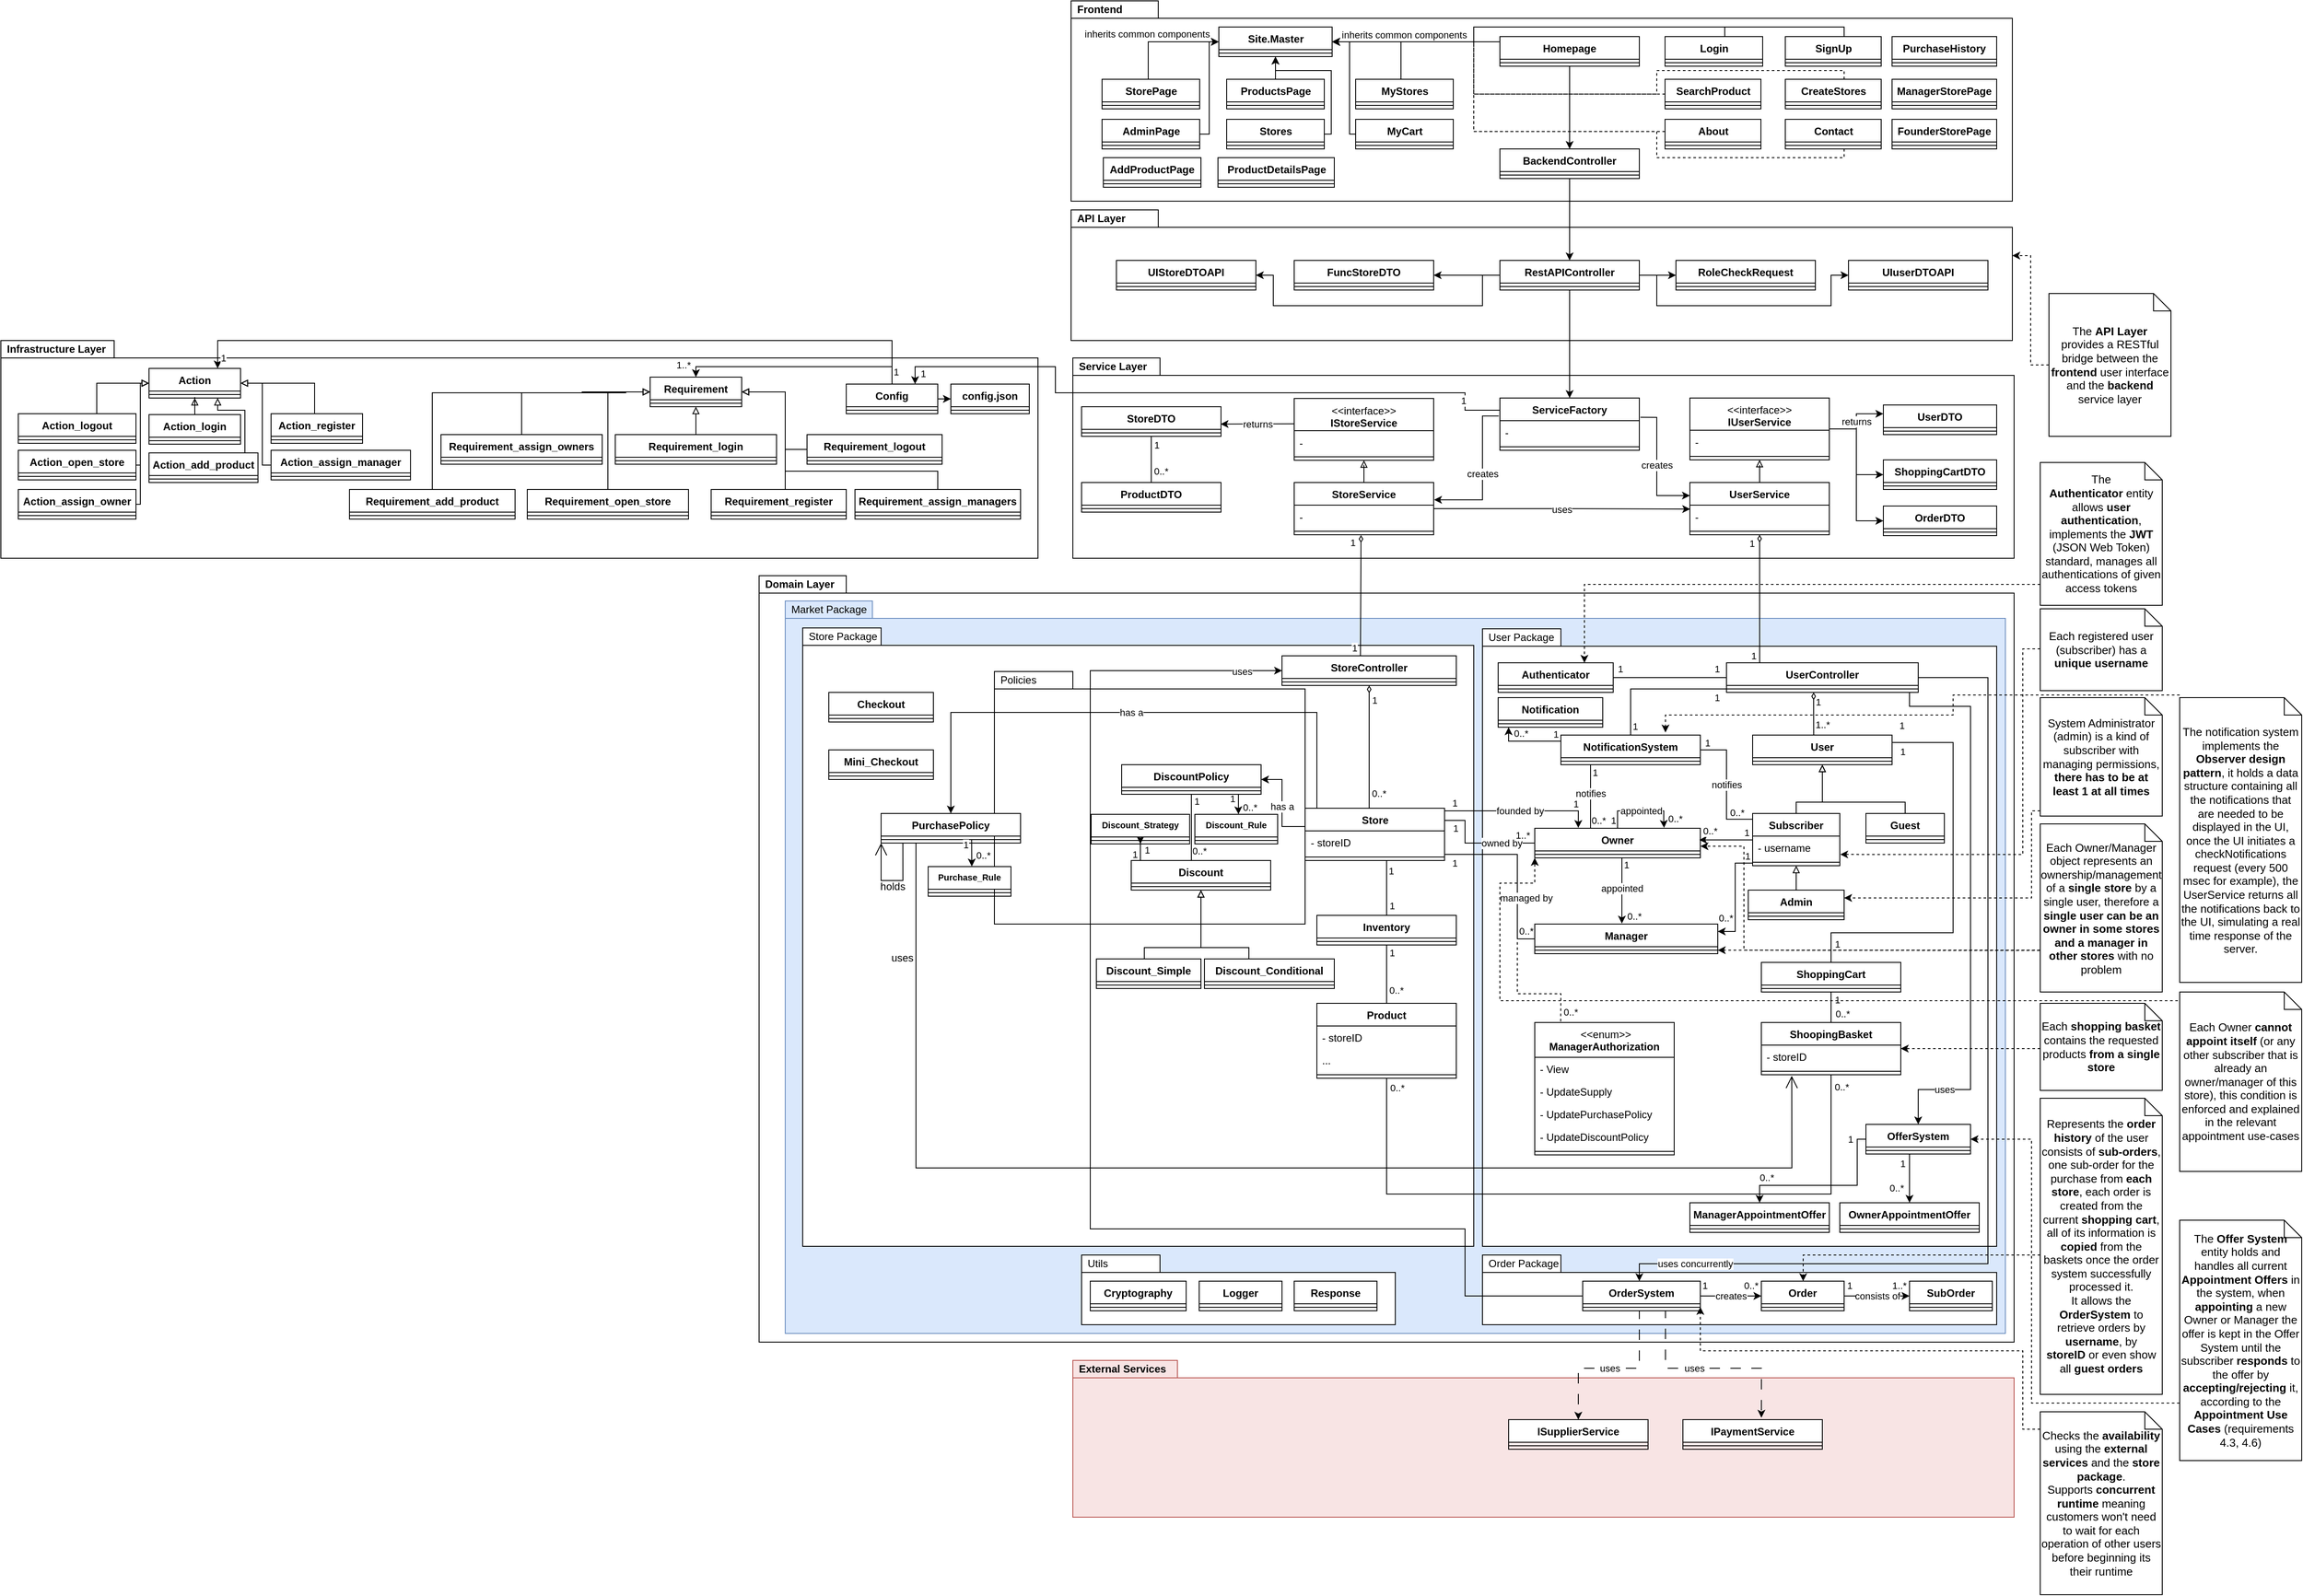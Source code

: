 <mxfile version="24.7.0" type="device" pages="2">
  <diagram name="White Class Diagram" id="xx6mofLlzCFI5YK1O4nq">
    <mxGraphModel dx="3341" dy="3204" grid="1" gridSize="10" guides="1" tooltips="1" connect="1" arrows="1" fold="1" page="1" pageScale="1" pageWidth="1654" pageHeight="2336" math="0" shadow="0">
      <root>
        <mxCell id="Fns9ew5D7KYSEn1IwAE0-0" />
        <mxCell id="Fns9ew5D7KYSEn1IwAE0-1" parent="Fns9ew5D7KYSEn1IwAE0-0" />
        <mxCell id="Fns9ew5D7KYSEn1IwAE0-2" value="External Services" style="shape=folder;xSize=90;align=left;spacingLeft=10;align=left;verticalAlign=top;spacingLeft=5;spacingTop=-4;tabWidth=120;tabHeight=20;tabPosition=left;html=1;recursiveResize=0;fillColor=#F8E4E4;strokeColor=#b85450;fontStyle=1" parent="Fns9ew5D7KYSEn1IwAE0-1" vertex="1">
          <mxGeometry x="320" y="1131" width="1080" height="180" as="geometry" />
        </mxCell>
        <mxCell id="Fns9ew5D7KYSEn1IwAE0-3" value="Domain Layer" style="shape=folder;xSize=90;align=left;spacingLeft=10;align=left;verticalAlign=top;spacingLeft=5;spacingTop=-4;tabWidth=100;tabHeight=20;tabPosition=left;html=1;recursiveResize=0;fontStyle=1" parent="Fns9ew5D7KYSEn1IwAE0-1" vertex="1">
          <mxGeometry x="-40" y="230" width="1440" height="880" as="geometry" />
        </mxCell>
        <mxCell id="Fns9ew5D7KYSEn1IwAE0-4" value="Market Package" style="shape=folder;xSize=90;align=left;spacingLeft=10;align=left;verticalAlign=top;spacingLeft=5;spacingTop=-4;tabWidth=100;tabHeight=20;tabPosition=left;html=1;recursiveResize=0;fontStyle=0;fillColor=#dae8fc;strokeColor=#6c8ebf;" parent="Fns9ew5D7KYSEn1IwAE0-1" vertex="1">
          <mxGeometry x="-10" y="259" width="1400" height="841" as="geometry" />
        </mxCell>
        <mxCell id="z2EpCJs6ikKyKI41-Hr6-0" value="Order Package" style="shape=folder;xSize=90;align=left;spacingLeft=10;align=left;verticalAlign=top;spacingLeft=5;spacingTop=-4;tabWidth=90;tabHeight=20;tabPosition=left;html=1;recursiveResize=0;" parent="Fns9ew5D7KYSEn1IwAE0-1" vertex="1">
          <mxGeometry x="790" y="1010" width="590" height="80" as="geometry" />
        </mxCell>
        <mxCell id="Fns9ew5D7KYSEn1IwAE0-5" value="Store Package" style="shape=folder;xSize=90;align=left;spacingLeft=10;align=left;verticalAlign=top;spacingLeft=5;spacingTop=-4;tabWidth=90;tabHeight=20;tabPosition=left;html=1;recursiveResize=0;" parent="Fns9ew5D7KYSEn1IwAE0-1" vertex="1">
          <mxGeometry x="10" y="290" width="770" height="710" as="geometry" />
        </mxCell>
        <mxCell id="cLHLsv8yz0sO5AyiPyHk-36" value="Policies" style="shape=folder;xSize=90;align=left;spacingLeft=10;align=left;verticalAlign=top;spacingLeft=5;spacingTop=-4;tabWidth=90;tabHeight=20;tabPosition=left;html=1;recursiveResize=0;" parent="Fns9ew5D7KYSEn1IwAE0-1" vertex="1">
          <mxGeometry x="230" y="340" width="356.5" height="290" as="geometry" />
        </mxCell>
        <mxCell id="Fns9ew5D7KYSEn1IwAE0-6" value="User Package" style="shape=folder;xSize=90;align=left;spacingLeft=10;align=left;verticalAlign=top;spacingLeft=5;spacingTop=-4;tabWidth=90;tabHeight=20;tabPosition=left;html=1;recursiveResize=0;" parent="Fns9ew5D7KYSEn1IwAE0-1" vertex="1">
          <mxGeometry x="790" y="291" width="590" height="709" as="geometry" />
        </mxCell>
        <mxCell id="Fns9ew5D7KYSEn1IwAE0-7" value="has a" style="edgeStyle=orthogonalEdgeStyle;rounded=0;orthogonalLoop=1;jettySize=auto;html=1;exitX=0;exitY=0.25;exitDx=0;exitDy=0;entryX=1;entryY=0.5;entryDx=0;entryDy=0;" parent="Fns9ew5D7KYSEn1IwAE0-1" source="Fns9ew5D7KYSEn1IwAE0-11" target="Fns9ew5D7KYSEn1IwAE0-44" edge="1">
          <mxGeometry relative="1" as="geometry">
            <mxPoint x="530.48" y="478.564" as="targetPoint" />
            <Array as="points">
              <mxPoint x="560" y="518" />
              <mxPoint x="560" y="464" />
            </Array>
            <mxPoint x="584.74" y="446.916" as="sourcePoint" />
          </mxGeometry>
        </mxCell>
        <mxCell id="Fns9ew5D7KYSEn1IwAE0-8" style="edgeStyle=orthogonalEdgeStyle;rounded=0;orthogonalLoop=1;jettySize=auto;html=1;entryX=0.5;entryY=0;entryDx=0;entryDy=0;endArrow=none;endFill=0;" parent="Fns9ew5D7KYSEn1IwAE0-1" source="Fns9ew5D7KYSEn1IwAE0-11" target="Fns9ew5D7KYSEn1IwAE0-162" edge="1">
          <mxGeometry relative="1" as="geometry">
            <Array as="points">
              <mxPoint x="680" y="560" />
              <mxPoint x="680" y="560" />
            </Array>
          </mxGeometry>
        </mxCell>
        <mxCell id="Fns9ew5D7KYSEn1IwAE0-9" value="1" style="edgeLabel;html=1;align=center;verticalAlign=middle;resizable=0;points=[];" parent="Fns9ew5D7KYSEn1IwAE0-8" vertex="1" connectable="0">
          <mxGeometry x="-0.704" y="-2" relative="1" as="geometry">
            <mxPoint x="7" y="2" as="offset" />
          </mxGeometry>
        </mxCell>
        <mxCell id="Fns9ew5D7KYSEn1IwAE0-10" value="1" style="edgeLabel;html=1;align=center;verticalAlign=middle;resizable=0;points=[];" parent="Fns9ew5D7KYSEn1IwAE0-8" vertex="1" connectable="0">
          <mxGeometry x="0.633" relative="1" as="geometry">
            <mxPoint x="6" as="offset" />
          </mxGeometry>
        </mxCell>
        <mxCell id="Fns9ew5D7KYSEn1IwAE0-11" value="Store" style="swimlane;fontStyle=1;align=center;verticalAlign=top;childLayout=stackLayout;horizontal=1;startSize=26;horizontalStack=0;resizeParent=1;resizeParentMax=0;resizeLast=0;collapsible=1;marginBottom=0;whiteSpace=wrap;html=1;" parent="Fns9ew5D7KYSEn1IwAE0-1" vertex="1">
          <mxGeometry x="586.5" y="497" width="160" height="60" as="geometry" />
        </mxCell>
        <mxCell id="Fns9ew5D7KYSEn1IwAE0-12" value="- storeID" style="text;strokeColor=none;fillColor=none;align=left;verticalAlign=top;spacingLeft=4;spacingRight=4;overflow=hidden;rotatable=0;points=[[0,0.5],[1,0.5]];portConstraint=eastwest;whiteSpace=wrap;html=1;" parent="Fns9ew5D7KYSEn1IwAE0-11" vertex="1">
          <mxGeometry y="26" width="160" height="26" as="geometry" />
        </mxCell>
        <mxCell id="Fns9ew5D7KYSEn1IwAE0-14" value="" style="line;strokeWidth=1;fillColor=none;align=left;verticalAlign=middle;spacingTop=-1;spacingLeft=3;spacingRight=3;rotatable=0;labelPosition=right;points=[];portConstraint=eastwest;strokeColor=inherit;" parent="Fns9ew5D7KYSEn1IwAE0-11" vertex="1">
          <mxGeometry y="52" width="160" height="8" as="geometry" />
        </mxCell>
        <mxCell id="Fns9ew5D7KYSEn1IwAE0-15" value="notifies" style="edgeStyle=orthogonalEdgeStyle;rounded=0;orthogonalLoop=1;jettySize=auto;html=1;entryX=0.25;entryY=1;entryDx=0;entryDy=0;endArrow=none;endFill=0;" parent="Fns9ew5D7KYSEn1IwAE0-1" edge="1">
          <mxGeometry x="0.096" relative="1" as="geometry">
            <mxPoint x="914" y="520" as="sourcePoint" />
            <mxPoint x="914" y="447" as="targetPoint" />
            <Array as="points">
              <mxPoint x="914" y="447" />
            </Array>
            <mxPoint as="offset" />
          </mxGeometry>
        </mxCell>
        <mxCell id="Fns9ew5D7KYSEn1IwAE0-16" value="1" style="edgeLabel;html=1;align=center;verticalAlign=middle;resizable=0;points=[];" parent="Fns9ew5D7KYSEn1IwAE0-15" vertex="1" connectable="0">
          <mxGeometry x="0.781" y="1" relative="1" as="geometry">
            <mxPoint x="6" y="1" as="offset" />
          </mxGeometry>
        </mxCell>
        <mxCell id="Fns9ew5D7KYSEn1IwAE0-17" value="0..*" style="edgeLabel;html=1;align=center;verticalAlign=middle;resizable=0;points=[];" parent="Fns9ew5D7KYSEn1IwAE0-15" vertex="1" connectable="0">
          <mxGeometry x="-0.726" y="1" relative="1" as="geometry">
            <mxPoint x="10" y="1" as="offset" />
          </mxGeometry>
        </mxCell>
        <mxCell id="Fns9ew5D7KYSEn1IwAE0-18" value="Owner" style="swimlane;fontStyle=1;align=center;verticalAlign=top;childLayout=stackLayout;horizontal=1;startSize=26;horizontalStack=0;resizeParent=1;resizeParentMax=0;resizeLast=0;collapsible=1;marginBottom=0;whiteSpace=wrap;html=1;" parent="Fns9ew5D7KYSEn1IwAE0-1" vertex="1">
          <mxGeometry x="850" y="520" width="190" height="34" as="geometry" />
        </mxCell>
        <mxCell id="Fns9ew5D7KYSEn1IwAE0-19" value="" style="line;strokeWidth=1;fillColor=none;align=left;verticalAlign=middle;spacingTop=-1;spacingLeft=3;spacingRight=3;rotatable=0;labelPosition=right;points=[];portConstraint=eastwest;strokeColor=inherit;" parent="Fns9ew5D7KYSEn1IwAE0-18" vertex="1">
          <mxGeometry y="26" width="190" height="8" as="geometry" />
        </mxCell>
        <mxCell id="Fns9ew5D7KYSEn1IwAE0-20" value="owned by" style="edgeStyle=orthogonalEdgeStyle;rounded=0;orthogonalLoop=1;jettySize=auto;html=1;endArrow=none;endFill=0;entryX=0;entryY=0.5;entryDx=0;entryDy=0;exitX=1;exitY=0.233;exitDx=0;exitDy=0;exitPerimeter=0;" parent="Fns9ew5D7KYSEn1IwAE0-1" source="Fns9ew5D7KYSEn1IwAE0-11" target="Fns9ew5D7KYSEn1IwAE0-18" edge="1">
          <mxGeometry x="0.423" relative="1" as="geometry">
            <mxPoint x="730" y="530" as="sourcePoint" />
            <mxPoint x="850" y="560" as="targetPoint" />
            <Array as="points">
              <mxPoint x="770" y="511" />
              <mxPoint x="770" y="537" />
            </Array>
            <mxPoint as="offset" />
          </mxGeometry>
        </mxCell>
        <mxCell id="Fns9ew5D7KYSEn1IwAE0-21" value="1..*" style="edgeLabel;html=1;align=center;verticalAlign=middle;resizable=0;points=[];" parent="Fns9ew5D7KYSEn1IwAE0-20" vertex="1" connectable="0">
          <mxGeometry x="0.792" relative="1" as="geometry">
            <mxPoint x="-1" y="-9" as="offset" />
          </mxGeometry>
        </mxCell>
        <mxCell id="Fns9ew5D7KYSEn1IwAE0-22" value="1" style="edgeLabel;html=1;align=center;verticalAlign=middle;resizable=0;points=[];" parent="Fns9ew5D7KYSEn1IwAE0-20" vertex="1" connectable="0">
          <mxGeometry x="-0.685" y="-1" relative="1" as="geometry">
            <mxPoint x="-8" y="8" as="offset" />
          </mxGeometry>
        </mxCell>
        <mxCell id="Fns9ew5D7KYSEn1IwAE0-23" value="Manager" style="swimlane;fontStyle=1;align=center;verticalAlign=top;childLayout=stackLayout;horizontal=1;startSize=26;horizontalStack=0;resizeParent=1;resizeParentMax=0;resizeLast=0;collapsible=1;marginBottom=0;whiteSpace=wrap;html=1;" parent="Fns9ew5D7KYSEn1IwAE0-1" vertex="1">
          <mxGeometry x="850" y="630" width="210" height="34" as="geometry" />
        </mxCell>
        <mxCell id="Fns9ew5D7KYSEn1IwAE0-24" value="" style="line;strokeWidth=1;fillColor=none;align=left;verticalAlign=middle;spacingTop=-1;spacingLeft=3;spacingRight=3;rotatable=0;labelPosition=right;points=[];portConstraint=eastwest;strokeColor=inherit;" parent="Fns9ew5D7KYSEn1IwAE0-23" vertex="1">
          <mxGeometry y="26" width="210" height="8" as="geometry" />
        </mxCell>
        <mxCell id="Fns9ew5D7KYSEn1IwAE0-25" value="managed by" style="edgeStyle=orthogonalEdgeStyle;rounded=0;orthogonalLoop=1;jettySize=auto;html=1;endArrow=none;endFill=0;entryX=0;entryY=0.5;entryDx=0;entryDy=0;" parent="Fns9ew5D7KYSEn1IwAE0-1" source="Fns9ew5D7KYSEn1IwAE0-11" target="Fns9ew5D7KYSEn1IwAE0-23" edge="1">
          <mxGeometry x="0.332" y="10" relative="1" as="geometry">
            <mxPoint x="850" y="650" as="targetPoint" />
            <Array as="points">
              <mxPoint x="830" y="550" />
              <mxPoint x="830" y="647" />
            </Array>
            <mxPoint as="offset" />
          </mxGeometry>
        </mxCell>
        <mxCell id="Fns9ew5D7KYSEn1IwAE0-26" value="0..*" style="edgeLabel;html=1;align=center;verticalAlign=middle;resizable=0;points=[];" parent="Fns9ew5D7KYSEn1IwAE0-25" vertex="1" connectable="0">
          <mxGeometry x="0.834" y="1" relative="1" as="geometry">
            <mxPoint x="6" y="-8" as="offset" />
          </mxGeometry>
        </mxCell>
        <mxCell id="Fns9ew5D7KYSEn1IwAE0-27" value="1" style="edgeLabel;html=1;align=center;verticalAlign=middle;resizable=0;points=[];" parent="Fns9ew5D7KYSEn1IwAE0-25" vertex="1" connectable="0">
          <mxGeometry x="-0.931" relative="1" as="geometry">
            <mxPoint x="4" y="10" as="offset" />
          </mxGeometry>
        </mxCell>
        <mxCell id="Fns9ew5D7KYSEn1IwAE0-28" value="Service Layer" style="shape=folder;xSize=90;align=left;spacingLeft=10;align=left;verticalAlign=top;spacingLeft=5;spacingTop=-4;tabWidth=100;tabHeight=20;tabPosition=left;html=1;recursiveResize=0;fontStyle=1" parent="Fns9ew5D7KYSEn1IwAE0-1" vertex="1">
          <mxGeometry x="320" y="-20" width="1080" height="230" as="geometry" />
        </mxCell>
        <mxCell id="Fns9ew5D7KYSEn1IwAE0-29" value="has a" style="edgeStyle=orthogonalEdgeStyle;rounded=0;orthogonalLoop=1;jettySize=auto;html=1;endArrow=none;endFill=0;startArrow=classic;startFill=1;entryX=0.084;entryY=-0.002;entryDx=0;entryDy=0;entryPerimeter=0;" parent="Fns9ew5D7KYSEn1IwAE0-1" source="Fns9ew5D7KYSEn1IwAE0-30" target="Fns9ew5D7KYSEn1IwAE0-11" edge="1">
          <mxGeometry relative="1" as="geometry">
            <mxPoint x="650" y="530" as="targetPoint" />
            <Array as="points">
              <mxPoint x="600" y="387" />
              <mxPoint x="600" y="497" />
            </Array>
          </mxGeometry>
        </mxCell>
        <mxCell id="Fns9ew5D7KYSEn1IwAE0-30" value="PurchasePolicy" style="swimlane;fontStyle=1;align=center;verticalAlign=top;childLayout=stackLayout;horizontal=1;startSize=26;horizontalStack=0;resizeParent=1;resizeParentMax=0;resizeLast=0;collapsible=1;marginBottom=0;whiteSpace=wrap;html=1;" parent="Fns9ew5D7KYSEn1IwAE0-1" vertex="1">
          <mxGeometry x="100" y="503" width="160" height="34" as="geometry" />
        </mxCell>
        <mxCell id="Fns9ew5D7KYSEn1IwAE0-31" value="" style="line;strokeWidth=1;fillColor=none;align=left;verticalAlign=middle;spacingTop=-1;spacingLeft=3;spacingRight=3;rotatable=0;labelPosition=right;points=[];portConstraint=eastwest;strokeColor=inherit;" parent="Fns9ew5D7KYSEn1IwAE0-30" vertex="1">
          <mxGeometry y="26" width="160" height="8" as="geometry" />
        </mxCell>
        <mxCell id="l0OWes1DSj5VWXz3GkNG-8" value="" style="endArrow=open;endFill=1;endSize=12;html=1;rounded=0;exitX=0.156;exitY=1.022;exitDx=0;exitDy=0;exitPerimeter=0;entryX=0;entryY=1;entryDx=0;entryDy=0;" edge="1" parent="Fns9ew5D7KYSEn1IwAE0-30" source="Fns9ew5D7KYSEn1IwAE0-31" target="Fns9ew5D7KYSEn1IwAE0-30">
          <mxGeometry width="160" relative="1" as="geometry">
            <mxPoint x="470" y="237" as="sourcePoint" />
            <mxPoint x="630" y="237" as="targetPoint" />
            <Array as="points">
              <mxPoint x="25" y="77" />
              <mxPoint y="77" />
            </Array>
          </mxGeometry>
        </mxCell>
        <mxCell id="Fns9ew5D7KYSEn1IwAE0-34" value="uses" style="edgeStyle=orthogonalEdgeStyle;rounded=0;orthogonalLoop=1;jettySize=auto;html=1;entryX=0.5;entryY=0;entryDx=0;entryDy=0;dashed=1;dashPattern=12 12;exitX=0.5;exitY=1;exitDx=0;exitDy=0;" parent="Fns9ew5D7KYSEn1IwAE0-1" source="z2EpCJs6ikKyKI41-Hr6-1" target="Fns9ew5D7KYSEn1IwAE0-149" edge="1">
          <mxGeometry x="0.037" relative="1" as="geometry">
            <Array as="points">
              <mxPoint x="970" y="1074" />
              <mxPoint x="970" y="1140" />
              <mxPoint x="900" y="1140" />
            </Array>
            <mxPoint as="offset" />
          </mxGeometry>
        </mxCell>
        <mxCell id="cXf2igZWQzWkobSWeVEe-12" value="consists of" style="edgeStyle=orthogonalEdgeStyle;rounded=0;orthogonalLoop=1;jettySize=auto;html=1;entryX=0;entryY=0.5;entryDx=0;entryDy=0;endArrow=classic;endFill=1;" parent="Fns9ew5D7KYSEn1IwAE0-1" source="Fns9ew5D7KYSEn1IwAE0-38" target="cXf2igZWQzWkobSWeVEe-10" edge="1">
          <mxGeometry relative="1" as="geometry" />
        </mxCell>
        <mxCell id="cXf2igZWQzWkobSWeVEe-13" value="1" style="edgeLabel;html=1;align=center;verticalAlign=middle;resizable=0;points=[];" parent="cXf2igZWQzWkobSWeVEe-12" vertex="1" connectable="0">
          <mxGeometry x="-0.837" y="1" relative="1" as="geometry">
            <mxPoint y="-11" as="offset" />
          </mxGeometry>
        </mxCell>
        <mxCell id="cXf2igZWQzWkobSWeVEe-16" value="1..*" style="edgeLabel;html=1;align=center;verticalAlign=middle;resizable=0;points=[];" parent="cXf2igZWQzWkobSWeVEe-12" vertex="1" connectable="0">
          <mxGeometry x="0.796" y="1" relative="1" as="geometry">
            <mxPoint x="-5" y="-11" as="offset" />
          </mxGeometry>
        </mxCell>
        <mxCell id="Fns9ew5D7KYSEn1IwAE0-38" value="Order" style="swimlane;fontStyle=1;align=center;verticalAlign=top;childLayout=stackLayout;horizontal=1;startSize=26;horizontalStack=0;resizeParent=1;resizeParentMax=0;resizeLast=0;collapsible=1;marginBottom=0;whiteSpace=wrap;html=1;" parent="Fns9ew5D7KYSEn1IwAE0-1" vertex="1">
          <mxGeometry x="1110" y="1040" width="95" height="34" as="geometry" />
        </mxCell>
        <mxCell id="Fns9ew5D7KYSEn1IwAE0-40" value="" style="line;strokeWidth=1;fillColor=none;align=left;verticalAlign=middle;spacingTop=-1;spacingLeft=3;spacingRight=3;rotatable=0;labelPosition=right;points=[];portConstraint=eastwest;strokeColor=inherit;" parent="Fns9ew5D7KYSEn1IwAE0-38" vertex="1">
          <mxGeometry y="26" width="95" height="8" as="geometry" />
        </mxCell>
        <mxCell id="Fns9ew5D7KYSEn1IwAE0-41" style="edgeStyle=orthogonalEdgeStyle;rounded=0;orthogonalLoop=1;jettySize=auto;html=1;endArrow=none;endFill=0;" parent="Fns9ew5D7KYSEn1IwAE0-1" source="Fns9ew5D7KYSEn1IwAE0-44" edge="1">
          <mxGeometry relative="1" as="geometry">
            <mxPoint x="456" y="557" as="targetPoint" />
          </mxGeometry>
        </mxCell>
        <mxCell id="Fns9ew5D7KYSEn1IwAE0-42" value="1" style="edgeLabel;html=1;align=center;verticalAlign=middle;resizable=0;points=[];" parent="Fns9ew5D7KYSEn1IwAE0-41" vertex="1" connectable="0">
          <mxGeometry x="-0.818" relative="1" as="geometry">
            <mxPoint x="6" y="1" as="offset" />
          </mxGeometry>
        </mxCell>
        <mxCell id="Fns9ew5D7KYSEn1IwAE0-43" value="0..*" style="edgeLabel;html=1;align=center;verticalAlign=middle;resizable=0;points=[];" parent="Fns9ew5D7KYSEn1IwAE0-41" vertex="1" connectable="0">
          <mxGeometry x="0.779" y="1" relative="1" as="geometry">
            <mxPoint x="8" y="-3" as="offset" />
          </mxGeometry>
        </mxCell>
        <mxCell id="jYR2QBCF61Mn0WroYpQJ-96" style="edgeStyle=orthogonalEdgeStyle;rounded=0;orthogonalLoop=1;jettySize=auto;html=1;entryX=0.527;entryY=-0.004;entryDx=0;entryDy=0;entryPerimeter=0;" parent="Fns9ew5D7KYSEn1IwAE0-1" source="Fns9ew5D7KYSEn1IwAE0-44" target="jYR2QBCF61Mn0WroYpQJ-91" edge="1">
          <mxGeometry relative="1" as="geometry">
            <Array as="points">
              <mxPoint x="510" y="501" />
              <mxPoint x="510" y="501" />
            </Array>
          </mxGeometry>
        </mxCell>
        <mxCell id="jYR2QBCF61Mn0WroYpQJ-98" value="0..*" style="edgeLabel;html=1;align=center;verticalAlign=middle;resizable=0;points=[];" parent="jYR2QBCF61Mn0WroYpQJ-96" vertex="1" connectable="0">
          <mxGeometry x="-0.184" y="1" relative="1" as="geometry">
            <mxPoint x="12" y="5" as="offset" />
          </mxGeometry>
        </mxCell>
        <mxCell id="jYR2QBCF61Mn0WroYpQJ-99" value="1" style="edgeLabel;html=1;align=center;verticalAlign=middle;resizable=0;points=[];" parent="jYR2QBCF61Mn0WroYpQJ-96" vertex="1" connectable="0">
          <mxGeometry x="-0.823" relative="1" as="geometry">
            <mxPoint x="-7" y="3" as="offset" />
          </mxGeometry>
        </mxCell>
        <mxCell id="Fns9ew5D7KYSEn1IwAE0-44" value="DiscountPolicy" style="swimlane;fontStyle=1;align=center;verticalAlign=top;childLayout=stackLayout;horizontal=1;startSize=26;horizontalStack=0;resizeParent=1;resizeParentMax=0;resizeLast=0;collapsible=1;marginBottom=0;whiteSpace=wrap;html=1;" parent="Fns9ew5D7KYSEn1IwAE0-1" vertex="1">
          <mxGeometry x="376" y="447" width="160" height="34" as="geometry" />
        </mxCell>
        <mxCell id="Fns9ew5D7KYSEn1IwAE0-45" value="" style="line;strokeWidth=1;fillColor=none;align=left;verticalAlign=middle;spacingTop=-1;spacingLeft=3;spacingRight=3;rotatable=0;labelPosition=right;points=[];portConstraint=eastwest;strokeColor=inherit;" parent="Fns9ew5D7KYSEn1IwAE0-44" vertex="1">
          <mxGeometry y="26" width="160" height="8" as="geometry" />
        </mxCell>
        <mxCell id="jYR2QBCF61Mn0WroYpQJ-103" value="" style="edgeStyle=orthogonalEdgeStyle;rounded=0;orthogonalLoop=1;jettySize=auto;html=1;entryX=0.5;entryY=1;entryDx=0;entryDy=0;" parent="Fns9ew5D7KYSEn1IwAE0-1" source="Fns9ew5D7KYSEn1IwAE0-46" target="jYR2QBCF61Mn0WroYpQJ-89" edge="1">
          <mxGeometry relative="1" as="geometry">
            <Array as="points">
              <mxPoint x="398" y="537" />
            </Array>
          </mxGeometry>
        </mxCell>
        <mxCell id="jYR2QBCF61Mn0WroYpQJ-104" value="1" style="edgeLabel;html=1;align=center;verticalAlign=middle;resizable=0;points=[];" parent="jYR2QBCF61Mn0WroYpQJ-103" vertex="1" connectable="0">
          <mxGeometry x="0.191" relative="1" as="geometry">
            <mxPoint x="7" as="offset" />
          </mxGeometry>
        </mxCell>
        <mxCell id="jYR2QBCF61Mn0WroYpQJ-105" value="1" style="edgeLabel;html=1;align=center;verticalAlign=middle;resizable=0;points=[];" parent="jYR2QBCF61Mn0WroYpQJ-103" vertex="1" connectable="0">
          <mxGeometry x="-0.652" relative="1" as="geometry">
            <mxPoint x="-7" y="-4" as="offset" />
          </mxGeometry>
        </mxCell>
        <mxCell id="Fns9ew5D7KYSEn1IwAE0-46" value="Discount" style="swimlane;fontStyle=1;align=center;verticalAlign=top;childLayout=stackLayout;horizontal=1;startSize=26;horizontalStack=0;resizeParent=1;resizeParentMax=0;resizeLast=0;collapsible=1;marginBottom=0;whiteSpace=wrap;html=1;" parent="Fns9ew5D7KYSEn1IwAE0-1" vertex="1">
          <mxGeometry x="387" y="557" width="160" height="34" as="geometry">
            <mxRectangle x="370" y="630" width="90" height="30" as="alternateBounds" />
          </mxGeometry>
        </mxCell>
        <mxCell id="Fns9ew5D7KYSEn1IwAE0-47" value="" style="line;strokeWidth=1;fillColor=none;align=left;verticalAlign=middle;spacingTop=-1;spacingLeft=3;spacingRight=3;rotatable=0;labelPosition=right;points=[];portConstraint=eastwest;strokeColor=inherit;" parent="Fns9ew5D7KYSEn1IwAE0-46" vertex="1">
          <mxGeometry y="26" width="160" height="8" as="geometry" />
        </mxCell>
        <mxCell id="Fns9ew5D7KYSEn1IwAE0-48" value="Discount_Simple" style="swimlane;fontStyle=1;align=center;verticalAlign=top;childLayout=stackLayout;horizontal=1;startSize=26;horizontalStack=0;resizeParent=1;resizeParentMax=0;resizeLast=0;collapsible=1;marginBottom=0;whiteSpace=wrap;html=1;" parent="Fns9ew5D7KYSEn1IwAE0-1" vertex="1">
          <mxGeometry x="347" y="670" width="120" height="34" as="geometry" />
        </mxCell>
        <mxCell id="Fns9ew5D7KYSEn1IwAE0-49" value="" style="line;strokeWidth=1;fillColor=none;align=left;verticalAlign=middle;spacingTop=-1;spacingLeft=3;spacingRight=3;rotatable=0;labelPosition=right;points=[];portConstraint=eastwest;strokeColor=inherit;" parent="Fns9ew5D7KYSEn1IwAE0-48" vertex="1">
          <mxGeometry y="26" width="120" height="8" as="geometry" />
        </mxCell>
        <mxCell id="Fns9ew5D7KYSEn1IwAE0-50" value="Discount_Conditional" style="swimlane;fontStyle=1;align=center;verticalAlign=top;childLayout=stackLayout;horizontal=1;startSize=26;horizontalStack=0;resizeParent=1;resizeParentMax=0;resizeLast=0;collapsible=1;marginBottom=0;whiteSpace=wrap;html=1;" parent="Fns9ew5D7KYSEn1IwAE0-1" vertex="1">
          <mxGeometry x="471" y="670" width="149" height="34" as="geometry" />
        </mxCell>
        <mxCell id="Fns9ew5D7KYSEn1IwAE0-51" value="" style="line;strokeWidth=1;fillColor=none;align=left;verticalAlign=middle;spacingTop=-1;spacingLeft=3;spacingRight=3;rotatable=0;labelPosition=right;points=[];portConstraint=eastwest;strokeColor=inherit;" parent="Fns9ew5D7KYSEn1IwAE0-50" vertex="1">
          <mxGeometry y="26" width="149" height="8" as="geometry" />
        </mxCell>
        <mxCell id="Fns9ew5D7KYSEn1IwAE0-52" style="edgeStyle=orthogonalEdgeStyle;rounded=0;orthogonalLoop=1;jettySize=auto;html=1;endArrow=block;endFill=0;entryX=0.5;entryY=1;entryDx=0;entryDy=0;" parent="Fns9ew5D7KYSEn1IwAE0-1" source="Fns9ew5D7KYSEn1IwAE0-48" target="Fns9ew5D7KYSEn1IwAE0-46" edge="1">
          <mxGeometry relative="1" as="geometry">
            <Array as="points">
              <mxPoint x="402" y="657" />
              <mxPoint x="467" y="657" />
            </Array>
            <mxPoint x="465" y="591" as="targetPoint" />
          </mxGeometry>
        </mxCell>
        <mxCell id="Fns9ew5D7KYSEn1IwAE0-53" style="edgeStyle=orthogonalEdgeStyle;rounded=0;orthogonalLoop=1;jettySize=auto;html=1;endArrow=block;endFill=0;entryX=0.5;entryY=1;entryDx=0;entryDy=0;" parent="Fns9ew5D7KYSEn1IwAE0-1" source="Fns9ew5D7KYSEn1IwAE0-50" target="Fns9ew5D7KYSEn1IwAE0-46" edge="1">
          <mxGeometry relative="1" as="geometry">
            <mxPoint x="470" y="657" as="targetPoint" />
            <Array as="points">
              <mxPoint x="522" y="657" />
              <mxPoint x="467" y="657" />
            </Array>
          </mxGeometry>
        </mxCell>
        <mxCell id="Fns9ew5D7KYSEn1IwAE0-54" style="edgeStyle=orthogonalEdgeStyle;rounded=0;orthogonalLoop=1;jettySize=auto;html=1;entryX=0.993;entryY=0.395;entryDx=0;entryDy=0;entryPerimeter=0;" parent="Fns9ew5D7KYSEn1IwAE0-1" source="Fns9ew5D7KYSEn1IwAE0-65" target="Fns9ew5D7KYSEn1IwAE0-18" edge="1">
          <mxGeometry relative="1" as="geometry">
            <mxPoint x="1040" y="559" as="targetPoint" />
            <Array as="points">
              <mxPoint x="1040" y="533" />
            </Array>
          </mxGeometry>
        </mxCell>
        <mxCell id="Fns9ew5D7KYSEn1IwAE0-55" value="0..*" style="edgeLabel;html=1;align=center;verticalAlign=middle;resizable=0;points=[];" parent="Fns9ew5D7KYSEn1IwAE0-54" vertex="1" connectable="0">
          <mxGeometry x="0.507" relative="1" as="geometry">
            <mxPoint x="-3" y="-11" as="offset" />
          </mxGeometry>
        </mxCell>
        <mxCell id="Fns9ew5D7KYSEn1IwAE0-56" value="1" style="edgeLabel;html=1;align=center;verticalAlign=middle;resizable=0;points=[];" parent="Fns9ew5D7KYSEn1IwAE0-54" vertex="1" connectable="0">
          <mxGeometry x="-0.776" y="1" relative="1" as="geometry">
            <mxPoint y="-10" as="offset" />
          </mxGeometry>
        </mxCell>
        <mxCell id="Fns9ew5D7KYSEn1IwAE0-57" style="edgeStyle=orthogonalEdgeStyle;rounded=0;orthogonalLoop=1;jettySize=auto;html=1;entryX=1;entryY=0.25;entryDx=0;entryDy=0;" parent="Fns9ew5D7KYSEn1IwAE0-1" source="Fns9ew5D7KYSEn1IwAE0-65" target="Fns9ew5D7KYSEn1IwAE0-23" edge="1">
          <mxGeometry relative="1" as="geometry">
            <Array as="points">
              <mxPoint x="1180" y="560" />
              <mxPoint x="1080" y="560" />
              <mxPoint x="1080" y="638" />
            </Array>
          </mxGeometry>
        </mxCell>
        <mxCell id="Fns9ew5D7KYSEn1IwAE0-58" value="0..*" style="edgeLabel;html=1;align=center;verticalAlign=middle;resizable=0;points=[];" parent="Fns9ew5D7KYSEn1IwAE0-57" vertex="1" connectable="0">
          <mxGeometry x="0.875" relative="1" as="geometry">
            <mxPoint x="1" y="-16" as="offset" />
          </mxGeometry>
        </mxCell>
        <mxCell id="Fns9ew5D7KYSEn1IwAE0-59" value="1" style="edgeLabel;html=1;align=center;verticalAlign=middle;resizable=0;points=[];" parent="Fns9ew5D7KYSEn1IwAE0-57" vertex="1" connectable="0">
          <mxGeometry x="-0.945" relative="1" as="geometry">
            <mxPoint x="-3" y="-8" as="offset" />
          </mxGeometry>
        </mxCell>
        <mxCell id="Fns9ew5D7KYSEn1IwAE0-60" style="edgeStyle=orthogonalEdgeStyle;rounded=0;orthogonalLoop=1;jettySize=auto;html=1;entryX=0.5;entryY=0;entryDx=0;entryDy=0;exitX=1;exitY=0.25;exitDx=0;exitDy=0;endArrow=none;endFill=0;" parent="Fns9ew5D7KYSEn1IwAE0-1" source="Fns9ew5D7KYSEn1IwAE0-164" target="Fns9ew5D7KYSEn1IwAE0-71" edge="1">
          <mxGeometry relative="1" as="geometry">
            <Array as="points">
              <mxPoint x="1330" y="422" />
              <mxPoint x="1330" y="640" />
              <mxPoint x="1190" y="640" />
            </Array>
          </mxGeometry>
        </mxCell>
        <mxCell id="Fns9ew5D7KYSEn1IwAE0-61" value="1" style="edgeLabel;html=1;align=center;verticalAlign=middle;resizable=0;points=[];" parent="Fns9ew5D7KYSEn1IwAE0-60" vertex="1" connectable="0">
          <mxGeometry x="-0.896" y="2" relative="1" as="geometry">
            <mxPoint x="-13" y="-18" as="offset" />
          </mxGeometry>
        </mxCell>
        <mxCell id="Fns9ew5D7KYSEn1IwAE0-62" value="1" style="edgeLabel;html=1;align=center;verticalAlign=middle;resizable=0;points=[];" parent="Fns9ew5D7KYSEn1IwAE0-60" vertex="1" connectable="0">
          <mxGeometry x="0.789" y="2" relative="1" as="geometry">
            <mxPoint x="-8" y="11" as="offset" />
          </mxGeometry>
        </mxCell>
        <mxCell id="Fns9ew5D7KYSEn1IwAE0-63" value="1" style="edgeLabel;html=1;align=center;verticalAlign=middle;resizable=0;points=[];" parent="Fns9ew5D7KYSEn1IwAE0-60" vertex="1" connectable="0">
          <mxGeometry x="-0.95" y="1" relative="1" as="geometry">
            <mxPoint y="11" as="offset" />
          </mxGeometry>
        </mxCell>
        <mxCell id="Fns9ew5D7KYSEn1IwAE0-64" style="edgeStyle=orthogonalEdgeStyle;rounded=0;orthogonalLoop=1;jettySize=auto;html=1;entryX=0.5;entryY=1;entryDx=0;entryDy=0;endArrow=block;endFill=0;" parent="Fns9ew5D7KYSEn1IwAE0-1" source="Fns9ew5D7KYSEn1IwAE0-65" target="Fns9ew5D7KYSEn1IwAE0-164" edge="1">
          <mxGeometry relative="1" as="geometry">
            <Array as="points">
              <mxPoint x="1150" y="490" />
              <mxPoint x="1180" y="490" />
            </Array>
          </mxGeometry>
        </mxCell>
        <mxCell id="Fns9ew5D7KYSEn1IwAE0-65" value="Subscriber" style="swimlane;fontStyle=1;align=center;verticalAlign=top;childLayout=stackLayout;horizontal=1;startSize=26;horizontalStack=0;resizeParent=1;resizeParentMax=0;resizeLast=0;collapsible=1;marginBottom=0;whiteSpace=wrap;html=1;" parent="Fns9ew5D7KYSEn1IwAE0-1" vertex="1">
          <mxGeometry x="1100" y="503" width="100" height="60" as="geometry" />
        </mxCell>
        <mxCell id="Fns9ew5D7KYSEn1IwAE0-66" value="- username" style="text;strokeColor=none;fillColor=none;align=left;verticalAlign=top;spacingLeft=4;spacingRight=4;overflow=hidden;rotatable=0;points=[[0,0.5],[1,0.5]];portConstraint=eastwest;whiteSpace=wrap;html=1;" parent="Fns9ew5D7KYSEn1IwAE0-65" vertex="1">
          <mxGeometry y="26" width="100" height="26" as="geometry" />
        </mxCell>
        <mxCell id="Fns9ew5D7KYSEn1IwAE0-67" value="" style="line;strokeWidth=1;fillColor=none;align=left;verticalAlign=middle;spacingTop=-1;spacingLeft=3;spacingRight=3;rotatable=0;labelPosition=right;points=[];portConstraint=eastwest;strokeColor=inherit;" parent="Fns9ew5D7KYSEn1IwAE0-65" vertex="1">
          <mxGeometry y="52" width="100" height="8" as="geometry" />
        </mxCell>
        <mxCell id="Fns9ew5D7KYSEn1IwAE0-68" style="edgeStyle=orthogonalEdgeStyle;rounded=0;orthogonalLoop=1;jettySize=auto;html=1;entryX=0.5;entryY=0;entryDx=0;entryDy=0;endArrow=none;endFill=0;" parent="Fns9ew5D7KYSEn1IwAE0-1" source="Fns9ew5D7KYSEn1IwAE0-71" target="Fns9ew5D7KYSEn1IwAE0-138" edge="1">
          <mxGeometry relative="1" as="geometry" />
        </mxCell>
        <mxCell id="Fns9ew5D7KYSEn1IwAE0-69" value="0..*" style="edgeLabel;html=1;align=center;verticalAlign=middle;resizable=0;points=[];" parent="Fns9ew5D7KYSEn1IwAE0-68" vertex="1" connectable="0">
          <mxGeometry x="0.547" y="1" relative="1" as="geometry">
            <mxPoint x="12" as="offset" />
          </mxGeometry>
        </mxCell>
        <mxCell id="Fns9ew5D7KYSEn1IwAE0-70" value="1" style="edgeLabel;html=1;align=center;verticalAlign=middle;resizable=0;points=[];" parent="Fns9ew5D7KYSEn1IwAE0-68" vertex="1" connectable="0">
          <mxGeometry x="-0.808" y="1" relative="1" as="geometry">
            <mxPoint x="6" y="4" as="offset" />
          </mxGeometry>
        </mxCell>
        <mxCell id="Fns9ew5D7KYSEn1IwAE0-71" value="ShoppingCart" style="swimlane;fontStyle=1;align=center;verticalAlign=top;childLayout=stackLayout;horizontal=1;startSize=26;horizontalStack=0;resizeParent=1;resizeParentMax=0;resizeLast=0;collapsible=1;marginBottom=0;whiteSpace=wrap;html=1;" parent="Fns9ew5D7KYSEn1IwAE0-1" vertex="1">
          <mxGeometry x="1110" y="674" width="160" height="34" as="geometry" />
        </mxCell>
        <mxCell id="Fns9ew5D7KYSEn1IwAE0-72" value="" style="line;strokeWidth=1;fillColor=none;align=left;verticalAlign=middle;spacingTop=-1;spacingLeft=3;spacingRight=3;rotatable=0;labelPosition=right;points=[];portConstraint=eastwest;strokeColor=inherit;" parent="Fns9ew5D7KYSEn1IwAE0-71" vertex="1">
          <mxGeometry y="26" width="160" height="8" as="geometry" />
        </mxCell>
        <mxCell id="Fns9ew5D7KYSEn1IwAE0-73" value="" style="endArrow=none;dashed=1;html=1;rounded=0;exitX=0.186;exitY=-0.008;exitDx=0;exitDy=0;exitPerimeter=0;" parent="Fns9ew5D7KYSEn1IwAE0-1" source="Fns9ew5D7KYSEn1IwAE0-75" edge="1">
          <mxGeometry width="50" height="50" relative="1" as="geometry">
            <mxPoint x="880" y="740" as="sourcePoint" />
            <mxPoint x="830" y="650" as="targetPoint" />
            <Array as="points">
              <mxPoint x="880" y="710" />
              <mxPoint x="830" y="710" />
            </Array>
          </mxGeometry>
        </mxCell>
        <mxCell id="Fns9ew5D7KYSEn1IwAE0-74" value="0..*" style="edgeLabel;html=1;align=center;verticalAlign=middle;resizable=0;points=[];" parent="Fns9ew5D7KYSEn1IwAE0-73" vertex="1" connectable="0">
          <mxGeometry x="-0.833" relative="1" as="geometry">
            <mxPoint x="11" y="1" as="offset" />
          </mxGeometry>
        </mxCell>
        <mxCell id="Fns9ew5D7KYSEn1IwAE0-75" value="&lt;div&gt;&lt;span style=&quot;font-weight: normal;&quot;&gt;&amp;nbsp;&amp;lt;&amp;lt;enum&amp;gt;&amp;gt;&lt;/span&gt;&lt;br&gt;&lt;/div&gt;ManagerAuthorization" style="swimlane;fontStyle=1;align=center;verticalAlign=top;childLayout=stackLayout;horizontal=1;startSize=40;horizontalStack=0;resizeParent=1;resizeParentMax=0;resizeLast=0;collapsible=1;marginBottom=0;whiteSpace=wrap;html=1;" parent="Fns9ew5D7KYSEn1IwAE0-1" vertex="1">
          <mxGeometry x="850" y="743" width="160" height="152" as="geometry" />
        </mxCell>
        <mxCell id="Fns9ew5D7KYSEn1IwAE0-76" value="- View" style="text;strokeColor=none;fillColor=none;align=left;verticalAlign=top;spacingLeft=4;spacingRight=4;overflow=hidden;rotatable=0;points=[[0,0.5],[1,0.5]];portConstraint=eastwest;whiteSpace=wrap;html=1;" parent="Fns9ew5D7KYSEn1IwAE0-75" vertex="1">
          <mxGeometry y="40" width="160" height="26" as="geometry" />
        </mxCell>
        <mxCell id="Fns9ew5D7KYSEn1IwAE0-77" value="- UpdateSupply" style="text;strokeColor=none;fillColor=none;align=left;verticalAlign=top;spacingLeft=4;spacingRight=4;overflow=hidden;rotatable=0;points=[[0,0.5],[1,0.5]];portConstraint=eastwest;whiteSpace=wrap;html=1;" parent="Fns9ew5D7KYSEn1IwAE0-75" vertex="1">
          <mxGeometry y="66" width="160" height="26" as="geometry" />
        </mxCell>
        <mxCell id="Fns9ew5D7KYSEn1IwAE0-78" value="- UpdatePurchasePolicy" style="text;strokeColor=none;fillColor=none;align=left;verticalAlign=top;spacingLeft=4;spacingRight=4;overflow=hidden;rotatable=0;points=[[0,0.5],[1,0.5]];portConstraint=eastwest;whiteSpace=wrap;html=1;" parent="Fns9ew5D7KYSEn1IwAE0-75" vertex="1">
          <mxGeometry y="92" width="160" height="26" as="geometry" />
        </mxCell>
        <mxCell id="Fns9ew5D7KYSEn1IwAE0-79" value="- UpdateDiscountPolicy" style="text;strokeColor=none;fillColor=none;align=left;verticalAlign=top;spacingLeft=4;spacingRight=4;overflow=hidden;rotatable=0;points=[[0,0.5],[1,0.5]];portConstraint=eastwest;whiteSpace=wrap;html=1;" parent="Fns9ew5D7KYSEn1IwAE0-75" vertex="1">
          <mxGeometry y="118" width="160" height="26" as="geometry" />
        </mxCell>
        <mxCell id="Fns9ew5D7KYSEn1IwAE0-80" value="" style="line;strokeWidth=1;fillColor=none;align=left;verticalAlign=middle;spacingTop=-1;spacingLeft=3;spacingRight=3;rotatable=0;labelPosition=right;points=[];portConstraint=eastwest;strokeColor=inherit;" parent="Fns9ew5D7KYSEn1IwAE0-75" vertex="1">
          <mxGeometry y="144" width="160" height="8" as="geometry" />
        </mxCell>
        <mxCell id="Fns9ew5D7KYSEn1IwAE0-81" style="edgeStyle=orthogonalEdgeStyle;rounded=0;orthogonalLoop=1;jettySize=auto;html=1;endArrow=none;endFill=0;startArrow=diamondThin;startFill=0;" parent="Fns9ew5D7KYSEn1IwAE0-1" source="Fns9ew5D7KYSEn1IwAE0-84" target="Fns9ew5D7KYSEn1IwAE0-11" edge="1">
          <mxGeometry relative="1" as="geometry">
            <Array as="points">
              <mxPoint x="660" y="500" />
              <mxPoint x="660" y="500" />
            </Array>
          </mxGeometry>
        </mxCell>
        <mxCell id="Fns9ew5D7KYSEn1IwAE0-82" value="0..*" style="edgeLabel;html=1;align=center;verticalAlign=middle;resizable=0;points=[];" parent="Fns9ew5D7KYSEn1IwAE0-81" vertex="1" connectable="0">
          <mxGeometry x="0.77" relative="1" as="geometry">
            <mxPoint x="11" y="-1" as="offset" />
          </mxGeometry>
        </mxCell>
        <mxCell id="Fns9ew5D7KYSEn1IwAE0-83" value="1" style="edgeLabel;html=1;align=center;verticalAlign=middle;resizable=0;points=[];" parent="Fns9ew5D7KYSEn1IwAE0-81" vertex="1" connectable="0">
          <mxGeometry x="-0.821" y="1" relative="1" as="geometry">
            <mxPoint x="5" y="4" as="offset" />
          </mxGeometry>
        </mxCell>
        <mxCell id="Fns9ew5D7KYSEn1IwAE0-84" value="StoreController" style="swimlane;fontStyle=1;align=center;verticalAlign=top;childLayout=stackLayout;horizontal=1;startSize=26;horizontalStack=0;resizeParent=1;resizeParentMax=0;resizeLast=0;collapsible=1;marginBottom=0;whiteSpace=wrap;html=1;" parent="Fns9ew5D7KYSEn1IwAE0-1" vertex="1">
          <mxGeometry x="560" y="322" width="200" height="34" as="geometry" />
        </mxCell>
        <mxCell id="Fns9ew5D7KYSEn1IwAE0-85" value="" style="line;strokeWidth=1;fillColor=none;align=left;verticalAlign=middle;spacingTop=-1;spacingLeft=3;spacingRight=3;rotatable=0;labelPosition=right;points=[];portConstraint=eastwest;strokeColor=inherit;" parent="Fns9ew5D7KYSEn1IwAE0-84" vertex="1">
          <mxGeometry y="26" width="200" height="8" as="geometry" />
        </mxCell>
        <mxCell id="Fns9ew5D7KYSEn1IwAE0-86" style="edgeStyle=orthogonalEdgeStyle;rounded=0;orthogonalLoop=1;jettySize=auto;html=1;entryX=0.173;entryY=-0.012;entryDx=0;entryDy=0;endArrow=none;endFill=0;startArrow=diamondThin;startFill=0;entryPerimeter=0;exitX=0.5;exitY=1;exitDx=0;exitDy=0;" parent="Fns9ew5D7KYSEn1IwAE0-1" source="Fns9ew5D7KYSEn1IwAE0-146" target="Fns9ew5D7KYSEn1IwAE0-102" edge="1">
          <mxGeometry relative="1" as="geometry">
            <Array as="points" />
          </mxGeometry>
        </mxCell>
        <mxCell id="Fns9ew5D7KYSEn1IwAE0-87" value="1" style="edgeLabel;html=1;align=center;verticalAlign=middle;resizable=0;points=[];" parent="Fns9ew5D7KYSEn1IwAE0-86" vertex="1" connectable="0">
          <mxGeometry x="0.911" y="-1" relative="1" as="geometry">
            <mxPoint x="-6" y="-1" as="offset" />
          </mxGeometry>
        </mxCell>
        <mxCell id="Fns9ew5D7KYSEn1IwAE0-88" value="1" style="edgeLabel;html=1;align=center;verticalAlign=middle;resizable=0;points=[];" parent="Fns9ew5D7KYSEn1IwAE0-86" vertex="1" connectable="0">
          <mxGeometry x="-0.886" y="1" relative="1" as="geometry">
            <mxPoint x="-10" y="1" as="offset" />
          </mxGeometry>
        </mxCell>
        <mxCell id="Fns9ew5D7KYSEn1IwAE0-89" value="returns" style="edgeStyle=orthogonalEdgeStyle;rounded=0;orthogonalLoop=1;jettySize=auto;html=1;exitX=1;exitY=0.5;exitDx=0;exitDy=0;entryX=0;entryY=0.297;entryDx=0;entryDy=0;entryPerimeter=0;" parent="Fns9ew5D7KYSEn1IwAE0-1" source="Fns9ew5D7KYSEn1IwAE0-129" target="Fns9ew5D7KYSEn1IwAE0-132" edge="1">
          <mxGeometry relative="1" as="geometry">
            <mxPoint x="1249" y="44" as="targetPoint" />
            <Array as="points" />
          </mxGeometry>
        </mxCell>
        <mxCell id="Fns9ew5D7KYSEn1IwAE0-90" style="edgeStyle=orthogonalEdgeStyle;rounded=0;orthogonalLoop=1;jettySize=auto;html=1;startArrow=diamondThin;startFill=0;endArrow=none;endFill=0;exitX=0.479;exitY=1.042;exitDx=0;exitDy=0;exitPerimeter=0;" parent="Fns9ew5D7KYSEn1IwAE0-1" source="Fns9ew5D7KYSEn1IwAE0-125" edge="1">
          <mxGeometry relative="1" as="geometry">
            <mxPoint x="650" y="322" as="targetPoint" />
            <Array as="points">
              <mxPoint x="651" y="200" />
              <mxPoint x="650" y="200" />
            </Array>
            <mxPoint x="650" y="50" as="sourcePoint" />
          </mxGeometry>
        </mxCell>
        <mxCell id="Fns9ew5D7KYSEn1IwAE0-91" value="1" style="edgeLabel;html=1;align=center;verticalAlign=middle;resizable=0;points=[];" parent="Fns9ew5D7KYSEn1IwAE0-90" vertex="1" connectable="0">
          <mxGeometry x="0.919" y="1" relative="1" as="geometry">
            <mxPoint x="-8" y="-3" as="offset" />
          </mxGeometry>
        </mxCell>
        <mxCell id="Fns9ew5D7KYSEn1IwAE0-92" value="1" style="edgeLabel;html=1;align=center;verticalAlign=middle;resizable=0;points=[];" parent="Fns9ew5D7KYSEn1IwAE0-90" vertex="1" connectable="0">
          <mxGeometry x="-0.919" y="-2" relative="1" as="geometry">
            <mxPoint x="-8" y="3" as="offset" />
          </mxGeometry>
        </mxCell>
        <mxCell id="Fns9ew5D7KYSEn1IwAE0-93" value="appointed" style="edgeStyle=orthogonalEdgeStyle;rounded=0;orthogonalLoop=1;jettySize=auto;html=1;endArrow=none;endFill=0;startArrow=classic;startFill=1;entryX=0.5;entryY=1;entryDx=0;entryDy=0;exitX=0.476;exitY=-0.018;exitDx=0;exitDy=0;exitPerimeter=0;" parent="Fns9ew5D7KYSEn1IwAE0-1" source="Fns9ew5D7KYSEn1IwAE0-23" target="Fns9ew5D7KYSEn1IwAE0-18" edge="1">
          <mxGeometry relative="1" as="geometry">
            <Array as="points">
              <mxPoint x="950" y="554" />
            </Array>
            <mxPoint x="950" y="630" as="sourcePoint" />
            <mxPoint x="950" y="554" as="targetPoint" />
          </mxGeometry>
        </mxCell>
        <mxCell id="Fns9ew5D7KYSEn1IwAE0-94" value="0..*" style="edgeLabel;html=1;align=center;verticalAlign=middle;resizable=0;points=[];" parent="Fns9ew5D7KYSEn1IwAE0-93" vertex="1" connectable="0">
          <mxGeometry x="-0.772" y="1" relative="1" as="geometry">
            <mxPoint x="15" as="offset" />
          </mxGeometry>
        </mxCell>
        <mxCell id="Fns9ew5D7KYSEn1IwAE0-95" value="1" style="edgeLabel;html=1;align=center;verticalAlign=middle;resizable=0;points=[];" parent="Fns9ew5D7KYSEn1IwAE0-93" vertex="1" connectable="0">
          <mxGeometry x="0.717" y="-1" relative="1" as="geometry">
            <mxPoint x="4" y="1" as="offset" />
          </mxGeometry>
        </mxCell>
        <mxCell id="Fns9ew5D7KYSEn1IwAE0-96" value="appointed" style="edgeStyle=orthogonalEdgeStyle;rounded=0;orthogonalLoop=1;jettySize=auto;html=1;entryX=0.781;entryY=-0.014;entryDx=0;entryDy=0;entryPerimeter=0;" parent="Fns9ew5D7KYSEn1IwAE0-1" source="Fns9ew5D7KYSEn1IwAE0-18" target="Fns9ew5D7KYSEn1IwAE0-18" edge="1">
          <mxGeometry relative="1" as="geometry">
            <Array as="points">
              <mxPoint x="945" y="500" />
              <mxPoint x="998" y="500" />
              <mxPoint x="998" y="510" />
              <mxPoint x="998" y="510" />
            </Array>
          </mxGeometry>
        </mxCell>
        <mxCell id="Fns9ew5D7KYSEn1IwAE0-97" value="0..*" style="edgeLabel;html=1;align=center;verticalAlign=middle;resizable=0;points=[];" parent="Fns9ew5D7KYSEn1IwAE0-96" vertex="1" connectable="0">
          <mxGeometry x="0.918" y="-1" relative="1" as="geometry">
            <mxPoint x="14" y="-7" as="offset" />
          </mxGeometry>
        </mxCell>
        <mxCell id="Fns9ew5D7KYSEn1IwAE0-98" value="1" style="edgeLabel;html=1;align=center;verticalAlign=middle;resizable=0;points=[];" parent="Fns9ew5D7KYSEn1IwAE0-96" vertex="1" connectable="0">
          <mxGeometry x="-0.79" relative="1" as="geometry">
            <mxPoint x="-5" as="offset" />
          </mxGeometry>
        </mxCell>
        <mxCell id="Fns9ew5D7KYSEn1IwAE0-99" style="edgeStyle=orthogonalEdgeStyle;rounded=0;orthogonalLoop=1;jettySize=auto;html=1;entryX=0.5;entryY=0;entryDx=0;entryDy=0;endArrow=none;endFill=0;" parent="Fns9ew5D7KYSEn1IwAE0-1" source="Fns9ew5D7KYSEn1IwAE0-102" target="Fns9ew5D7KYSEn1IwAE0-155" edge="1">
          <mxGeometry relative="1" as="geometry">
            <Array as="points">
              <mxPoint x="960" y="360" />
            </Array>
          </mxGeometry>
        </mxCell>
        <mxCell id="Fns9ew5D7KYSEn1IwAE0-100" value="1" style="edgeLabel;html=1;align=center;verticalAlign=middle;resizable=0;points=[];" parent="Fns9ew5D7KYSEn1IwAE0-99" vertex="1" connectable="0">
          <mxGeometry x="-0.863" y="-1" relative="1" as="geometry">
            <mxPoint y="11" as="offset" />
          </mxGeometry>
        </mxCell>
        <mxCell id="Fns9ew5D7KYSEn1IwAE0-101" value="1" style="edgeLabel;html=1;align=center;verticalAlign=middle;resizable=0;points=[];" parent="Fns9ew5D7KYSEn1IwAE0-99" vertex="1" connectable="0">
          <mxGeometry x="0.891" y="1" relative="1" as="geometry">
            <mxPoint x="4" y="-1" as="offset" />
          </mxGeometry>
        </mxCell>
        <mxCell id="cXf2igZWQzWkobSWeVEe-19" style="edgeStyle=orthogonalEdgeStyle;rounded=0;orthogonalLoop=1;jettySize=auto;html=1;entryX=1;entryY=0.5;entryDx=0;entryDy=0;endArrow=none;endFill=0;" parent="Fns9ew5D7KYSEn1IwAE0-1" source="Fns9ew5D7KYSEn1IwAE0-102" target="cXf2igZWQzWkobSWeVEe-17" edge="1">
          <mxGeometry relative="1" as="geometry" />
        </mxCell>
        <mxCell id="cXf2igZWQzWkobSWeVEe-20" value="1" style="edgeLabel;html=1;align=center;verticalAlign=middle;resizable=0;points=[];" parent="cXf2igZWQzWkobSWeVEe-19" vertex="1" connectable="0">
          <mxGeometry x="-0.839" y="-1" relative="1" as="geometry">
            <mxPoint x="-1" y="-9" as="offset" />
          </mxGeometry>
        </mxCell>
        <mxCell id="cXf2igZWQzWkobSWeVEe-21" value="1" style="edgeLabel;html=1;align=center;verticalAlign=middle;resizable=0;points=[];" parent="cXf2igZWQzWkobSWeVEe-19" vertex="1" connectable="0">
          <mxGeometry x="0.888" y="-2" relative="1" as="geometry">
            <mxPoint y="-8" as="offset" />
          </mxGeometry>
        </mxCell>
        <mxCell id="cXf2igZWQzWkobSWeVEe-31" value="uses" style="edgeStyle=orthogonalEdgeStyle;rounded=0;orthogonalLoop=1;jettySize=auto;html=1;entryX=0.5;entryY=0;entryDx=0;entryDy=0;" parent="Fns9ew5D7KYSEn1IwAE0-1" source="Fns9ew5D7KYSEn1IwAE0-102" target="cXf2igZWQzWkobSWeVEe-28" edge="1">
          <mxGeometry x="0.776" relative="1" as="geometry">
            <Array as="points">
              <mxPoint x="1280" y="380" />
              <mxPoint x="1350" y="380" />
              <mxPoint x="1350" y="820" />
              <mxPoint x="1290" y="820" />
            </Array>
            <mxPoint as="offset" />
          </mxGeometry>
        </mxCell>
        <mxCell id="Fns9ew5D7KYSEn1IwAE0-102" value="UserController" style="swimlane;fontStyle=1;align=center;verticalAlign=top;childLayout=stackLayout;horizontal=1;startSize=26;horizontalStack=0;resizeParent=1;resizeParentMax=0;resizeLast=0;collapsible=1;marginBottom=0;whiteSpace=wrap;html=1;" parent="Fns9ew5D7KYSEn1IwAE0-1" vertex="1">
          <mxGeometry x="1070" y="330" width="220" height="34" as="geometry" />
        </mxCell>
        <mxCell id="Fns9ew5D7KYSEn1IwAE0-103" value="" style="line;strokeWidth=1;fillColor=none;align=left;verticalAlign=middle;spacingTop=-1;spacingLeft=3;spacingRight=3;rotatable=0;labelPosition=right;points=[];portConstraint=eastwest;strokeColor=inherit;" parent="Fns9ew5D7KYSEn1IwAE0-102" vertex="1">
          <mxGeometry y="26" width="220" height="8" as="geometry" />
        </mxCell>
        <mxCell id="Fns9ew5D7KYSEn1IwAE0-104" value="Product" style="swimlane;fontStyle=1;align=center;verticalAlign=top;childLayout=stackLayout;horizontal=1;startSize=26;horizontalStack=0;resizeParent=1;resizeParentMax=0;resizeLast=0;collapsible=1;marginBottom=0;whiteSpace=wrap;html=1;" parent="Fns9ew5D7KYSEn1IwAE0-1" vertex="1">
          <mxGeometry x="600" y="721" width="160" height="86" as="geometry" />
        </mxCell>
        <mxCell id="Fns9ew5D7KYSEn1IwAE0-105" value="- storeID" style="text;strokeColor=none;fillColor=none;align=left;verticalAlign=top;spacingLeft=4;spacingRight=4;overflow=hidden;rotatable=0;points=[[0,0.5],[1,0.5]];portConstraint=eastwest;whiteSpace=wrap;html=1;" parent="Fns9ew5D7KYSEn1IwAE0-104" vertex="1">
          <mxGeometry y="26" width="160" height="26" as="geometry" />
        </mxCell>
        <mxCell id="Fns9ew5D7KYSEn1IwAE0-106" value="..." style="text;strokeColor=none;fillColor=none;align=left;verticalAlign=top;spacingLeft=4;spacingRight=4;overflow=hidden;rotatable=0;points=[[0,0.5],[1,0.5]];portConstraint=eastwest;whiteSpace=wrap;html=1;" parent="Fns9ew5D7KYSEn1IwAE0-104" vertex="1">
          <mxGeometry y="52" width="160" height="26" as="geometry" />
        </mxCell>
        <mxCell id="Fns9ew5D7KYSEn1IwAE0-107" value="" style="line;strokeWidth=1;fillColor=none;align=left;verticalAlign=middle;spacingTop=-1;spacingLeft=3;spacingRight=3;rotatable=0;labelPosition=right;points=[];portConstraint=eastwest;strokeColor=inherit;" parent="Fns9ew5D7KYSEn1IwAE0-104" vertex="1">
          <mxGeometry y="78" width="160" height="8" as="geometry" />
        </mxCell>
        <mxCell id="Fns9ew5D7KYSEn1IwAE0-108" value="founded by" style="edgeStyle=orthogonalEdgeStyle;rounded=0;orthogonalLoop=1;jettySize=auto;html=1;entryX=0.263;entryY=-0.013;entryDx=0;entryDy=0;entryPerimeter=0;" parent="Fns9ew5D7KYSEn1IwAE0-1" source="Fns9ew5D7KYSEn1IwAE0-11" target="Fns9ew5D7KYSEn1IwAE0-18" edge="1">
          <mxGeometry relative="1" as="geometry">
            <Array as="points">
              <mxPoint x="900" y="500" />
            </Array>
            <mxPoint x="900" y="518" as="targetPoint" />
          </mxGeometry>
        </mxCell>
        <mxCell id="Fns9ew5D7KYSEn1IwAE0-109" value="1" style="edgeLabel;html=1;align=center;verticalAlign=middle;resizable=0;points=[];" parent="Fns9ew5D7KYSEn1IwAE0-108" vertex="1" connectable="0">
          <mxGeometry x="0.844" y="1" relative="1" as="geometry">
            <mxPoint x="-4" y="-14" as="offset" />
          </mxGeometry>
        </mxCell>
        <mxCell id="Fns9ew5D7KYSEn1IwAE0-110" value="1" style="edgeLabel;html=1;align=center;verticalAlign=middle;resizable=0;points=[];" parent="Fns9ew5D7KYSEn1IwAE0-108" vertex="1" connectable="0">
          <mxGeometry x="-0.918" y="1" relative="1" as="geometry">
            <mxPoint x="4" y="-8" as="offset" />
          </mxGeometry>
        </mxCell>
        <mxCell id="Fns9ew5D7KYSEn1IwAE0-111" style="edgeStyle=orthogonalEdgeStyle;rounded=0;orthogonalLoop=1;jettySize=auto;html=1;entryX=0.438;entryY=0.01;entryDx=0;entryDy=0;endArrow=none;endFill=0;startArrow=diamondThin;startFill=0;entryPerimeter=0;" parent="Fns9ew5D7KYSEn1IwAE0-1" source="Fns9ew5D7KYSEn1IwAE0-102" target="Fns9ew5D7KYSEn1IwAE0-164" edge="1">
          <mxGeometry relative="1" as="geometry">
            <Array as="points">
              <mxPoint x="1170" y="380" />
              <mxPoint x="1170" y="380" />
            </Array>
          </mxGeometry>
        </mxCell>
        <mxCell id="Fns9ew5D7KYSEn1IwAE0-112" value="1" style="edgeLabel;html=1;align=center;verticalAlign=middle;resizable=0;points=[];" parent="Fns9ew5D7KYSEn1IwAE0-111" vertex="1" connectable="0">
          <mxGeometry x="-0.618" relative="1" as="geometry">
            <mxPoint x="5" y="1" as="offset" />
          </mxGeometry>
        </mxCell>
        <mxCell id="Fns9ew5D7KYSEn1IwAE0-113" value="1..*" style="edgeLabel;html=1;align=center;verticalAlign=middle;resizable=0;points=[];" parent="Fns9ew5D7KYSEn1IwAE0-111" vertex="1" connectable="0">
          <mxGeometry x="0.625" y="2" relative="1" as="geometry">
            <mxPoint x="8" y="-3" as="offset" />
          </mxGeometry>
        </mxCell>
        <mxCell id="Fns9ew5D7KYSEn1IwAE0-114" value="creates" style="edgeStyle=orthogonalEdgeStyle;rounded=0;orthogonalLoop=1;jettySize=auto;html=1;exitX=-0.007;exitY=0.343;exitDx=0;exitDy=0;exitPerimeter=0;entryX=1.003;entryY=0.331;entryDx=0;entryDy=0;entryPerimeter=0;" parent="Fns9ew5D7KYSEn1IwAE0-1" target="Fns9ew5D7KYSEn1IwAE0-123" edge="1">
          <mxGeometry relative="1" as="geometry">
            <mxPoint x="808.72" y="46.58" as="sourcePoint" />
            <mxPoint x="734.0" y="139.5" as="targetPoint" />
            <Array as="points">
              <mxPoint x="790" y="47" />
              <mxPoint x="790" y="143" />
            </Array>
          </mxGeometry>
        </mxCell>
        <mxCell id="Fns9ew5D7KYSEn1IwAE0-115" value="creates" style="edgeStyle=orthogonalEdgeStyle;rounded=0;orthogonalLoop=1;jettySize=auto;html=1;entryX=0;entryY=0.25;entryDx=0;entryDy=0;exitX=1.008;exitY=-0.147;exitDx=0;exitDy=0;exitPerimeter=0;" parent="Fns9ew5D7KYSEn1IwAE0-1" source="Fns9ew5D7KYSEn1IwAE0-127" target="Fns9ew5D7KYSEn1IwAE0-146" edge="1">
          <mxGeometry x="0.002" relative="1" as="geometry">
            <Array as="points">
              <mxPoint x="990" y="48" />
              <mxPoint x="990" y="138" />
            </Array>
            <mxPoint x="930" y="36.5" as="sourcePoint" />
            <mxPoint as="offset" />
          </mxGeometry>
        </mxCell>
        <mxCell id="Fns9ew5D7KYSEn1IwAE0-116" style="edgeStyle=orthogonalEdgeStyle;rounded=0;orthogonalLoop=1;jettySize=auto;html=1;entryX=0.5;entryY=0;entryDx=0;entryDy=0;endArrow=none;endFill=0;" parent="Fns9ew5D7KYSEn1IwAE0-1" source="Fns9ew5D7KYSEn1IwAE0-119" target="Fns9ew5D7KYSEn1IwAE0-173" edge="1">
          <mxGeometry relative="1" as="geometry" />
        </mxCell>
        <mxCell id="Fns9ew5D7KYSEn1IwAE0-117" value="0..*" style="edgeLabel;html=1;align=center;verticalAlign=middle;resizable=0;points=[];" parent="Fns9ew5D7KYSEn1IwAE0-116" vertex="1" connectable="0">
          <mxGeometry x="0.505" relative="1" as="geometry">
            <mxPoint x="11" as="offset" />
          </mxGeometry>
        </mxCell>
        <mxCell id="Fns9ew5D7KYSEn1IwAE0-118" value="1" style="edgeLabel;html=1;align=center;verticalAlign=middle;resizable=0;points=[];" parent="Fns9ew5D7KYSEn1IwAE0-116" vertex="1" connectable="0">
          <mxGeometry x="-0.614" y="-1" relative="1" as="geometry">
            <mxPoint x="7" as="offset" />
          </mxGeometry>
        </mxCell>
        <mxCell id="Fns9ew5D7KYSEn1IwAE0-119" value="StoreDTO" style="swimlane;fontStyle=1;align=center;verticalAlign=top;childLayout=stackLayout;horizontal=1;startSize=26;horizontalStack=0;resizeParent=1;resizeParentMax=0;resizeLast=0;collapsible=1;marginBottom=0;whiteSpace=wrap;html=1;" parent="Fns9ew5D7KYSEn1IwAE0-1" vertex="1">
          <mxGeometry x="330" y="36" width="160" height="34" as="geometry" />
        </mxCell>
        <mxCell id="Fns9ew5D7KYSEn1IwAE0-121" value="" style="line;strokeWidth=1;fillColor=none;align=left;verticalAlign=middle;spacingTop=-1;spacingLeft=3;spacingRight=3;rotatable=0;labelPosition=right;points=[];portConstraint=eastwest;strokeColor=inherit;" parent="Fns9ew5D7KYSEn1IwAE0-119" vertex="1">
          <mxGeometry y="26" width="160" height="8" as="geometry" />
        </mxCell>
        <mxCell id="Fns9ew5D7KYSEn1IwAE0-122" style="edgeStyle=orthogonalEdgeStyle;rounded=0;orthogonalLoop=1;jettySize=auto;html=1;entryX=0.5;entryY=1;entryDx=0;entryDy=0;endArrow=block;endFill=0;" parent="Fns9ew5D7KYSEn1IwAE0-1" source="Fns9ew5D7KYSEn1IwAE0-123" target="Fns9ew5D7KYSEn1IwAE0-141" edge="1">
          <mxGeometry relative="1" as="geometry" />
        </mxCell>
        <mxCell id="Fns9ew5D7KYSEn1IwAE0-123" value="StoreService" style="swimlane;fontStyle=1;align=center;verticalAlign=top;childLayout=stackLayout;horizontal=1;startSize=26;horizontalStack=0;resizeParent=1;resizeParentMax=0;resizeLast=0;collapsible=1;marginBottom=0;whiteSpace=wrap;html=1;" parent="Fns9ew5D7KYSEn1IwAE0-1" vertex="1">
          <mxGeometry x="574" y="123" width="160" height="60" as="geometry" />
        </mxCell>
        <mxCell id="Fns9ew5D7KYSEn1IwAE0-124" value="-" style="text;strokeColor=none;fillColor=none;align=left;verticalAlign=top;spacingLeft=4;spacingRight=4;overflow=hidden;rotatable=0;points=[[0,0.5],[1,0.5]];portConstraint=eastwest;whiteSpace=wrap;html=1;" parent="Fns9ew5D7KYSEn1IwAE0-123" vertex="1">
          <mxGeometry y="26" width="160" height="26" as="geometry" />
        </mxCell>
        <mxCell id="Fns9ew5D7KYSEn1IwAE0-125" value="" style="line;strokeWidth=1;fillColor=none;align=left;verticalAlign=middle;spacingTop=-1;spacingLeft=3;spacingRight=3;rotatable=0;labelPosition=right;points=[];portConstraint=eastwest;strokeColor=inherit;" parent="Fns9ew5D7KYSEn1IwAE0-123" vertex="1">
          <mxGeometry y="52" width="160" height="8" as="geometry" />
        </mxCell>
        <mxCell id="Fns9ew5D7KYSEn1IwAE0-126" value="ServiceFactory" style="swimlane;fontStyle=1;align=center;verticalAlign=top;childLayout=stackLayout;horizontal=1;startSize=26;horizontalStack=0;resizeParent=1;resizeParentMax=0;resizeLast=0;collapsible=1;marginBottom=0;whiteSpace=wrap;html=1;" parent="Fns9ew5D7KYSEn1IwAE0-1" vertex="1">
          <mxGeometry x="810" y="26" width="160" height="60" as="geometry" />
        </mxCell>
        <mxCell id="Fns9ew5D7KYSEn1IwAE0-127" value="-" style="text;strokeColor=none;fillColor=none;align=left;verticalAlign=top;spacingLeft=4;spacingRight=4;overflow=hidden;rotatable=0;points=[[0,0.5],[1,0.5]];portConstraint=eastwest;whiteSpace=wrap;html=1;" parent="Fns9ew5D7KYSEn1IwAE0-126" vertex="1">
          <mxGeometry y="26" width="160" height="26" as="geometry" />
        </mxCell>
        <mxCell id="Fns9ew5D7KYSEn1IwAE0-128" value="" style="line;strokeWidth=1;fillColor=none;align=left;verticalAlign=middle;spacingTop=-1;spacingLeft=3;spacingRight=3;rotatable=0;labelPosition=right;points=[];portConstraint=eastwest;strokeColor=inherit;" parent="Fns9ew5D7KYSEn1IwAE0-126" vertex="1">
          <mxGeometry y="52" width="160" height="8" as="geometry" />
        </mxCell>
        <mxCell id="cXf2igZWQzWkobSWeVEe-26" value="" style="edgeStyle=orthogonalEdgeStyle;rounded=0;orthogonalLoop=1;jettySize=auto;html=1;entryX=0;entryY=0.5;entryDx=0;entryDy=0;" parent="Fns9ew5D7KYSEn1IwAE0-1" source="Fns9ew5D7KYSEn1IwAE0-129" target="cXf2igZWQzWkobSWeVEe-22" edge="1">
          <mxGeometry relative="1" as="geometry" />
        </mxCell>
        <mxCell id="cXf2igZWQzWkobSWeVEe-27" style="edgeStyle=orthogonalEdgeStyle;rounded=0;orthogonalLoop=1;jettySize=auto;html=1;entryX=0;entryY=0.5;entryDx=0;entryDy=0;" parent="Fns9ew5D7KYSEn1IwAE0-1" source="Fns9ew5D7KYSEn1IwAE0-129" target="cXf2igZWQzWkobSWeVEe-24" edge="1">
          <mxGeometry relative="1" as="geometry" />
        </mxCell>
        <mxCell id="Fns9ew5D7KYSEn1IwAE0-129" value="&lt;div&gt;&lt;span style=&quot;font-weight: normal;&quot;&gt;&amp;lt;&amp;lt;interface&amp;gt;&amp;gt;&lt;/span&gt;&lt;/div&gt;IUserService" style="swimlane;fontStyle=1;align=center;verticalAlign=top;childLayout=stackLayout;horizontal=1;startSize=37;horizontalStack=0;resizeParent=1;resizeParentMax=0;resizeLast=0;collapsible=1;marginBottom=0;whiteSpace=wrap;html=1;" parent="Fns9ew5D7KYSEn1IwAE0-1" vertex="1">
          <mxGeometry x="1028" y="26" width="160" height="71" as="geometry" />
        </mxCell>
        <mxCell id="Fns9ew5D7KYSEn1IwAE0-130" value="-" style="text;strokeColor=none;fillColor=none;align=left;verticalAlign=top;spacingLeft=4;spacingRight=4;overflow=hidden;rotatable=0;points=[[0,0.5],[1,0.5]];portConstraint=eastwest;whiteSpace=wrap;html=1;" parent="Fns9ew5D7KYSEn1IwAE0-129" vertex="1">
          <mxGeometry y="37" width="160" height="26" as="geometry" />
        </mxCell>
        <mxCell id="Fns9ew5D7KYSEn1IwAE0-131" value="" style="line;strokeWidth=1;fillColor=none;align=left;verticalAlign=middle;spacingTop=-1;spacingLeft=3;spacingRight=3;rotatable=0;labelPosition=right;points=[];portConstraint=eastwest;strokeColor=inherit;" parent="Fns9ew5D7KYSEn1IwAE0-129" vertex="1">
          <mxGeometry y="63" width="160" height="8" as="geometry" />
        </mxCell>
        <mxCell id="Fns9ew5D7KYSEn1IwAE0-132" value="UserDTO" style="swimlane;fontStyle=1;align=center;verticalAlign=top;childLayout=stackLayout;horizontal=1;startSize=26;horizontalStack=0;resizeParent=1;resizeParentMax=0;resizeLast=0;collapsible=1;marginBottom=0;whiteSpace=wrap;html=1;" parent="Fns9ew5D7KYSEn1IwAE0-1" vertex="1">
          <mxGeometry x="1250" y="34" width="130" height="34" as="geometry" />
        </mxCell>
        <mxCell id="Fns9ew5D7KYSEn1IwAE0-134" value="" style="line;strokeWidth=1;fillColor=none;align=left;verticalAlign=middle;spacingTop=-1;spacingLeft=3;spacingRight=3;rotatable=0;labelPosition=right;points=[];portConstraint=eastwest;strokeColor=inherit;" parent="Fns9ew5D7KYSEn1IwAE0-132" vertex="1">
          <mxGeometry y="26" width="130" height="8" as="geometry" />
        </mxCell>
        <mxCell id="Fns9ew5D7KYSEn1IwAE0-135" style="edgeStyle=orthogonalEdgeStyle;rounded=0;orthogonalLoop=1;jettySize=auto;html=1;entryX=0.5;entryY=1;entryDx=0;entryDy=0;endArrow=none;endFill=0;" parent="Fns9ew5D7KYSEn1IwAE0-1" source="Fns9ew5D7KYSEn1IwAE0-138" target="Fns9ew5D7KYSEn1IwAE0-104" edge="1">
          <mxGeometry relative="1" as="geometry">
            <Array as="points">
              <mxPoint x="1190" y="940" />
              <mxPoint x="680" y="940" />
            </Array>
          </mxGeometry>
        </mxCell>
        <mxCell id="Fns9ew5D7KYSEn1IwAE0-136" value="0..*" style="edgeLabel;html=1;align=center;verticalAlign=middle;resizable=0;points=[];" parent="Fns9ew5D7KYSEn1IwAE0-135" vertex="1" connectable="0">
          <mxGeometry x="-0.957" y="4" relative="1" as="geometry">
            <mxPoint x="8" y="-3" as="offset" />
          </mxGeometry>
        </mxCell>
        <mxCell id="Fns9ew5D7KYSEn1IwAE0-137" value="0..*" style="edgeLabel;html=1;align=center;verticalAlign=middle;resizable=0;points=[];" parent="Fns9ew5D7KYSEn1IwAE0-135" vertex="1" connectable="0">
          <mxGeometry x="0.952" y="2" relative="1" as="geometry">
            <mxPoint x="14" y="-8" as="offset" />
          </mxGeometry>
        </mxCell>
        <mxCell id="Fns9ew5D7KYSEn1IwAE0-138" value="ShoopingBasket" style="swimlane;fontStyle=1;align=center;verticalAlign=top;childLayout=stackLayout;horizontal=1;startSize=26;horizontalStack=0;resizeParent=1;resizeParentMax=0;resizeLast=0;collapsible=1;marginBottom=0;whiteSpace=wrap;html=1;" parent="Fns9ew5D7KYSEn1IwAE0-1" vertex="1">
          <mxGeometry x="1110" y="743" width="160" height="60" as="geometry" />
        </mxCell>
        <mxCell id="Fns9ew5D7KYSEn1IwAE0-139" value="- storeID" style="text;strokeColor=none;fillColor=none;align=left;verticalAlign=top;spacingLeft=4;spacingRight=4;overflow=hidden;rotatable=0;points=[[0,0.5],[1,0.5]];portConstraint=eastwest;whiteSpace=wrap;html=1;" parent="Fns9ew5D7KYSEn1IwAE0-138" vertex="1">
          <mxGeometry y="26" width="160" height="26" as="geometry" />
        </mxCell>
        <mxCell id="Fns9ew5D7KYSEn1IwAE0-140" value="" style="line;strokeWidth=1;fillColor=none;align=left;verticalAlign=middle;spacingTop=-1;spacingLeft=3;spacingRight=3;rotatable=0;labelPosition=right;points=[];portConstraint=eastwest;strokeColor=inherit;" parent="Fns9ew5D7KYSEn1IwAE0-138" vertex="1">
          <mxGeometry y="52" width="160" height="8" as="geometry" />
        </mxCell>
        <mxCell id="Fns9ew5D7KYSEn1IwAE0-141" value="&lt;div&gt;&lt;span style=&quot;font-weight: normal;&quot;&gt;&amp;lt;&amp;lt;interface&amp;gt;&amp;gt;&lt;/span&gt;&lt;/div&gt;IStoreService" style="swimlane;fontStyle=1;align=center;verticalAlign=top;childLayout=stackLayout;horizontal=1;startSize=37;horizontalStack=0;resizeParent=1;resizeParentMax=0;resizeLast=0;collapsible=1;marginBottom=0;whiteSpace=wrap;html=1;" parent="Fns9ew5D7KYSEn1IwAE0-1" vertex="1">
          <mxGeometry x="574" y="26.5" width="160" height="71" as="geometry" />
        </mxCell>
        <mxCell id="Fns9ew5D7KYSEn1IwAE0-142" value="-" style="text;strokeColor=none;fillColor=none;align=left;verticalAlign=top;spacingLeft=4;spacingRight=4;overflow=hidden;rotatable=0;points=[[0,0.5],[1,0.5]];portConstraint=eastwest;whiteSpace=wrap;html=1;" parent="Fns9ew5D7KYSEn1IwAE0-141" vertex="1">
          <mxGeometry y="37" width="160" height="26" as="geometry" />
        </mxCell>
        <mxCell id="Fns9ew5D7KYSEn1IwAE0-143" value="" style="line;strokeWidth=1;fillColor=none;align=left;verticalAlign=middle;spacingTop=-1;spacingLeft=3;spacingRight=3;rotatable=0;labelPosition=right;points=[];portConstraint=eastwest;strokeColor=inherit;" parent="Fns9ew5D7KYSEn1IwAE0-141" vertex="1">
          <mxGeometry y="63" width="160" height="8" as="geometry" />
        </mxCell>
        <mxCell id="Fns9ew5D7KYSEn1IwAE0-144" value="returns" style="edgeStyle=orthogonalEdgeStyle;rounded=0;orthogonalLoop=1;jettySize=auto;html=1;entryX=0.997;entryY=0.265;entryDx=0;entryDy=0;entryPerimeter=0;exitX=-0.003;exitY=0.411;exitDx=0;exitDy=0;exitPerimeter=0;" parent="Fns9ew5D7KYSEn1IwAE0-1" source="Fns9ew5D7KYSEn1IwAE0-141" edge="1">
          <mxGeometry relative="1" as="geometry">
            <mxPoint x="570" y="56" as="sourcePoint" />
            <mxPoint x="489.52" y="55.89" as="targetPoint" />
          </mxGeometry>
        </mxCell>
        <mxCell id="Fns9ew5D7KYSEn1IwAE0-145" style="edgeStyle=orthogonalEdgeStyle;rounded=0;orthogonalLoop=1;jettySize=auto;html=1;entryX=0.5;entryY=1;entryDx=0;entryDy=0;endArrow=block;endFill=0;" parent="Fns9ew5D7KYSEn1IwAE0-1" source="Fns9ew5D7KYSEn1IwAE0-146" target="Fns9ew5D7KYSEn1IwAE0-129" edge="1">
          <mxGeometry relative="1" as="geometry" />
        </mxCell>
        <mxCell id="Fns9ew5D7KYSEn1IwAE0-146" value="UserService" style="swimlane;fontStyle=1;align=center;verticalAlign=top;childLayout=stackLayout;horizontal=1;startSize=26;horizontalStack=0;resizeParent=1;resizeParentMax=0;resizeLast=0;collapsible=1;marginBottom=0;whiteSpace=wrap;html=1;" parent="Fns9ew5D7KYSEn1IwAE0-1" vertex="1">
          <mxGeometry x="1028" y="123" width="160" height="60" as="geometry" />
        </mxCell>
        <mxCell id="Fns9ew5D7KYSEn1IwAE0-147" value="-" style="text;strokeColor=none;fillColor=none;align=left;verticalAlign=top;spacingLeft=4;spacingRight=4;overflow=hidden;rotatable=0;points=[[0,0.5],[1,0.5]];portConstraint=eastwest;whiteSpace=wrap;html=1;" parent="Fns9ew5D7KYSEn1IwAE0-146" vertex="1">
          <mxGeometry y="26" width="160" height="26" as="geometry" />
        </mxCell>
        <mxCell id="Fns9ew5D7KYSEn1IwAE0-148" value="" style="line;strokeWidth=1;fillColor=none;align=left;verticalAlign=middle;spacingTop=-1;spacingLeft=3;spacingRight=3;rotatable=0;labelPosition=right;points=[];portConstraint=eastwest;strokeColor=inherit;" parent="Fns9ew5D7KYSEn1IwAE0-146" vertex="1">
          <mxGeometry y="52" width="160" height="8" as="geometry" />
        </mxCell>
        <mxCell id="Fns9ew5D7KYSEn1IwAE0-149" value="ISupplierService" style="swimlane;fontStyle=1;align=center;verticalAlign=top;childLayout=stackLayout;horizontal=1;startSize=26;horizontalStack=0;resizeParent=1;resizeParentMax=0;resizeLast=0;collapsible=1;marginBottom=0;whiteSpace=wrap;html=1;" parent="Fns9ew5D7KYSEn1IwAE0-1" vertex="1">
          <mxGeometry x="820" y="1199" width="160" height="34" as="geometry" />
        </mxCell>
        <mxCell id="Fns9ew5D7KYSEn1IwAE0-150" value="" style="line;strokeWidth=1;fillColor=none;align=left;verticalAlign=middle;spacingTop=-1;spacingLeft=3;spacingRight=3;rotatable=0;labelPosition=right;points=[];portConstraint=eastwest;strokeColor=inherit;" parent="Fns9ew5D7KYSEn1IwAE0-149" vertex="1">
          <mxGeometry y="26" width="160" height="8" as="geometry" />
        </mxCell>
        <mxCell id="Fns9ew5D7KYSEn1IwAE0-151" value="IPaymentService" style="swimlane;fontStyle=1;align=center;verticalAlign=top;childLayout=stackLayout;horizontal=1;startSize=26;horizontalStack=0;resizeParent=1;resizeParentMax=0;resizeLast=0;collapsible=1;marginBottom=0;whiteSpace=wrap;html=1;" parent="Fns9ew5D7KYSEn1IwAE0-1" vertex="1">
          <mxGeometry x="1020" y="1199" width="160" height="34" as="geometry" />
        </mxCell>
        <mxCell id="Fns9ew5D7KYSEn1IwAE0-152" value="" style="line;strokeWidth=1;fillColor=none;align=left;verticalAlign=middle;spacingTop=-1;spacingLeft=3;spacingRight=3;rotatable=0;labelPosition=right;points=[];portConstraint=eastwest;strokeColor=inherit;" parent="Fns9ew5D7KYSEn1IwAE0-151" vertex="1">
          <mxGeometry y="26" width="160" height="8" as="geometry" />
        </mxCell>
        <mxCell id="Fns9ew5D7KYSEn1IwAE0-153" style="edgeStyle=orthogonalEdgeStyle;rounded=0;orthogonalLoop=1;jettySize=auto;html=1;dashed=1;exitX=-0.006;exitY=0.753;exitDx=0;exitDy=0;exitPerimeter=0;" parent="Fns9ew5D7KYSEn1IwAE0-1" source="Fns9ew5D7KYSEn1IwAE0-154" edge="1">
          <mxGeometry relative="1" as="geometry">
            <mxPoint x="1060" y="660" as="targetPoint" />
            <Array as="points">
              <mxPoint x="1428" y="660" />
            </Array>
          </mxGeometry>
        </mxCell>
        <mxCell id="Fns9ew5D7KYSEn1IwAE0-154" value="Each Owner/Manager object represents an ownership/management of a &lt;b&gt;single store&lt;/b&gt; by a single user, therefore a &lt;b&gt;single user can be an owner in some stores and a manager in other stores&lt;/b&gt; with no problem" style="shape=note;size=20;whiteSpace=wrap;html=1;fontSize=13;" parent="Fns9ew5D7KYSEn1IwAE0-1" vertex="1">
          <mxGeometry x="1430" y="515" width="140" height="193" as="geometry" />
        </mxCell>
        <mxCell id="jYR2QBCF61Mn0WroYpQJ-85" style="edgeStyle=orthogonalEdgeStyle;rounded=0;orthogonalLoop=1;jettySize=auto;html=1;" parent="Fns9ew5D7KYSEn1IwAE0-1" source="Fns9ew5D7KYSEn1IwAE0-155" edge="1">
          <mxGeometry relative="1" as="geometry">
            <mxPoint x="820" y="404" as="targetPoint" />
            <Array as="points">
              <mxPoint x="820" y="420" />
            </Array>
          </mxGeometry>
        </mxCell>
        <mxCell id="jYR2QBCF61Mn0WroYpQJ-87" value="0..*" style="edgeLabel;html=1;align=center;verticalAlign=middle;resizable=0;points=[];" parent="jYR2QBCF61Mn0WroYpQJ-85" vertex="1" connectable="0">
          <mxGeometry x="0.436" relative="1" as="geometry">
            <mxPoint x="8" y="-9" as="offset" />
          </mxGeometry>
        </mxCell>
        <mxCell id="jYR2QBCF61Mn0WroYpQJ-88" value="1" style="edgeLabel;html=1;align=center;verticalAlign=middle;resizable=0;points=[];" parent="jYR2QBCF61Mn0WroYpQJ-85" vertex="1" connectable="0">
          <mxGeometry x="-0.571" relative="1" as="geometry">
            <mxPoint x="10" y="-8" as="offset" />
          </mxGeometry>
        </mxCell>
        <mxCell id="Fns9ew5D7KYSEn1IwAE0-155" value="NotificationSystem" style="swimlane;fontStyle=1;align=center;verticalAlign=top;childLayout=stackLayout;horizontal=1;startSize=26;horizontalStack=0;resizeParent=1;resizeParentMax=0;resizeLast=0;collapsible=1;marginBottom=0;whiteSpace=wrap;html=1;" parent="Fns9ew5D7KYSEn1IwAE0-1" vertex="1">
          <mxGeometry x="880" y="413" width="160" height="34" as="geometry" />
        </mxCell>
        <mxCell id="Fns9ew5D7KYSEn1IwAE0-156" value="" style="line;strokeWidth=1;fillColor=none;align=left;verticalAlign=middle;spacingTop=-1;spacingLeft=3;spacingRight=3;rotatable=0;labelPosition=right;points=[];portConstraint=eastwest;strokeColor=inherit;" parent="Fns9ew5D7KYSEn1IwAE0-155" vertex="1">
          <mxGeometry y="26" width="160" height="8" as="geometry" />
        </mxCell>
        <mxCell id="Fns9ew5D7KYSEn1IwAE0-157" style="edgeStyle=orthogonalEdgeStyle;rounded=0;orthogonalLoop=1;jettySize=auto;html=1;entryX=1;entryY=0.5;entryDx=0;entryDy=0;dashed=1;" parent="Fns9ew5D7KYSEn1IwAE0-1" source="Fns9ew5D7KYSEn1IwAE0-158" target="Fns9ew5D7KYSEn1IwAE0-138" edge="1">
          <mxGeometry relative="1" as="geometry">
            <Array as="points">
              <mxPoint x="1350" y="773" />
              <mxPoint x="1350" y="773" />
            </Array>
          </mxGeometry>
        </mxCell>
        <mxCell id="Fns9ew5D7KYSEn1IwAE0-158" value="&lt;font style=&quot;font-size: 13px;&quot;&gt;Each &lt;b&gt;shopping basket&lt;/b&gt; contains the requested products &lt;b&gt;from a single store&lt;/b&gt;&lt;/font&gt;" style="shape=note;size=20;whiteSpace=wrap;html=1;fontSize=13;" parent="Fns9ew5D7KYSEn1IwAE0-1" vertex="1">
          <mxGeometry x="1430" y="721" width="140" height="100" as="geometry" />
        </mxCell>
        <mxCell id="Fns9ew5D7KYSEn1IwAE0-159" style="edgeStyle=orthogonalEdgeStyle;rounded=0;orthogonalLoop=1;jettySize=auto;html=1;entryX=0.5;entryY=0;entryDx=0;entryDy=0;endArrow=none;endFill=0;" parent="Fns9ew5D7KYSEn1IwAE0-1" source="Fns9ew5D7KYSEn1IwAE0-162" target="Fns9ew5D7KYSEn1IwAE0-104" edge="1">
          <mxGeometry relative="1" as="geometry" />
        </mxCell>
        <mxCell id="Fns9ew5D7KYSEn1IwAE0-160" value="1" style="edgeLabel;html=1;align=center;verticalAlign=middle;resizable=0;points=[];" parent="Fns9ew5D7KYSEn1IwAE0-159" vertex="1" connectable="0">
          <mxGeometry x="-0.785" relative="1" as="geometry">
            <mxPoint x="6" y="2" as="offset" />
          </mxGeometry>
        </mxCell>
        <mxCell id="Fns9ew5D7KYSEn1IwAE0-161" value="0..*" style="edgeLabel;html=1;align=center;verticalAlign=middle;resizable=0;points=[];" parent="Fns9ew5D7KYSEn1IwAE0-159" vertex="1" connectable="0">
          <mxGeometry x="0.54" relative="1" as="geometry">
            <mxPoint x="11" as="offset" />
          </mxGeometry>
        </mxCell>
        <mxCell id="Fns9ew5D7KYSEn1IwAE0-162" value="Inventory" style="swimlane;fontStyle=1;align=center;verticalAlign=top;childLayout=stackLayout;horizontal=1;startSize=26;horizontalStack=0;resizeParent=1;resizeParentMax=0;resizeLast=0;collapsible=1;marginBottom=0;whiteSpace=wrap;html=1;" parent="Fns9ew5D7KYSEn1IwAE0-1" vertex="1">
          <mxGeometry x="600" y="620" width="160" height="34" as="geometry" />
        </mxCell>
        <mxCell id="Fns9ew5D7KYSEn1IwAE0-163" value="" style="line;strokeWidth=1;fillColor=none;align=left;verticalAlign=middle;spacingTop=-1;spacingLeft=3;spacingRight=3;rotatable=0;labelPosition=right;points=[];portConstraint=eastwest;strokeColor=inherit;" parent="Fns9ew5D7KYSEn1IwAE0-162" vertex="1">
          <mxGeometry y="26" width="160" height="8" as="geometry" />
        </mxCell>
        <mxCell id="Fns9ew5D7KYSEn1IwAE0-164" value="User" style="swimlane;fontStyle=1;align=center;verticalAlign=top;childLayout=stackLayout;horizontal=1;startSize=26;horizontalStack=0;resizeParent=1;resizeParentMax=0;resizeLast=0;collapsible=1;marginBottom=0;whiteSpace=wrap;html=1;" parent="Fns9ew5D7KYSEn1IwAE0-1" vertex="1">
          <mxGeometry x="1100" y="413" width="160" height="34" as="geometry" />
        </mxCell>
        <mxCell id="Fns9ew5D7KYSEn1IwAE0-165" value="" style="line;strokeWidth=1;fillColor=none;align=left;verticalAlign=middle;spacingTop=-1;spacingLeft=3;spacingRight=3;rotatable=0;labelPosition=right;points=[];portConstraint=eastwest;strokeColor=inherit;" parent="Fns9ew5D7KYSEn1IwAE0-164" vertex="1">
          <mxGeometry y="26" width="160" height="8" as="geometry" />
        </mxCell>
        <mxCell id="Fns9ew5D7KYSEn1IwAE0-166" style="edgeStyle=orthogonalEdgeStyle;rounded=0;orthogonalLoop=1;jettySize=auto;html=1;entryX=0.5;entryY=1;entryDx=0;entryDy=0;endArrow=block;endFill=0;" parent="Fns9ew5D7KYSEn1IwAE0-1" source="Fns9ew5D7KYSEn1IwAE0-167" target="Fns9ew5D7KYSEn1IwAE0-164" edge="1">
          <mxGeometry relative="1" as="geometry">
            <Array as="points">
              <mxPoint x="1275" y="490" />
              <mxPoint x="1180" y="490" />
            </Array>
          </mxGeometry>
        </mxCell>
        <mxCell id="Fns9ew5D7KYSEn1IwAE0-167" value="Guest" style="swimlane;fontStyle=1;align=center;verticalAlign=top;childLayout=stackLayout;horizontal=1;startSize=26;horizontalStack=0;resizeParent=1;resizeParentMax=0;resizeLast=0;collapsible=1;marginBottom=0;whiteSpace=wrap;html=1;" parent="Fns9ew5D7KYSEn1IwAE0-1" vertex="1">
          <mxGeometry x="1230" y="503" width="90" height="34" as="geometry" />
        </mxCell>
        <mxCell id="Fns9ew5D7KYSEn1IwAE0-168" value="" style="line;strokeWidth=1;fillColor=none;align=left;verticalAlign=middle;spacingTop=-1;spacingLeft=3;spacingRight=3;rotatable=0;labelPosition=right;points=[];portConstraint=eastwest;strokeColor=inherit;" parent="Fns9ew5D7KYSEn1IwAE0-167" vertex="1">
          <mxGeometry y="26" width="90" height="8" as="geometry" />
        </mxCell>
        <mxCell id="Fns9ew5D7KYSEn1IwAE0-169" value="uses" style="edgeStyle=orthogonalEdgeStyle;rounded=0;orthogonalLoop=1;jettySize=auto;html=1;entryX=0.563;entryY=-0.067;entryDx=0;entryDy=0;entryPerimeter=0;dashed=1;dashPattern=12 12;exitX=0.5;exitY=1;exitDx=0;exitDy=0;" parent="Fns9ew5D7KYSEn1IwAE0-1" source="z2EpCJs6ikKyKI41-Hr6-1" target="Fns9ew5D7KYSEn1IwAE0-151" edge="1">
          <mxGeometry x="-0.031" relative="1" as="geometry">
            <Array as="points">
              <mxPoint x="1000" y="1074" />
              <mxPoint x="1000" y="1140" />
              <mxPoint x="1110" y="1140" />
            </Array>
            <mxPoint as="offset" />
            <mxPoint x="1100" y="1074" as="sourcePoint" />
          </mxGeometry>
        </mxCell>
        <mxCell id="Fns9ew5D7KYSEn1IwAE0-170" style="edgeStyle=orthogonalEdgeStyle;rounded=0;orthogonalLoop=1;jettySize=auto;html=1;entryX=0.5;entryY=1;entryDx=0;entryDy=0;endArrow=block;endFill=0;" parent="Fns9ew5D7KYSEn1IwAE0-1" source="Fns9ew5D7KYSEn1IwAE0-171" target="Fns9ew5D7KYSEn1IwAE0-65" edge="1">
          <mxGeometry relative="1" as="geometry" />
        </mxCell>
        <mxCell id="Fns9ew5D7KYSEn1IwAE0-171" value="Admin" style="swimlane;fontStyle=1;align=center;verticalAlign=top;childLayout=stackLayout;horizontal=1;startSize=26;horizontalStack=0;resizeParent=1;resizeParentMax=0;resizeLast=0;collapsible=1;marginBottom=0;whiteSpace=wrap;html=1;" parent="Fns9ew5D7KYSEn1IwAE0-1" vertex="1">
          <mxGeometry x="1095" y="591" width="110" height="34" as="geometry" />
        </mxCell>
        <mxCell id="Fns9ew5D7KYSEn1IwAE0-172" value="" style="line;strokeWidth=1;fillColor=none;align=left;verticalAlign=middle;spacingTop=-1;spacingLeft=3;spacingRight=3;rotatable=0;labelPosition=right;points=[];portConstraint=eastwest;strokeColor=inherit;" parent="Fns9ew5D7KYSEn1IwAE0-171" vertex="1">
          <mxGeometry y="26" width="110" height="8" as="geometry" />
        </mxCell>
        <mxCell id="Fns9ew5D7KYSEn1IwAE0-173" value="ProductDTO" style="swimlane;fontStyle=1;align=center;verticalAlign=top;childLayout=stackLayout;horizontal=1;startSize=26;horizontalStack=0;resizeParent=1;resizeParentMax=0;resizeLast=0;collapsible=1;marginBottom=0;whiteSpace=wrap;html=1;" parent="Fns9ew5D7KYSEn1IwAE0-1" vertex="1">
          <mxGeometry x="330" y="123" width="160" height="34" as="geometry" />
        </mxCell>
        <mxCell id="Fns9ew5D7KYSEn1IwAE0-175" value="" style="line;strokeWidth=1;fillColor=none;align=left;verticalAlign=middle;spacingTop=-1;spacingLeft=3;spacingRight=3;rotatable=0;labelPosition=right;points=[];portConstraint=eastwest;strokeColor=inherit;" parent="Fns9ew5D7KYSEn1IwAE0-173" vertex="1">
          <mxGeometry y="26" width="160" height="8" as="geometry" />
        </mxCell>
        <mxCell id="Fns9ew5D7KYSEn1IwAE0-176" style="edgeStyle=orthogonalEdgeStyle;rounded=0;orthogonalLoop=1;jettySize=auto;html=1;entryX=1.005;entryY=0.81;entryDx=0;entryDy=0;entryPerimeter=0;dashed=1;" parent="Fns9ew5D7KYSEn1IwAE0-1" source="Fns9ew5D7KYSEn1IwAE0-177" target="Fns9ew5D7KYSEn1IwAE0-66" edge="1">
          <mxGeometry relative="1" as="geometry">
            <mxPoint x="1200" y="550" as="targetPoint" />
            <Array as="points">
              <mxPoint x="1410" y="314" />
              <mxPoint x="1410" y="550" />
            </Array>
          </mxGeometry>
        </mxCell>
        <mxCell id="Fns9ew5D7KYSEn1IwAE0-177" value="Each registered user (subscriber) has a &lt;b&gt;unique username&lt;/b&gt;" style="shape=note;size=20;whiteSpace=wrap;html=1;fontSize=13;" parent="Fns9ew5D7KYSEn1IwAE0-1" vertex="1">
          <mxGeometry x="1430" y="268" width="140" height="94" as="geometry" />
        </mxCell>
        <mxCell id="Fns9ew5D7KYSEn1IwAE0-178" style="edgeStyle=orthogonalEdgeStyle;rounded=0;orthogonalLoop=1;jettySize=auto;html=1;entryX=0.5;entryY=0;entryDx=0;entryDy=0;dashed=1;" parent="Fns9ew5D7KYSEn1IwAE0-1" source="Fns9ew5D7KYSEn1IwAE0-179" target="Fns9ew5D7KYSEn1IwAE0-38" edge="1">
          <mxGeometry relative="1" as="geometry">
            <Array as="points">
              <mxPoint x="1158" y="1010" />
              <mxPoint x="1158" y="1040" />
            </Array>
          </mxGeometry>
        </mxCell>
        <mxCell id="Fns9ew5D7KYSEn1IwAE0-179" value="&lt;font style=&quot;font-size: 13px;&quot;&gt;Represents the &lt;b&gt;order history&lt;/b&gt; of the user consists of &lt;b&gt;sub-orders&lt;/b&gt;, one sub-order for the purchase from &lt;b&gt;each store&lt;/b&gt;, each order is created from the current &lt;b&gt;shopping cart&lt;/b&gt;, all of its information is &lt;b&gt;copied &lt;/b&gt;from the baskets once the order system successfully processed it.&lt;br&gt;&lt;/font&gt;It allows the &lt;b&gt;OrderSystem&lt;/b&gt; to retrieve orders by &lt;b&gt;username&lt;/b&gt;, by &lt;b&gt;storeID&amp;nbsp;&lt;/b&gt;or even show all &lt;b&gt;guest orders&lt;/b&gt;" style="shape=note;size=20;whiteSpace=wrap;html=1;fontSize=13;" parent="Fns9ew5D7KYSEn1IwAE0-1" vertex="1">
          <mxGeometry x="1430" y="830" width="140" height="340" as="geometry" />
        </mxCell>
        <mxCell id="Fns9ew5D7KYSEn1IwAE0-180" style="edgeStyle=orthogonalEdgeStyle;rounded=0;orthogonalLoop=1;jettySize=auto;html=1;entryX=1;entryY=0.25;entryDx=0;entryDy=0;dashed=1;" parent="Fns9ew5D7KYSEn1IwAE0-1" source="Fns9ew5D7KYSEn1IwAE0-181" target="Fns9ew5D7KYSEn1IwAE0-171" edge="1">
          <mxGeometry relative="1" as="geometry">
            <Array as="points">
              <mxPoint x="1420" y="500" />
              <mxPoint x="1420" y="600" />
              <mxPoint x="1205" y="600" />
            </Array>
          </mxGeometry>
        </mxCell>
        <mxCell id="Fns9ew5D7KYSEn1IwAE0-181" value="System Administrator (admin) is a kind of subscriber with managing permissions, &lt;b&gt;there has to be at least 1 at all times&lt;/b&gt;" style="shape=note;size=20;whiteSpace=wrap;html=1;fontSize=13;" parent="Fns9ew5D7KYSEn1IwAE0-1" vertex="1">
          <mxGeometry x="1430" y="370" width="140" height="136" as="geometry" />
        </mxCell>
        <mxCell id="Fns9ew5D7KYSEn1IwAE0-182" value="notifies" style="edgeStyle=orthogonalEdgeStyle;rounded=0;orthogonalLoop=1;jettySize=auto;html=1;entryX=-0.001;entryY=0.11;entryDx=0;entryDy=0;entryPerimeter=0;endArrow=none;endFill=0;" parent="Fns9ew5D7KYSEn1IwAE0-1" source="Fns9ew5D7KYSEn1IwAE0-155" target="Fns9ew5D7KYSEn1IwAE0-65" edge="1">
          <mxGeometry relative="1" as="geometry" />
        </mxCell>
        <mxCell id="Fns9ew5D7KYSEn1IwAE0-183" value="0..*" style="edgeLabel;html=1;align=center;verticalAlign=middle;resizable=0;points=[];" parent="Fns9ew5D7KYSEn1IwAE0-182" vertex="1" connectable="0">
          <mxGeometry x="0.74" y="-2" relative="1" as="geometry">
            <mxPoint y="-10" as="offset" />
          </mxGeometry>
        </mxCell>
        <mxCell id="Fns9ew5D7KYSEn1IwAE0-184" value="1" style="edgeLabel;html=1;align=center;verticalAlign=middle;resizable=0;points=[];" parent="Fns9ew5D7KYSEn1IwAE0-182" vertex="1" connectable="0">
          <mxGeometry x="-0.893" y="2" relative="1" as="geometry">
            <mxPoint y="-6" as="offset" />
          </mxGeometry>
        </mxCell>
        <mxCell id="Fns9ew5D7KYSEn1IwAE0-185" style="edgeStyle=orthogonalEdgeStyle;rounded=0;orthogonalLoop=1;jettySize=auto;html=1;entryX=1.001;entryY=0.605;entryDx=0;entryDy=0;entryPerimeter=0;dashed=1;" parent="Fns9ew5D7KYSEn1IwAE0-1" source="Fns9ew5D7KYSEn1IwAE0-154" target="Fns9ew5D7KYSEn1IwAE0-18" edge="1">
          <mxGeometry relative="1" as="geometry">
            <Array as="points">
              <mxPoint x="1090" y="660" />
              <mxPoint x="1090" y="541" />
            </Array>
          </mxGeometry>
        </mxCell>
        <mxCell id="Fns9ew5D7KYSEn1IwAE0-186" value="uses" style="edgeStyle=orthogonalEdgeStyle;rounded=0;orthogonalLoop=1;jettySize=auto;html=1;entryX=0.002;entryY=0.173;entryDx=0;entryDy=0;entryPerimeter=0;" parent="Fns9ew5D7KYSEn1IwAE0-1" source="Fns9ew5D7KYSEn1IwAE0-123" target="Fns9ew5D7KYSEn1IwAE0-147" edge="1">
          <mxGeometry relative="1" as="geometry" />
        </mxCell>
        <mxCell id="Fns9ew5D7KYSEn1IwAE0-187" style="edgeStyle=orthogonalEdgeStyle;rounded=0;orthogonalLoop=1;jettySize=auto;html=1;entryX=0.75;entryY=0;entryDx=0;entryDy=0;dashed=1;" parent="Fns9ew5D7KYSEn1IwAE0-1" edge="1">
          <mxGeometry relative="1" as="geometry">
            <Array as="points">
              <mxPoint x="1330" y="367" />
              <mxPoint x="1330" y="390" />
              <mxPoint x="1000" y="390" />
            </Array>
            <mxPoint x="1590" y="367" as="sourcePoint" />
            <mxPoint x="1000.0" y="410.0" as="targetPoint" />
          </mxGeometry>
        </mxCell>
        <mxCell id="Fns9ew5D7KYSEn1IwAE0-188" value="The notification system implements the &lt;b&gt;Observer design pattern&lt;/b&gt;, it holds a data structure containing all the notifications that are needed to be displayed in the UI, once the UI initiates a checkNotifications request (every 500 msec for example), the UserService returns all the notifications back to the UI, simulating a real time response of the server." style="shape=note;size=20;whiteSpace=wrap;html=1;fontSize=13;" parent="Fns9ew5D7KYSEn1IwAE0-1" vertex="1">
          <mxGeometry x="1590" y="370" width="140" height="327" as="geometry" />
        </mxCell>
        <mxCell id="z2EpCJs6ikKyKI41-Hr6-5" value="uses concurrently" style="edgeStyle=orthogonalEdgeStyle;rounded=0;orthogonalLoop=1;jettySize=auto;html=1;entryX=1;entryY=0.5;entryDx=0;entryDy=0;endArrow=none;endFill=0;startArrow=classic;startFill=1;" parent="Fns9ew5D7KYSEn1IwAE0-1" source="z2EpCJs6ikKyKI41-Hr6-1" target="Fns9ew5D7KYSEn1IwAE0-102" edge="1">
          <mxGeometry x="-0.858" relative="1" as="geometry">
            <Array as="points">
              <mxPoint x="970" y="1020" />
              <mxPoint x="1370" y="1020" />
              <mxPoint x="1370" y="347" />
            </Array>
            <mxPoint as="offset" />
          </mxGeometry>
        </mxCell>
        <mxCell id="z2EpCJs6ikKyKI41-Hr6-8" value="uses" style="edgeStyle=orthogonalEdgeStyle;rounded=0;orthogonalLoop=1;jettySize=auto;html=1;entryX=0;entryY=0.5;entryDx=0;entryDy=0;" parent="Fns9ew5D7KYSEn1IwAE0-1" source="z2EpCJs6ikKyKI41-Hr6-1" target="Fns9ew5D7KYSEn1IwAE0-84" edge="1">
          <mxGeometry x="0.939" y="-1" relative="1" as="geometry">
            <Array as="points">
              <mxPoint x="770" y="1057" />
              <mxPoint x="770" y="980" />
              <mxPoint x="340" y="980" />
              <mxPoint x="340" y="339" />
            </Array>
            <mxPoint as="offset" />
          </mxGeometry>
        </mxCell>
        <mxCell id="cXf2igZWQzWkobSWeVEe-0" value="creates" style="edgeStyle=orthogonalEdgeStyle;rounded=0;orthogonalLoop=1;jettySize=auto;html=1;entryX=0;entryY=0.5;entryDx=0;entryDy=0;" parent="Fns9ew5D7KYSEn1IwAE0-1" source="z2EpCJs6ikKyKI41-Hr6-1" target="Fns9ew5D7KYSEn1IwAE0-38" edge="1">
          <mxGeometry relative="1" as="geometry" />
        </mxCell>
        <mxCell id="cXf2igZWQzWkobSWeVEe-1" value="1" style="edgeLabel;html=1;align=center;verticalAlign=middle;resizable=0;points=[];" parent="cXf2igZWQzWkobSWeVEe-0" vertex="1" connectable="0">
          <mxGeometry x="-0.87" relative="1" as="geometry">
            <mxPoint y="-12" as="offset" />
          </mxGeometry>
        </mxCell>
        <mxCell id="cXf2igZWQzWkobSWeVEe-2" value="0..*" style="edgeLabel;html=1;align=center;verticalAlign=middle;resizable=0;points=[];" parent="cXf2igZWQzWkobSWeVEe-0" vertex="1" connectable="0">
          <mxGeometry x="0.749" y="1" relative="1" as="geometry">
            <mxPoint x="-3" y="-11" as="offset" />
          </mxGeometry>
        </mxCell>
        <mxCell id="z2EpCJs6ikKyKI41-Hr6-1" value="OrderSystem" style="swimlane;fontStyle=1;align=center;verticalAlign=top;childLayout=stackLayout;horizontal=1;startSize=26;horizontalStack=0;resizeParent=1;resizeParentMax=0;resizeLast=0;collapsible=1;marginBottom=0;whiteSpace=wrap;html=1;" parent="Fns9ew5D7KYSEn1IwAE0-1" vertex="1">
          <mxGeometry x="905" y="1040" width="135" height="34" as="geometry" />
        </mxCell>
        <mxCell id="z2EpCJs6ikKyKI41-Hr6-3" value="" style="line;strokeWidth=1;fillColor=none;align=left;verticalAlign=middle;spacingTop=-1;spacingLeft=3;spacingRight=3;rotatable=0;labelPosition=right;points=[];portConstraint=eastwest;strokeColor=inherit;" parent="z2EpCJs6ikKyKI41-Hr6-1" vertex="1">
          <mxGeometry y="26" width="135" height="8" as="geometry" />
        </mxCell>
        <mxCell id="z2EpCJs6ikKyKI41-Hr6-7" style="edgeStyle=orthogonalEdgeStyle;rounded=0;orthogonalLoop=1;jettySize=auto;html=1;entryX=1;entryY=0.458;entryDx=0;entryDy=0;dashed=1;entryPerimeter=0;" parent="Fns9ew5D7KYSEn1IwAE0-1" source="z2EpCJs6ikKyKI41-Hr6-6" target="z2EpCJs6ikKyKI41-Hr6-3" edge="1">
          <mxGeometry relative="1" as="geometry">
            <Array as="points">
              <mxPoint x="1410" y="1210" />
              <mxPoint x="1410" y="1120" />
              <mxPoint x="1040" y="1120" />
            </Array>
          </mxGeometry>
        </mxCell>
        <mxCell id="z2EpCJs6ikKyKI41-Hr6-6" value="Checks the &lt;b&gt;availability &lt;/b&gt;using the &lt;b&gt;external services&lt;/b&gt; and the &lt;b&gt;store package&lt;/b&gt;.&lt;br&gt;Supports &lt;b&gt;concurrent runtime&lt;/b&gt; meaning customers won&#39;t need to wait for each operation of other users before beginning its their runtime" style="shape=note;size=20;whiteSpace=wrap;html=1;fontSize=13;" parent="Fns9ew5D7KYSEn1IwAE0-1" vertex="1">
          <mxGeometry x="1430" y="1190" width="140" height="210" as="geometry" />
        </mxCell>
        <mxCell id="Wq_iZd1M6uHKNJinB8xJ-1" style="edgeStyle=orthogonalEdgeStyle;rounded=0;orthogonalLoop=1;jettySize=auto;html=1;dashed=1;entryX=0;entryY=1;entryDx=0;entryDy=0;exitX=0;exitY=0;exitDx=130;exitDy=10;exitPerimeter=0;" parent="Fns9ew5D7KYSEn1IwAE0-1" source="Wq_iZd1M6uHKNJinB8xJ-0" target="Fns9ew5D7KYSEn1IwAE0-18" edge="1">
          <mxGeometry relative="1" as="geometry">
            <mxPoint x="230" y="657" as="sourcePoint" />
            <mxPoint x="850" y="557" as="targetPoint" />
            <Array as="points">
              <mxPoint x="810" y="718" />
              <mxPoint x="810" y="583" />
              <mxPoint x="850" y="583" />
            </Array>
          </mxGeometry>
        </mxCell>
        <mxCell id="Wq_iZd1M6uHKNJinB8xJ-0" value="Each Owner &lt;b&gt;cannot appoint itself&lt;/b&gt; (or any other subscriber that is already an owner/manager of this store), this condition is enforced and explained in the relevant appointment use-cases" style="shape=note;size=20;whiteSpace=wrap;html=1;fontSize=13;" parent="Fns9ew5D7KYSEn1IwAE0-1" vertex="1">
          <mxGeometry x="1590" y="708" width="140" height="206" as="geometry" />
        </mxCell>
        <mxCell id="Wq_iZd1M6uHKNJinB8xJ-3" style="edgeStyle=orthogonalEdgeStyle;rounded=0;orthogonalLoop=1;jettySize=auto;html=1;entryX=0.75;entryY=0;entryDx=0;entryDy=0;dashed=1;" parent="Fns9ew5D7KYSEn1IwAE0-1" source="Wq_iZd1M6uHKNJinB8xJ-2" target="cXf2igZWQzWkobSWeVEe-17" edge="1">
          <mxGeometry relative="1" as="geometry">
            <Array as="points">
              <mxPoint x="907" y="240" />
            </Array>
          </mxGeometry>
        </mxCell>
        <mxCell id="Wq_iZd1M6uHKNJinB8xJ-2" value="The &lt;b&gt;Authenticator&lt;/b&gt;&amp;nbsp;entity allows&amp;nbsp;&lt;b&gt;user authentication&lt;/b&gt;, implements the &lt;b&gt;JWT &lt;/b&gt;(JSON Web Token) standard,&lt;b&gt;&amp;nbsp;&lt;/b&gt;manages all authentications of given access&amp;nbsp;tokens" style="shape=note;size=20;whiteSpace=wrap;html=1;fontSize=13;" parent="Fns9ew5D7KYSEn1IwAE0-1" vertex="1">
          <mxGeometry x="1430" y="100" width="140" height="164" as="geometry" />
        </mxCell>
        <mxCell id="cXf2igZWQzWkobSWeVEe-3" value="Utils" style="shape=folder;xSize=90;align=left;spacingLeft=10;align=left;verticalAlign=top;spacingLeft=5;spacingTop=-4;tabWidth=90;tabHeight=20;tabPosition=left;html=1;recursiveResize=0;" parent="Fns9ew5D7KYSEn1IwAE0-1" vertex="1">
          <mxGeometry x="330" y="1010" width="360" height="80" as="geometry" />
        </mxCell>
        <mxCell id="cXf2igZWQzWkobSWeVEe-4" value="Cryptography" style="swimlane;fontStyle=1;align=center;verticalAlign=top;childLayout=stackLayout;horizontal=1;startSize=26;horizontalStack=0;resizeParent=1;resizeParentMax=0;resizeLast=0;collapsible=1;marginBottom=0;whiteSpace=wrap;html=1;" parent="Fns9ew5D7KYSEn1IwAE0-1" vertex="1">
          <mxGeometry x="340" y="1040" width="110" height="34" as="geometry" />
        </mxCell>
        <mxCell id="cXf2igZWQzWkobSWeVEe-5" value="" style="line;strokeWidth=1;fillColor=none;align=left;verticalAlign=middle;spacingTop=-1;spacingLeft=3;spacingRight=3;rotatable=0;labelPosition=right;points=[];portConstraint=eastwest;strokeColor=inherit;" parent="cXf2igZWQzWkobSWeVEe-4" vertex="1">
          <mxGeometry y="26" width="110" height="8" as="geometry" />
        </mxCell>
        <mxCell id="cXf2igZWQzWkobSWeVEe-6" value="Logger" style="swimlane;fontStyle=1;align=center;verticalAlign=top;childLayout=stackLayout;horizontal=1;startSize=26;horizontalStack=0;resizeParent=1;resizeParentMax=0;resizeLast=0;collapsible=1;marginBottom=0;whiteSpace=wrap;html=1;" parent="Fns9ew5D7KYSEn1IwAE0-1" vertex="1">
          <mxGeometry x="465" y="1040" width="95" height="34" as="geometry" />
        </mxCell>
        <mxCell id="cXf2igZWQzWkobSWeVEe-7" value="" style="line;strokeWidth=1;fillColor=none;align=left;verticalAlign=middle;spacingTop=-1;spacingLeft=3;spacingRight=3;rotatable=0;labelPosition=right;points=[];portConstraint=eastwest;strokeColor=inherit;" parent="cXf2igZWQzWkobSWeVEe-6" vertex="1">
          <mxGeometry y="26" width="95" height="8" as="geometry" />
        </mxCell>
        <mxCell id="cXf2igZWQzWkobSWeVEe-8" value="Response" style="swimlane;fontStyle=1;align=center;verticalAlign=top;childLayout=stackLayout;horizontal=1;startSize=26;horizontalStack=0;resizeParent=1;resizeParentMax=0;resizeLast=0;collapsible=1;marginBottom=0;whiteSpace=wrap;html=1;" parent="Fns9ew5D7KYSEn1IwAE0-1" vertex="1">
          <mxGeometry x="574" y="1040" width="95" height="34" as="geometry" />
        </mxCell>
        <mxCell id="cXf2igZWQzWkobSWeVEe-9" value="" style="line;strokeWidth=1;fillColor=none;align=left;verticalAlign=middle;spacingTop=-1;spacingLeft=3;spacingRight=3;rotatable=0;labelPosition=right;points=[];portConstraint=eastwest;strokeColor=inherit;" parent="cXf2igZWQzWkobSWeVEe-8" vertex="1">
          <mxGeometry y="26" width="95" height="8" as="geometry" />
        </mxCell>
        <mxCell id="cXf2igZWQzWkobSWeVEe-10" value="SubOrder" style="swimlane;fontStyle=1;align=center;verticalAlign=top;childLayout=stackLayout;horizontal=1;startSize=26;horizontalStack=0;resizeParent=1;resizeParentMax=0;resizeLast=0;collapsible=1;marginBottom=0;whiteSpace=wrap;html=1;" parent="Fns9ew5D7KYSEn1IwAE0-1" vertex="1">
          <mxGeometry x="1280" y="1040" width="95" height="34" as="geometry" />
        </mxCell>
        <mxCell id="cXf2igZWQzWkobSWeVEe-11" value="" style="line;strokeWidth=1;fillColor=none;align=left;verticalAlign=middle;spacingTop=-1;spacingLeft=3;spacingRight=3;rotatable=0;labelPosition=right;points=[];portConstraint=eastwest;strokeColor=inherit;" parent="cXf2igZWQzWkobSWeVEe-10" vertex="1">
          <mxGeometry y="26" width="95" height="8" as="geometry" />
        </mxCell>
        <mxCell id="cXf2igZWQzWkobSWeVEe-17" value="Authenticator" style="swimlane;fontStyle=1;align=center;verticalAlign=top;childLayout=stackLayout;horizontal=1;startSize=26;horizontalStack=0;resizeParent=1;resizeParentMax=0;resizeLast=0;collapsible=1;marginBottom=0;whiteSpace=wrap;html=1;" parent="Fns9ew5D7KYSEn1IwAE0-1" vertex="1">
          <mxGeometry x="808" y="330" width="132" height="34" as="geometry" />
        </mxCell>
        <mxCell id="cXf2igZWQzWkobSWeVEe-18" value="" style="line;strokeWidth=1;fillColor=none;align=left;verticalAlign=middle;spacingTop=-1;spacingLeft=3;spacingRight=3;rotatable=0;labelPosition=right;points=[];portConstraint=eastwest;strokeColor=inherit;" parent="cXf2igZWQzWkobSWeVEe-17" vertex="1">
          <mxGeometry y="26" width="132" height="8" as="geometry" />
        </mxCell>
        <mxCell id="cXf2igZWQzWkobSWeVEe-22" value="ShoppingCartDTO" style="swimlane;fontStyle=1;align=center;verticalAlign=top;childLayout=stackLayout;horizontal=1;startSize=26;horizontalStack=0;resizeParent=1;resizeParentMax=0;resizeLast=0;collapsible=1;marginBottom=0;whiteSpace=wrap;html=1;" parent="Fns9ew5D7KYSEn1IwAE0-1" vertex="1">
          <mxGeometry x="1250" y="97" width="130" height="34" as="geometry" />
        </mxCell>
        <mxCell id="cXf2igZWQzWkobSWeVEe-23" value="" style="line;strokeWidth=1;fillColor=none;align=left;verticalAlign=middle;spacingTop=-1;spacingLeft=3;spacingRight=3;rotatable=0;labelPosition=right;points=[];portConstraint=eastwest;strokeColor=inherit;" parent="cXf2igZWQzWkobSWeVEe-22" vertex="1">
          <mxGeometry y="26" width="130" height="8" as="geometry" />
        </mxCell>
        <mxCell id="cXf2igZWQzWkobSWeVEe-24" value="OrderDTO" style="swimlane;fontStyle=1;align=center;verticalAlign=top;childLayout=stackLayout;horizontal=1;startSize=26;horizontalStack=0;resizeParent=1;resizeParentMax=0;resizeLast=0;collapsible=1;marginBottom=0;whiteSpace=wrap;html=1;" parent="Fns9ew5D7KYSEn1IwAE0-1" vertex="1">
          <mxGeometry x="1250" y="150" width="130" height="34" as="geometry" />
        </mxCell>
        <mxCell id="cXf2igZWQzWkobSWeVEe-25" value="" style="line;strokeWidth=1;fillColor=none;align=left;verticalAlign=middle;spacingTop=-1;spacingLeft=3;spacingRight=3;rotatable=0;labelPosition=right;points=[];portConstraint=eastwest;strokeColor=inherit;" parent="cXf2igZWQzWkobSWeVEe-24" vertex="1">
          <mxGeometry y="26" width="130" height="8" as="geometry" />
        </mxCell>
        <mxCell id="SKk43HiniN1UoesQV7iy-14" style="edgeStyle=orthogonalEdgeStyle;rounded=0;orthogonalLoop=1;jettySize=auto;html=1;entryX=0.5;entryY=0;entryDx=0;entryDy=0;" parent="Fns9ew5D7KYSEn1IwAE0-1" source="cXf2igZWQzWkobSWeVEe-28" target="SKk43HiniN1UoesQV7iy-12" edge="1">
          <mxGeometry relative="1" as="geometry">
            <Array as="points">
              <mxPoint x="1280" y="910" />
              <mxPoint x="1280" y="910" />
            </Array>
          </mxGeometry>
        </mxCell>
        <mxCell id="SKk43HiniN1UoesQV7iy-16" value="1" style="edgeLabel;html=1;align=center;verticalAlign=middle;resizable=0;points=[];" parent="SKk43HiniN1UoesQV7iy-14" vertex="1" connectable="0">
          <mxGeometry x="-0.559" y="-1" relative="1" as="geometry">
            <mxPoint x="-7" y="-2" as="offset" />
          </mxGeometry>
        </mxCell>
        <mxCell id="SKk43HiniN1UoesQV7iy-17" value="0..*" style="edgeLabel;html=1;align=center;verticalAlign=middle;resizable=0;points=[];" parent="SKk43HiniN1UoesQV7iy-14" vertex="1" connectable="0">
          <mxGeometry x="0.464" y="3" relative="1" as="geometry">
            <mxPoint x="-18" y="-2" as="offset" />
          </mxGeometry>
        </mxCell>
        <mxCell id="SKk43HiniN1UoesQV7iy-15" style="edgeStyle=orthogonalEdgeStyle;rounded=0;orthogonalLoop=1;jettySize=auto;html=1;entryX=0.5;entryY=0;entryDx=0;entryDy=0;" parent="Fns9ew5D7KYSEn1IwAE0-1" source="cXf2igZWQzWkobSWeVEe-28" target="SKk43HiniN1UoesQV7iy-10" edge="1">
          <mxGeometry relative="1" as="geometry">
            <Array as="points">
              <mxPoint x="1220" y="877" />
              <mxPoint x="1220" y="930" />
              <mxPoint x="1108" y="930" />
            </Array>
          </mxGeometry>
        </mxCell>
        <mxCell id="SKk43HiniN1UoesQV7iy-18" value="0..*" style="edgeLabel;html=1;align=center;verticalAlign=middle;resizable=0;points=[];" parent="SKk43HiniN1UoesQV7iy-15" vertex="1" connectable="0">
          <mxGeometry x="0.72" relative="1" as="geometry">
            <mxPoint y="-9" as="offset" />
          </mxGeometry>
        </mxCell>
        <mxCell id="SKk43HiniN1UoesQV7iy-19" value="1" style="edgeLabel;html=1;align=center;verticalAlign=middle;resizable=0;points=[];" parent="SKk43HiniN1UoesQV7iy-15" vertex="1" connectable="0">
          <mxGeometry x="-0.918" relative="1" as="geometry">
            <mxPoint x="-10" as="offset" />
          </mxGeometry>
        </mxCell>
        <mxCell id="cXf2igZWQzWkobSWeVEe-28" value="OfferSystem" style="swimlane;fontStyle=1;align=center;verticalAlign=top;childLayout=stackLayout;horizontal=1;startSize=26;horizontalStack=0;resizeParent=1;resizeParentMax=0;resizeLast=0;collapsible=1;marginBottom=0;whiteSpace=wrap;html=1;" parent="Fns9ew5D7KYSEn1IwAE0-1" vertex="1">
          <mxGeometry x="1230" y="860" width="120" height="34" as="geometry" />
        </mxCell>
        <mxCell id="cXf2igZWQzWkobSWeVEe-30" value="" style="line;strokeWidth=1;fillColor=none;align=left;verticalAlign=middle;spacingTop=-1;spacingLeft=3;spacingRight=3;rotatable=0;labelPosition=right;points=[];portConstraint=eastwest;strokeColor=inherit;" parent="cXf2igZWQzWkobSWeVEe-28" vertex="1">
          <mxGeometry y="26" width="120" height="8" as="geometry" />
        </mxCell>
        <mxCell id="cXf2igZWQzWkobSWeVEe-33" style="edgeStyle=orthogonalEdgeStyle;rounded=0;orthogonalLoop=1;jettySize=auto;html=1;entryX=1;entryY=0.5;entryDx=0;entryDy=0;dashed=1;" parent="Fns9ew5D7KYSEn1IwAE0-1" source="cXf2igZWQzWkobSWeVEe-32" target="cXf2igZWQzWkobSWeVEe-28" edge="1">
          <mxGeometry relative="1" as="geometry">
            <Array as="points">
              <mxPoint x="1420" y="1180" />
              <mxPoint x="1420" y="877" />
            </Array>
          </mxGeometry>
        </mxCell>
        <mxCell id="cXf2igZWQzWkobSWeVEe-32" value="The &lt;b&gt;Offer System&lt;/b&gt; entity holds and handles all current &lt;b&gt;Appointment Offers&lt;/b&gt; in the system, when &lt;b&gt;appointing &lt;/b&gt;a new Owner or Manager the offer is kept in the Offer System until the subscriber &lt;b&gt;responds &lt;/b&gt;to the offer by &lt;b&gt;accepting/rejecting&lt;/b&gt; it, according to the &lt;b&gt;Appointment Use Cases&lt;/b&gt; (requirements 4.3, 4.6)" style="shape=note;size=20;whiteSpace=wrap;html=1;fontSize=13;" parent="Fns9ew5D7KYSEn1IwAE0-1" vertex="1">
          <mxGeometry x="1590" y="970" width="140" height="276" as="geometry" />
        </mxCell>
        <mxCell id="jYR2QBCF61Mn0WroYpQJ-0" value="Frontend" style="shape=folder;xSize=90;align=left;spacingLeft=10;align=left;verticalAlign=top;spacingLeft=5;spacingTop=-4;tabWidth=100;tabHeight=20;tabPosition=left;html=1;recursiveResize=0;fontStyle=1" parent="Fns9ew5D7KYSEn1IwAE0-1" vertex="1">
          <mxGeometry x="318" y="-430" width="1080" height="230" as="geometry" />
        </mxCell>
        <mxCell id="jYR2QBCF61Mn0WroYpQJ-12" value="BackendController" style="swimlane;fontStyle=1;align=center;verticalAlign=top;childLayout=stackLayout;horizontal=1;startSize=26;horizontalStack=0;resizeParent=1;resizeParentMax=0;resizeLast=0;collapsible=1;marginBottom=0;whiteSpace=wrap;html=1;" parent="Fns9ew5D7KYSEn1IwAE0-1" vertex="1">
          <mxGeometry x="810" y="-260" width="160" height="34" as="geometry" />
        </mxCell>
        <mxCell id="jYR2QBCF61Mn0WroYpQJ-14" value="" style="line;strokeWidth=1;fillColor=none;align=left;verticalAlign=middle;spacingTop=-1;spacingLeft=3;spacingRight=3;rotatable=0;labelPosition=right;points=[];portConstraint=eastwest;strokeColor=inherit;" parent="jYR2QBCF61Mn0WroYpQJ-12" vertex="1">
          <mxGeometry y="26" width="160" height="8" as="geometry" />
        </mxCell>
        <mxCell id="jYR2QBCF61Mn0WroYpQJ-41" value="" style="edgeStyle=orthogonalEdgeStyle;rounded=0;orthogonalLoop=1;jettySize=auto;html=1;entryX=1;entryY=0.5;entryDx=0;entryDy=0;" parent="Fns9ew5D7KYSEn1IwAE0-1" source="jYR2QBCF61Mn0WroYpQJ-15" target="jYR2QBCF61Mn0WroYpQJ-23" edge="1">
          <mxGeometry x="-0.119" y="-7" relative="1" as="geometry">
            <Array as="points">
              <mxPoint x="770" y="-383" />
              <mxPoint x="770" y="-383" />
            </Array>
            <mxPoint as="offset" />
          </mxGeometry>
        </mxCell>
        <mxCell id="jYR2QBCF61Mn0WroYpQJ-69" value="inherits common components" style="edgeLabel;html=1;align=center;verticalAlign=middle;resizable=0;points=[];" parent="jYR2QBCF61Mn0WroYpQJ-41" vertex="1" connectable="0">
          <mxGeometry x="0.069" y="-1" relative="1" as="geometry">
            <mxPoint x="-7" y="-7" as="offset" />
          </mxGeometry>
        </mxCell>
        <mxCell id="jYR2QBCF61Mn0WroYpQJ-42" style="edgeStyle=orthogonalEdgeStyle;rounded=0;orthogonalLoop=1;jettySize=auto;html=1;entryX=0.5;entryY=0;entryDx=0;entryDy=0;" parent="Fns9ew5D7KYSEn1IwAE0-1" source="jYR2QBCF61Mn0WroYpQJ-15" target="jYR2QBCF61Mn0WroYpQJ-12" edge="1">
          <mxGeometry relative="1" as="geometry" />
        </mxCell>
        <mxCell id="jYR2QBCF61Mn0WroYpQJ-15" value="Homepage" style="swimlane;fontStyle=1;align=center;verticalAlign=top;childLayout=stackLayout;horizontal=1;startSize=26;horizontalStack=0;resizeParent=1;resizeParentMax=0;resizeLast=0;collapsible=1;marginBottom=0;whiteSpace=wrap;html=1;" parent="Fns9ew5D7KYSEn1IwAE0-1" vertex="1">
          <mxGeometry x="810" y="-389" width="160" height="34" as="geometry" />
        </mxCell>
        <mxCell id="jYR2QBCF61Mn0WroYpQJ-17" value="" style="line;strokeWidth=1;fillColor=none;align=left;verticalAlign=middle;spacingTop=-1;spacingLeft=3;spacingRight=3;rotatable=0;labelPosition=right;points=[];portConstraint=eastwest;strokeColor=inherit;" parent="jYR2QBCF61Mn0WroYpQJ-15" vertex="1">
          <mxGeometry y="26" width="160" height="8" as="geometry" />
        </mxCell>
        <mxCell id="jYR2QBCF61Mn0WroYpQJ-23" value="Site.Master" style="swimlane;fontStyle=1;align=center;verticalAlign=top;childLayout=stackLayout;horizontal=1;startSize=26;horizontalStack=0;resizeParent=1;resizeParentMax=0;resizeLast=0;collapsible=1;marginBottom=0;whiteSpace=wrap;html=1;" parent="Fns9ew5D7KYSEn1IwAE0-1" vertex="1">
          <mxGeometry x="487.5" y="-400" width="130" height="34" as="geometry" />
        </mxCell>
        <mxCell id="jYR2QBCF61Mn0WroYpQJ-24" value="" style="line;strokeWidth=1;fillColor=none;align=left;verticalAlign=middle;spacingTop=-1;spacingLeft=3;spacingRight=3;rotatable=0;labelPosition=right;points=[];portConstraint=eastwest;strokeColor=inherit;" parent="jYR2QBCF61Mn0WroYpQJ-23" vertex="1">
          <mxGeometry y="26" width="130" height="8" as="geometry" />
        </mxCell>
        <mxCell id="jYR2QBCF61Mn0WroYpQJ-76" style="edgeStyle=orthogonalEdgeStyle;rounded=0;orthogonalLoop=1;jettySize=auto;html=1;entryX=1;entryY=0.5;entryDx=0;entryDy=0;" parent="Fns9ew5D7KYSEn1IwAE0-1" source="jYR2QBCF61Mn0WroYpQJ-43" target="jYR2QBCF61Mn0WroYpQJ-23" edge="1">
          <mxGeometry relative="1" as="geometry">
            <Array as="points">
              <mxPoint x="1068" y="-400" />
              <mxPoint x="780" y="-400" />
              <mxPoint x="780" y="-383" />
            </Array>
          </mxGeometry>
        </mxCell>
        <mxCell id="jYR2QBCF61Mn0WroYpQJ-43" value="Login" style="swimlane;fontStyle=1;align=center;verticalAlign=top;childLayout=stackLayout;horizontal=1;startSize=26;horizontalStack=0;resizeParent=1;resizeParentMax=0;resizeLast=0;collapsible=1;marginBottom=0;whiteSpace=wrap;html=1;" parent="Fns9ew5D7KYSEn1IwAE0-1" vertex="1">
          <mxGeometry x="999.5" y="-389" width="112" height="34" as="geometry" />
        </mxCell>
        <mxCell id="jYR2QBCF61Mn0WroYpQJ-45" value="" style="line;strokeWidth=1;fillColor=none;align=left;verticalAlign=middle;spacingTop=-1;spacingLeft=3;spacingRight=3;rotatable=0;labelPosition=right;points=[];portConstraint=eastwest;strokeColor=inherit;" parent="jYR2QBCF61Mn0WroYpQJ-43" vertex="1">
          <mxGeometry y="26" width="112" height="8" as="geometry" />
        </mxCell>
        <mxCell id="jYR2QBCF61Mn0WroYpQJ-77" style="edgeStyle=orthogonalEdgeStyle;rounded=0;orthogonalLoop=1;jettySize=auto;html=1;entryX=1;entryY=0.5;entryDx=0;entryDy=0;" parent="Fns9ew5D7KYSEn1IwAE0-1" source="jYR2QBCF61Mn0WroYpQJ-46" target="jYR2QBCF61Mn0WroYpQJ-23" edge="1">
          <mxGeometry relative="1" as="geometry">
            <Array as="points">
              <mxPoint x="1205" y="-400" />
              <mxPoint x="780" y="-400" />
              <mxPoint x="780" y="-383" />
            </Array>
          </mxGeometry>
        </mxCell>
        <mxCell id="jYR2QBCF61Mn0WroYpQJ-46" value="SignUp" style="swimlane;fontStyle=1;align=center;verticalAlign=top;childLayout=stackLayout;horizontal=1;startSize=26;horizontalStack=0;resizeParent=1;resizeParentMax=0;resizeLast=0;collapsible=1;marginBottom=0;whiteSpace=wrap;html=1;" parent="Fns9ew5D7KYSEn1IwAE0-1" vertex="1">
          <mxGeometry x="1137.5" y="-389" width="110" height="34" as="geometry" />
        </mxCell>
        <mxCell id="jYR2QBCF61Mn0WroYpQJ-47" value="" style="line;strokeWidth=1;fillColor=none;align=left;verticalAlign=middle;spacingTop=-1;spacingLeft=3;spacingRight=3;rotatable=0;labelPosition=right;points=[];portConstraint=eastwest;strokeColor=inherit;" parent="jYR2QBCF61Mn0WroYpQJ-46" vertex="1">
          <mxGeometry y="26" width="110" height="8" as="geometry" />
        </mxCell>
        <mxCell id="jYR2QBCF61Mn0WroYpQJ-78" style="edgeStyle=orthogonalEdgeStyle;rounded=0;orthogonalLoop=1;jettySize=auto;html=1;entryX=1;entryY=0.5;entryDx=0;entryDy=0;dashed=1;" parent="Fns9ew5D7KYSEn1IwAE0-1" source="jYR2QBCF61Mn0WroYpQJ-49" target="jYR2QBCF61Mn0WroYpQJ-23" edge="1">
          <mxGeometry relative="1" as="geometry">
            <Array as="points">
              <mxPoint x="780" y="-323" />
              <mxPoint x="780" y="-383" />
            </Array>
          </mxGeometry>
        </mxCell>
        <mxCell id="jYR2QBCF61Mn0WroYpQJ-49" value="SearchProduct" style="swimlane;fontStyle=1;align=center;verticalAlign=top;childLayout=stackLayout;horizontal=1;startSize=26;horizontalStack=0;resizeParent=1;resizeParentMax=0;resizeLast=0;collapsible=1;marginBottom=0;whiteSpace=wrap;html=1;" parent="Fns9ew5D7KYSEn1IwAE0-1" vertex="1">
          <mxGeometry x="999.5" y="-340" width="110" height="34" as="geometry" />
        </mxCell>
        <mxCell id="jYR2QBCF61Mn0WroYpQJ-50" value="" style="line;strokeWidth=1;fillColor=none;align=left;verticalAlign=middle;spacingTop=-1;spacingLeft=3;spacingRight=3;rotatable=0;labelPosition=right;points=[];portConstraint=eastwest;strokeColor=inherit;" parent="jYR2QBCF61Mn0WroYpQJ-49" vertex="1">
          <mxGeometry y="26" width="110" height="8" as="geometry" />
        </mxCell>
        <mxCell id="jYR2QBCF61Mn0WroYpQJ-81" style="edgeStyle=orthogonalEdgeStyle;rounded=0;orthogonalLoop=1;jettySize=auto;html=1;entryX=1;entryY=0.5;entryDx=0;entryDy=0;dashed=1;" parent="Fns9ew5D7KYSEn1IwAE0-1" source="jYR2QBCF61Mn0WroYpQJ-51" target="jYR2QBCF61Mn0WroYpQJ-23" edge="1">
          <mxGeometry relative="1" as="geometry">
            <Array as="points">
              <mxPoint x="1205" y="-350" />
              <mxPoint x="990" y="-350" />
              <mxPoint x="990" y="-323" />
              <mxPoint x="780" y="-323" />
              <mxPoint x="780" y="-383" />
            </Array>
          </mxGeometry>
        </mxCell>
        <mxCell id="jYR2QBCF61Mn0WroYpQJ-51" value="CreateStores" style="swimlane;fontStyle=1;align=center;verticalAlign=top;childLayout=stackLayout;horizontal=1;startSize=26;horizontalStack=0;resizeParent=1;resizeParentMax=0;resizeLast=0;collapsible=1;marginBottom=0;whiteSpace=wrap;html=1;" parent="Fns9ew5D7KYSEn1IwAE0-1" vertex="1">
          <mxGeometry x="1137.5" y="-340" width="110" height="34" as="geometry" />
        </mxCell>
        <mxCell id="jYR2QBCF61Mn0WroYpQJ-52" value="" style="line;strokeWidth=1;fillColor=none;align=left;verticalAlign=middle;spacingTop=-1;spacingLeft=3;spacingRight=3;rotatable=0;labelPosition=right;points=[];portConstraint=eastwest;strokeColor=inherit;" parent="jYR2QBCF61Mn0WroYpQJ-51" vertex="1">
          <mxGeometry y="26" width="110" height="8" as="geometry" />
        </mxCell>
        <mxCell id="jYR2QBCF61Mn0WroYpQJ-79" style="edgeStyle=orthogonalEdgeStyle;rounded=0;orthogonalLoop=1;jettySize=auto;html=1;entryX=1;entryY=0.5;entryDx=0;entryDy=0;dashed=1;" parent="Fns9ew5D7KYSEn1IwAE0-1" source="jYR2QBCF61Mn0WroYpQJ-53" target="jYR2QBCF61Mn0WroYpQJ-23" edge="1">
          <mxGeometry relative="1" as="geometry">
            <Array as="points">
              <mxPoint x="780" y="-280" />
              <mxPoint x="780" y="-383" />
            </Array>
          </mxGeometry>
        </mxCell>
        <mxCell id="jYR2QBCF61Mn0WroYpQJ-53" value="About" style="swimlane;fontStyle=1;align=center;verticalAlign=top;childLayout=stackLayout;horizontal=1;startSize=26;horizontalStack=0;resizeParent=1;resizeParentMax=0;resizeLast=0;collapsible=1;marginBottom=0;whiteSpace=wrap;html=1;" parent="Fns9ew5D7KYSEn1IwAE0-1" vertex="1">
          <mxGeometry x="999.5" y="-294" width="110" height="34" as="geometry" />
        </mxCell>
        <mxCell id="jYR2QBCF61Mn0WroYpQJ-54" value="" style="line;strokeWidth=1;fillColor=none;align=left;verticalAlign=middle;spacingTop=-1;spacingLeft=3;spacingRight=3;rotatable=0;labelPosition=right;points=[];portConstraint=eastwest;strokeColor=inherit;" parent="jYR2QBCF61Mn0WroYpQJ-53" vertex="1">
          <mxGeometry y="26" width="110" height="8" as="geometry" />
        </mxCell>
        <mxCell id="jYR2QBCF61Mn0WroYpQJ-80" style="edgeStyle=orthogonalEdgeStyle;rounded=0;orthogonalLoop=1;jettySize=auto;html=1;entryX=1;entryY=0.5;entryDx=0;entryDy=0;dashed=1;" parent="Fns9ew5D7KYSEn1IwAE0-1" source="jYR2QBCF61Mn0WroYpQJ-55" target="jYR2QBCF61Mn0WroYpQJ-23" edge="1">
          <mxGeometry relative="1" as="geometry">
            <Array as="points">
              <mxPoint x="1205" y="-250" />
              <mxPoint x="990" y="-250" />
              <mxPoint x="990" y="-280" />
              <mxPoint x="780" y="-280" />
              <mxPoint x="780" y="-383" />
            </Array>
          </mxGeometry>
        </mxCell>
        <mxCell id="jYR2QBCF61Mn0WroYpQJ-55" value="Contact" style="swimlane;fontStyle=1;align=center;verticalAlign=top;childLayout=stackLayout;horizontal=1;startSize=26;horizontalStack=0;resizeParent=1;resizeParentMax=0;resizeLast=0;collapsible=1;marginBottom=0;whiteSpace=wrap;html=1;" parent="Fns9ew5D7KYSEn1IwAE0-1" vertex="1">
          <mxGeometry x="1137.5" y="-294" width="110" height="34" as="geometry" />
        </mxCell>
        <mxCell id="jYR2QBCF61Mn0WroYpQJ-56" value="" style="line;strokeWidth=1;fillColor=none;align=left;verticalAlign=middle;spacingTop=-1;spacingLeft=3;spacingRight=3;rotatable=0;labelPosition=right;points=[];portConstraint=eastwest;strokeColor=inherit;" parent="jYR2QBCF61Mn0WroYpQJ-55" vertex="1">
          <mxGeometry y="26" width="110" height="8" as="geometry" />
        </mxCell>
        <mxCell id="jYR2QBCF61Mn0WroYpQJ-71" style="edgeStyle=orthogonalEdgeStyle;rounded=0;orthogonalLoop=1;jettySize=auto;html=1;entryX=0.5;entryY=1;entryDx=0;entryDy=0;" parent="Fns9ew5D7KYSEn1IwAE0-1" source="jYR2QBCF61Mn0WroYpQJ-57" target="jYR2QBCF61Mn0WroYpQJ-23" edge="1">
          <mxGeometry relative="1" as="geometry" />
        </mxCell>
        <mxCell id="jYR2QBCF61Mn0WroYpQJ-57" value="ProductsPage" style="swimlane;fontStyle=1;align=center;verticalAlign=top;childLayout=stackLayout;horizontal=1;startSize=26;horizontalStack=0;resizeParent=1;resizeParentMax=0;resizeLast=0;collapsible=1;marginBottom=0;whiteSpace=wrap;html=1;" parent="Fns9ew5D7KYSEn1IwAE0-1" vertex="1">
          <mxGeometry x="496.5" y="-340" width="112" height="34" as="geometry" />
        </mxCell>
        <mxCell id="jYR2QBCF61Mn0WroYpQJ-58" value="" style="line;strokeWidth=1;fillColor=none;align=left;verticalAlign=middle;spacingTop=-1;spacingLeft=3;spacingRight=3;rotatable=0;labelPosition=right;points=[];portConstraint=eastwest;strokeColor=inherit;" parent="jYR2QBCF61Mn0WroYpQJ-57" vertex="1">
          <mxGeometry y="26" width="112" height="8" as="geometry" />
        </mxCell>
        <mxCell id="jYR2QBCF61Mn0WroYpQJ-70" style="edgeStyle=orthogonalEdgeStyle;rounded=0;orthogonalLoop=1;jettySize=auto;html=1;entryX=1;entryY=0.5;entryDx=0;entryDy=0;" parent="Fns9ew5D7KYSEn1IwAE0-1" source="jYR2QBCF61Mn0WroYpQJ-59" target="jYR2QBCF61Mn0WroYpQJ-23" edge="1">
          <mxGeometry relative="1" as="geometry">
            <Array as="points">
              <mxPoint x="696.5" y="-383" />
            </Array>
          </mxGeometry>
        </mxCell>
        <mxCell id="jYR2QBCF61Mn0WroYpQJ-59" value="MyStores" style="swimlane;fontStyle=1;align=center;verticalAlign=top;childLayout=stackLayout;horizontal=1;startSize=26;horizontalStack=0;resizeParent=1;resizeParentMax=0;resizeLast=0;collapsible=1;marginBottom=0;whiteSpace=wrap;html=1;" parent="Fns9ew5D7KYSEn1IwAE0-1" vertex="1">
          <mxGeometry x="644.5" y="-340" width="112" height="34" as="geometry" />
        </mxCell>
        <mxCell id="jYR2QBCF61Mn0WroYpQJ-60" value="" style="line;strokeWidth=1;fillColor=none;align=left;verticalAlign=middle;spacingTop=-1;spacingLeft=3;spacingRight=3;rotatable=0;labelPosition=right;points=[];portConstraint=eastwest;strokeColor=inherit;" parent="jYR2QBCF61Mn0WroYpQJ-59" vertex="1">
          <mxGeometry y="26" width="112" height="8" as="geometry" />
        </mxCell>
        <mxCell id="jYR2QBCF61Mn0WroYpQJ-75" style="edgeStyle=orthogonalEdgeStyle;rounded=0;orthogonalLoop=1;jettySize=auto;html=1;entryX=1;entryY=0.5;entryDx=0;entryDy=0;" parent="Fns9ew5D7KYSEn1IwAE0-1" source="jYR2QBCF61Mn0WroYpQJ-61" target="jYR2QBCF61Mn0WroYpQJ-23" edge="1">
          <mxGeometry relative="1" as="geometry">
            <Array as="points">
              <mxPoint x="637.5" y="-277" />
              <mxPoint x="637.5" y="-383" />
            </Array>
          </mxGeometry>
        </mxCell>
        <mxCell id="jYR2QBCF61Mn0WroYpQJ-61" value="MyCart" style="swimlane;fontStyle=1;align=center;verticalAlign=top;childLayout=stackLayout;horizontal=1;startSize=26;horizontalStack=0;resizeParent=1;resizeParentMax=0;resizeLast=0;collapsible=1;marginBottom=0;whiteSpace=wrap;html=1;" parent="Fns9ew5D7KYSEn1IwAE0-1" vertex="1">
          <mxGeometry x="644.5" y="-294" width="112" height="34" as="geometry" />
        </mxCell>
        <mxCell id="jYR2QBCF61Mn0WroYpQJ-62" value="" style="line;strokeWidth=1;fillColor=none;align=left;verticalAlign=middle;spacingTop=-1;spacingLeft=3;spacingRight=3;rotatable=0;labelPosition=right;points=[];portConstraint=eastwest;strokeColor=inherit;" parent="jYR2QBCF61Mn0WroYpQJ-61" vertex="1">
          <mxGeometry y="26" width="112" height="8" as="geometry" />
        </mxCell>
        <mxCell id="jYR2QBCF61Mn0WroYpQJ-74" style="edgeStyle=orthogonalEdgeStyle;rounded=0;orthogonalLoop=1;jettySize=auto;html=1;entryX=0.5;entryY=1;entryDx=0;entryDy=0;" parent="Fns9ew5D7KYSEn1IwAE0-1" source="jYR2QBCF61Mn0WroYpQJ-63" target="jYR2QBCF61Mn0WroYpQJ-23" edge="1">
          <mxGeometry relative="1" as="geometry">
            <Array as="points">
              <mxPoint x="616.5" y="-277" />
              <mxPoint x="616.5" y="-350" />
              <mxPoint x="552.5" y="-350" />
            </Array>
          </mxGeometry>
        </mxCell>
        <mxCell id="jYR2QBCF61Mn0WroYpQJ-63" value="Stores" style="swimlane;fontStyle=1;align=center;verticalAlign=top;childLayout=stackLayout;horizontal=1;startSize=26;horizontalStack=0;resizeParent=1;resizeParentMax=0;resizeLast=0;collapsible=1;marginBottom=0;whiteSpace=wrap;html=1;" parent="Fns9ew5D7KYSEn1IwAE0-1" vertex="1">
          <mxGeometry x="496.5" y="-294" width="112" height="34" as="geometry" />
        </mxCell>
        <mxCell id="jYR2QBCF61Mn0WroYpQJ-64" value="" style="line;strokeWidth=1;fillColor=none;align=left;verticalAlign=middle;spacingTop=-1;spacingLeft=3;spacingRight=3;rotatable=0;labelPosition=right;points=[];portConstraint=eastwest;strokeColor=inherit;" parent="jYR2QBCF61Mn0WroYpQJ-63" vertex="1">
          <mxGeometry y="26" width="112" height="8" as="geometry" />
        </mxCell>
        <mxCell id="jYR2QBCF61Mn0WroYpQJ-72" style="edgeStyle=orthogonalEdgeStyle;rounded=0;orthogonalLoop=1;jettySize=auto;html=1;entryX=0;entryY=0.5;entryDx=0;entryDy=0;" parent="Fns9ew5D7KYSEn1IwAE0-1" source="jYR2QBCF61Mn0WroYpQJ-65" target="jYR2QBCF61Mn0WroYpQJ-23" edge="1">
          <mxGeometry relative="1" as="geometry">
            <Array as="points">
              <mxPoint x="406.5" y="-383" />
            </Array>
          </mxGeometry>
        </mxCell>
        <mxCell id="jYR2QBCF61Mn0WroYpQJ-82" value="inherits common components" style="edgeLabel;html=1;align=center;verticalAlign=middle;resizable=0;points=[];" parent="jYR2QBCF61Mn0WroYpQJ-72" vertex="1" connectable="0">
          <mxGeometry x="0.444" y="1" relative="1" as="geometry">
            <mxPoint x="-48" y="-8" as="offset" />
          </mxGeometry>
        </mxCell>
        <mxCell id="jYR2QBCF61Mn0WroYpQJ-65" value="StorePage" style="swimlane;fontStyle=1;align=center;verticalAlign=top;childLayout=stackLayout;horizontal=1;startSize=26;horizontalStack=0;resizeParent=1;resizeParentMax=0;resizeLast=0;collapsible=1;marginBottom=0;whiteSpace=wrap;html=1;" parent="Fns9ew5D7KYSEn1IwAE0-1" vertex="1">
          <mxGeometry x="353.5" y="-340" width="112" height="34" as="geometry" />
        </mxCell>
        <mxCell id="jYR2QBCF61Mn0WroYpQJ-66" value="" style="line;strokeWidth=1;fillColor=none;align=left;verticalAlign=middle;spacingTop=-1;spacingLeft=3;spacingRight=3;rotatable=0;labelPosition=right;points=[];portConstraint=eastwest;strokeColor=inherit;" parent="jYR2QBCF61Mn0WroYpQJ-65" vertex="1">
          <mxGeometry y="26" width="112" height="8" as="geometry" />
        </mxCell>
        <mxCell id="jYR2QBCF61Mn0WroYpQJ-73" style="edgeStyle=orthogonalEdgeStyle;rounded=0;orthogonalLoop=1;jettySize=auto;html=1;entryX=0;entryY=0.5;entryDx=0;entryDy=0;" parent="Fns9ew5D7KYSEn1IwAE0-1" source="jYR2QBCF61Mn0WroYpQJ-67" target="jYR2QBCF61Mn0WroYpQJ-23" edge="1">
          <mxGeometry relative="1" as="geometry">
            <Array as="points">
              <mxPoint x="476.5" y="-277" />
              <mxPoint x="476.5" y="-383" />
            </Array>
          </mxGeometry>
        </mxCell>
        <mxCell id="jYR2QBCF61Mn0WroYpQJ-67" value="AdminPage" style="swimlane;fontStyle=1;align=center;verticalAlign=top;childLayout=stackLayout;horizontal=1;startSize=26;horizontalStack=0;resizeParent=1;resizeParentMax=0;resizeLast=0;collapsible=1;marginBottom=0;whiteSpace=wrap;html=1;" parent="Fns9ew5D7KYSEn1IwAE0-1" vertex="1">
          <mxGeometry x="353.5" y="-294" width="112" height="34" as="geometry" />
        </mxCell>
        <mxCell id="jYR2QBCF61Mn0WroYpQJ-68" value="" style="line;strokeWidth=1;fillColor=none;align=left;verticalAlign=middle;spacingTop=-1;spacingLeft=3;spacingRight=3;rotatable=0;labelPosition=right;points=[];portConstraint=eastwest;strokeColor=inherit;" parent="jYR2QBCF61Mn0WroYpQJ-67" vertex="1">
          <mxGeometry y="26" width="112" height="8" as="geometry" />
        </mxCell>
        <mxCell id="jYR2QBCF61Mn0WroYpQJ-83" value="Notification" style="swimlane;fontStyle=1;align=center;verticalAlign=top;childLayout=stackLayout;horizontal=1;startSize=26;horizontalStack=0;resizeParent=1;resizeParentMax=0;resizeLast=0;collapsible=1;marginBottom=0;whiteSpace=wrap;html=1;" parent="Fns9ew5D7KYSEn1IwAE0-1" vertex="1">
          <mxGeometry x="808" y="370" width="120" height="34" as="geometry" />
        </mxCell>
        <mxCell id="jYR2QBCF61Mn0WroYpQJ-84" value="" style="line;strokeWidth=1;fillColor=none;align=left;verticalAlign=middle;spacingTop=-1;spacingLeft=3;spacingRight=3;rotatable=0;labelPosition=right;points=[];portConstraint=eastwest;strokeColor=inherit;" parent="jYR2QBCF61Mn0WroYpQJ-83" vertex="1">
          <mxGeometry y="26" width="120" height="8" as="geometry" />
        </mxCell>
        <mxCell id="jYR2QBCF61Mn0WroYpQJ-89" value="Discount_Strategy" style="swimlane;fontStyle=1;align=center;verticalAlign=top;childLayout=stackLayout;horizontal=1;startSize=26;horizontalStack=0;resizeParent=1;resizeParentMax=0;resizeLast=0;collapsible=1;marginBottom=0;whiteSpace=wrap;html=1;fontSize=10;" parent="Fns9ew5D7KYSEn1IwAE0-1" vertex="1">
          <mxGeometry x="341" y="504" width="113" height="34" as="geometry">
            <mxRectangle x="347" y="504" width="90" height="30" as="alternateBounds" />
          </mxGeometry>
        </mxCell>
        <mxCell id="jYR2QBCF61Mn0WroYpQJ-90" value="" style="line;strokeWidth=1;fillColor=none;align=left;verticalAlign=middle;spacingTop=-1;spacingLeft=3;spacingRight=3;rotatable=0;labelPosition=right;points=[];portConstraint=eastwest;strokeColor=inherit;" parent="jYR2QBCF61Mn0WroYpQJ-89" vertex="1">
          <mxGeometry y="26" width="113" height="8" as="geometry" />
        </mxCell>
        <mxCell id="jYR2QBCF61Mn0WroYpQJ-91" value="Discount_Rule" style="swimlane;fontStyle=1;align=center;verticalAlign=top;childLayout=stackLayout;horizontal=1;startSize=26;horizontalStack=0;resizeParent=1;resizeParentMax=0;resizeLast=0;collapsible=1;marginBottom=0;whiteSpace=wrap;html=1;fontSize=10;" parent="Fns9ew5D7KYSEn1IwAE0-1" vertex="1">
          <mxGeometry x="460" y="504" width="95" height="34" as="geometry">
            <mxRectangle x="370" y="630" width="90" height="30" as="alternateBounds" />
          </mxGeometry>
        </mxCell>
        <mxCell id="jYR2QBCF61Mn0WroYpQJ-92" value="" style="line;strokeWidth=1;fillColor=none;align=left;verticalAlign=middle;spacingTop=-1;spacingLeft=3;spacingRight=3;rotatable=0;labelPosition=right;points=[];portConstraint=eastwest;strokeColor=inherit;" parent="jYR2QBCF61Mn0WroYpQJ-91" vertex="1">
          <mxGeometry y="26" width="95" height="8" as="geometry" />
        </mxCell>
        <mxCell id="90ORwVdH0xjnqcXpSJJu-0" value="API Layer" style="shape=folder;xSize=90;align=left;spacingLeft=10;align=left;verticalAlign=top;spacingLeft=5;spacingTop=-4;tabWidth=100;tabHeight=20;tabPosition=left;html=1;recursiveResize=0;fontStyle=1" parent="Fns9ew5D7KYSEn1IwAE0-1" vertex="1">
          <mxGeometry x="318" y="-190" width="1080" height="150" as="geometry" />
        </mxCell>
        <mxCell id="90ORwVdH0xjnqcXpSJJu-57" style="edgeStyle=orthogonalEdgeStyle;rounded=0;orthogonalLoop=1;jettySize=auto;html=1;entryX=1;entryY=0.5;entryDx=0;entryDy=0;" parent="Fns9ew5D7KYSEn1IwAE0-1" source="90ORwVdH0xjnqcXpSJJu-47" target="90ORwVdH0xjnqcXpSJJu-49" edge="1">
          <mxGeometry relative="1" as="geometry" />
        </mxCell>
        <mxCell id="90ORwVdH0xjnqcXpSJJu-58" style="edgeStyle=orthogonalEdgeStyle;rounded=0;orthogonalLoop=1;jettySize=auto;html=1;entryX=1;entryY=0.5;entryDx=0;entryDy=0;" parent="Fns9ew5D7KYSEn1IwAE0-1" source="90ORwVdH0xjnqcXpSJJu-47" target="90ORwVdH0xjnqcXpSJJu-53" edge="1">
          <mxGeometry relative="1" as="geometry">
            <Array as="points">
              <mxPoint x="790" y="-115" />
              <mxPoint x="790" y="-80" />
              <mxPoint x="550" y="-80" />
              <mxPoint x="550" y="-115" />
            </Array>
          </mxGeometry>
        </mxCell>
        <mxCell id="90ORwVdH0xjnqcXpSJJu-60" style="edgeStyle=orthogonalEdgeStyle;rounded=0;orthogonalLoop=1;jettySize=auto;html=1;entryX=0;entryY=0.5;entryDx=0;entryDy=0;" parent="Fns9ew5D7KYSEn1IwAE0-1" source="90ORwVdH0xjnqcXpSJJu-47" target="90ORwVdH0xjnqcXpSJJu-51" edge="1">
          <mxGeometry relative="1" as="geometry" />
        </mxCell>
        <mxCell id="90ORwVdH0xjnqcXpSJJu-61" style="edgeStyle=orthogonalEdgeStyle;rounded=0;orthogonalLoop=1;jettySize=auto;html=1;entryX=0;entryY=0.5;entryDx=0;entryDy=0;" parent="Fns9ew5D7KYSEn1IwAE0-1" source="90ORwVdH0xjnqcXpSJJu-47" target="90ORwVdH0xjnqcXpSJJu-55" edge="1">
          <mxGeometry relative="1" as="geometry">
            <Array as="points">
              <mxPoint x="990" y="-115" />
              <mxPoint x="990" y="-80" />
              <mxPoint x="1190" y="-80" />
              <mxPoint x="1190" y="-115" />
            </Array>
          </mxGeometry>
        </mxCell>
        <mxCell id="90ORwVdH0xjnqcXpSJJu-62" style="edgeStyle=orthogonalEdgeStyle;rounded=0;orthogonalLoop=1;jettySize=auto;html=1;entryX=0.5;entryY=0;entryDx=0;entryDy=0;" parent="Fns9ew5D7KYSEn1IwAE0-1" source="90ORwVdH0xjnqcXpSJJu-47" target="Fns9ew5D7KYSEn1IwAE0-126" edge="1">
          <mxGeometry relative="1" as="geometry" />
        </mxCell>
        <mxCell id="90ORwVdH0xjnqcXpSJJu-47" value="RestAPIController" style="swimlane;fontStyle=1;align=center;verticalAlign=top;childLayout=stackLayout;horizontal=1;startSize=26;horizontalStack=0;resizeParent=1;resizeParentMax=0;resizeLast=0;collapsible=1;marginBottom=0;whiteSpace=wrap;html=1;" parent="Fns9ew5D7KYSEn1IwAE0-1" vertex="1">
          <mxGeometry x="810" y="-132" width="160" height="34" as="geometry" />
        </mxCell>
        <mxCell id="90ORwVdH0xjnqcXpSJJu-48" value="" style="line;strokeWidth=1;fillColor=none;align=left;verticalAlign=middle;spacingTop=-1;spacingLeft=3;spacingRight=3;rotatable=0;labelPosition=right;points=[];portConstraint=eastwest;strokeColor=inherit;" parent="90ORwVdH0xjnqcXpSJJu-47" vertex="1">
          <mxGeometry y="26" width="160" height="8" as="geometry" />
        </mxCell>
        <mxCell id="90ORwVdH0xjnqcXpSJJu-49" value="FuncStoreDTO" style="swimlane;fontStyle=1;align=center;verticalAlign=top;childLayout=stackLayout;horizontal=1;startSize=26;horizontalStack=0;resizeParent=1;resizeParentMax=0;resizeLast=0;collapsible=1;marginBottom=0;whiteSpace=wrap;html=1;" parent="Fns9ew5D7KYSEn1IwAE0-1" vertex="1">
          <mxGeometry x="574" y="-132" width="160" height="34" as="geometry" />
        </mxCell>
        <mxCell id="90ORwVdH0xjnqcXpSJJu-50" value="" style="line;strokeWidth=1;fillColor=none;align=left;verticalAlign=middle;spacingTop=-1;spacingLeft=3;spacingRight=3;rotatable=0;labelPosition=right;points=[];portConstraint=eastwest;strokeColor=inherit;" parent="90ORwVdH0xjnqcXpSJJu-49" vertex="1">
          <mxGeometry y="26" width="160" height="8" as="geometry" />
        </mxCell>
        <mxCell id="90ORwVdH0xjnqcXpSJJu-51" value="RoleCheckRequest" style="swimlane;fontStyle=1;align=center;verticalAlign=top;childLayout=stackLayout;horizontal=1;startSize=26;horizontalStack=0;resizeParent=1;resizeParentMax=0;resizeLast=0;collapsible=1;marginBottom=0;whiteSpace=wrap;html=1;" parent="Fns9ew5D7KYSEn1IwAE0-1" vertex="1">
          <mxGeometry x="1012" y="-132" width="160" height="34" as="geometry" />
        </mxCell>
        <mxCell id="90ORwVdH0xjnqcXpSJJu-52" value="" style="line;strokeWidth=1;fillColor=none;align=left;verticalAlign=middle;spacingTop=-1;spacingLeft=3;spacingRight=3;rotatable=0;labelPosition=right;points=[];portConstraint=eastwest;strokeColor=inherit;" parent="90ORwVdH0xjnqcXpSJJu-51" vertex="1">
          <mxGeometry y="26" width="160" height="8" as="geometry" />
        </mxCell>
        <mxCell id="90ORwVdH0xjnqcXpSJJu-53" value="UIStoreDTOAPI" style="swimlane;fontStyle=1;align=center;verticalAlign=top;childLayout=stackLayout;horizontal=1;startSize=26;horizontalStack=0;resizeParent=1;resizeParentMax=0;resizeLast=0;collapsible=1;marginBottom=0;whiteSpace=wrap;html=1;" parent="Fns9ew5D7KYSEn1IwAE0-1" vertex="1">
          <mxGeometry x="370" y="-132" width="160" height="34" as="geometry" />
        </mxCell>
        <mxCell id="90ORwVdH0xjnqcXpSJJu-54" value="" style="line;strokeWidth=1;fillColor=none;align=left;verticalAlign=middle;spacingTop=-1;spacingLeft=3;spacingRight=3;rotatable=0;labelPosition=right;points=[];portConstraint=eastwest;strokeColor=inherit;" parent="90ORwVdH0xjnqcXpSJJu-53" vertex="1">
          <mxGeometry y="26" width="160" height="8" as="geometry" />
        </mxCell>
        <mxCell id="jYR2QBCF61Mn0WroYpQJ-40" style="edgeStyle=orthogonalEdgeStyle;rounded=0;orthogonalLoop=1;jettySize=auto;html=1;entryX=0.5;entryY=0;entryDx=0;entryDy=0;" parent="Fns9ew5D7KYSEn1IwAE0-1" source="jYR2QBCF61Mn0WroYpQJ-12" target="90ORwVdH0xjnqcXpSJJu-47" edge="1">
          <mxGeometry relative="1" as="geometry">
            <mxPoint x="830" y="-160" as="targetPoint" />
          </mxGeometry>
        </mxCell>
        <mxCell id="90ORwVdH0xjnqcXpSJJu-55" value="UIuserDTOAPI" style="swimlane;fontStyle=1;align=center;verticalAlign=top;childLayout=stackLayout;horizontal=1;startSize=26;horizontalStack=0;resizeParent=1;resizeParentMax=0;resizeLast=0;collapsible=1;marginBottom=0;whiteSpace=wrap;html=1;" parent="Fns9ew5D7KYSEn1IwAE0-1" vertex="1">
          <mxGeometry x="1210" y="-132" width="160" height="34" as="geometry" />
        </mxCell>
        <mxCell id="90ORwVdH0xjnqcXpSJJu-56" value="" style="line;strokeWidth=1;fillColor=none;align=left;verticalAlign=middle;spacingTop=-1;spacingLeft=3;spacingRight=3;rotatable=0;labelPosition=right;points=[];portConstraint=eastwest;strokeColor=inherit;" parent="90ORwVdH0xjnqcXpSJJu-55" vertex="1">
          <mxGeometry y="26" width="160" height="8" as="geometry" />
        </mxCell>
        <mxCell id="90ORwVdH0xjnqcXpSJJu-63" value="PurchaseHistory" style="swimlane;fontStyle=1;align=center;verticalAlign=top;childLayout=stackLayout;horizontal=1;startSize=26;horizontalStack=0;resizeParent=1;resizeParentMax=0;resizeLast=0;collapsible=1;marginBottom=0;whiteSpace=wrap;html=1;" parent="Fns9ew5D7KYSEn1IwAE0-1" vertex="1">
          <mxGeometry x="1260" y="-389" width="120" height="34" as="geometry" />
        </mxCell>
        <mxCell id="90ORwVdH0xjnqcXpSJJu-64" value="" style="line;strokeWidth=1;fillColor=none;align=left;verticalAlign=middle;spacingTop=-1;spacingLeft=3;spacingRight=3;rotatable=0;labelPosition=right;points=[];portConstraint=eastwest;strokeColor=inherit;" parent="90ORwVdH0xjnqcXpSJJu-63" vertex="1">
          <mxGeometry y="26" width="120" height="8" as="geometry" />
        </mxCell>
        <mxCell id="90ORwVdH0xjnqcXpSJJu-65" value="ManagerStorePage" style="swimlane;fontStyle=1;align=center;verticalAlign=top;childLayout=stackLayout;horizontal=1;startSize=26;horizontalStack=0;resizeParent=1;resizeParentMax=0;resizeLast=0;collapsible=1;marginBottom=0;whiteSpace=wrap;html=1;" parent="Fns9ew5D7KYSEn1IwAE0-1" vertex="1">
          <mxGeometry x="1260" y="-340" width="120" height="34" as="geometry" />
        </mxCell>
        <mxCell id="90ORwVdH0xjnqcXpSJJu-66" value="" style="line;strokeWidth=1;fillColor=none;align=left;verticalAlign=middle;spacingTop=-1;spacingLeft=3;spacingRight=3;rotatable=0;labelPosition=right;points=[];portConstraint=eastwest;strokeColor=inherit;" parent="90ORwVdH0xjnqcXpSJJu-65" vertex="1">
          <mxGeometry y="26" width="120" height="8" as="geometry" />
        </mxCell>
        <mxCell id="90ORwVdH0xjnqcXpSJJu-67" value="FounderStorePage" style="swimlane;fontStyle=1;align=center;verticalAlign=top;childLayout=stackLayout;horizontal=1;startSize=26;horizontalStack=0;resizeParent=1;resizeParentMax=0;resizeLast=0;collapsible=1;marginBottom=0;whiteSpace=wrap;html=1;" parent="Fns9ew5D7KYSEn1IwAE0-1" vertex="1">
          <mxGeometry x="1260" y="-294" width="120" height="34" as="geometry" />
        </mxCell>
        <mxCell id="90ORwVdH0xjnqcXpSJJu-68" value="" style="line;strokeWidth=1;fillColor=none;align=left;verticalAlign=middle;spacingTop=-1;spacingLeft=3;spacingRight=3;rotatable=0;labelPosition=right;points=[];portConstraint=eastwest;strokeColor=inherit;" parent="90ORwVdH0xjnqcXpSJJu-67" vertex="1">
          <mxGeometry y="26" width="120" height="8" as="geometry" />
        </mxCell>
        <mxCell id="90ORwVdH0xjnqcXpSJJu-70" value="AddProductPage" style="swimlane;fontStyle=1;align=center;verticalAlign=top;childLayout=stackLayout;horizontal=1;startSize=26;horizontalStack=0;resizeParent=1;resizeParentMax=0;resizeLast=0;collapsible=1;marginBottom=0;whiteSpace=wrap;html=1;" parent="Fns9ew5D7KYSEn1IwAE0-1" vertex="1">
          <mxGeometry x="355" y="-250" width="112" height="34" as="geometry" />
        </mxCell>
        <mxCell id="90ORwVdH0xjnqcXpSJJu-71" value="" style="line;strokeWidth=1;fillColor=none;align=left;verticalAlign=middle;spacingTop=-1;spacingLeft=3;spacingRight=3;rotatable=0;labelPosition=right;points=[];portConstraint=eastwest;strokeColor=inherit;" parent="90ORwVdH0xjnqcXpSJJu-70" vertex="1">
          <mxGeometry y="26" width="112" height="8" as="geometry" />
        </mxCell>
        <mxCell id="90ORwVdH0xjnqcXpSJJu-72" value="ProductDetailsPage" style="swimlane;fontStyle=1;align=center;verticalAlign=top;childLayout=stackLayout;horizontal=1;startSize=26;horizontalStack=0;resizeParent=1;resizeParentMax=0;resizeLast=0;collapsible=1;marginBottom=0;whiteSpace=wrap;html=1;" parent="Fns9ew5D7KYSEn1IwAE0-1" vertex="1">
          <mxGeometry x="486.5" y="-250" width="133.5" height="34" as="geometry" />
        </mxCell>
        <mxCell id="90ORwVdH0xjnqcXpSJJu-73" value="" style="line;strokeWidth=1;fillColor=none;align=left;verticalAlign=middle;spacingTop=-1;spacingLeft=3;spacingRight=3;rotatable=0;labelPosition=right;points=[];portConstraint=eastwest;strokeColor=inherit;" parent="90ORwVdH0xjnqcXpSJJu-72" vertex="1">
          <mxGeometry y="26" width="133.5" height="8" as="geometry" />
        </mxCell>
        <mxCell id="90ORwVdH0xjnqcXpSJJu-76" value="The &lt;b&gt;API Layer&lt;/b&gt; provides a RESTful bridge between the &lt;b&gt;frontend &lt;/b&gt;user interface and the &lt;b&gt;backend &lt;/b&gt;service layer" style="shape=note;size=20;whiteSpace=wrap;html=1;fontSize=13;" parent="Fns9ew5D7KYSEn1IwAE0-1" vertex="1">
          <mxGeometry x="1440" y="-94" width="140" height="164" as="geometry" />
        </mxCell>
        <mxCell id="90ORwVdH0xjnqcXpSJJu-79" style="edgeStyle=orthogonalEdgeStyle;rounded=0;orthogonalLoop=1;jettySize=auto;html=1;entryX=0;entryY=0;entryDx=1080;entryDy=52.5;entryPerimeter=0;dashed=1;" parent="Fns9ew5D7KYSEn1IwAE0-1" source="90ORwVdH0xjnqcXpSJJu-76" target="90ORwVdH0xjnqcXpSJJu-0" edge="1">
          <mxGeometry relative="1" as="geometry" />
        </mxCell>
        <mxCell id="90ORwVdH0xjnqcXpSJJu-80" value="Infrastructure Layer" style="shape=folder;xSize=90;align=left;spacingLeft=10;align=left;verticalAlign=top;spacingLeft=5;spacingTop=-4;tabWidth=130;tabHeight=20;tabPosition=left;html=1;recursiveResize=0;fontStyle=1" parent="Fns9ew5D7KYSEn1IwAE0-1" vertex="1">
          <mxGeometry x="-910" y="-40" width="1190" height="250" as="geometry" />
        </mxCell>
        <mxCell id="90ORwVdH0xjnqcXpSJJu-81" style="edgeStyle=orthogonalEdgeStyle;rounded=0;orthogonalLoop=1;jettySize=auto;html=1;entryX=0.75;entryY=0;entryDx=0;entryDy=0;" parent="Fns9ew5D7KYSEn1IwAE0-1" source="Fns9ew5D7KYSEn1IwAE0-126" target="90ORwVdH0xjnqcXpSJJu-86" edge="1">
          <mxGeometry relative="1" as="geometry">
            <Array as="points">
              <mxPoint x="770" y="40" />
              <mxPoint x="770" y="20" />
              <mxPoint x="300" y="20" />
              <mxPoint x="300" y="-10" />
              <mxPoint x="139" y="-10" />
              <mxPoint x="139" y="10" />
            </Array>
          </mxGeometry>
        </mxCell>
        <mxCell id="cLHLsv8yz0sO5AyiPyHk-1" value="1" style="edgeLabel;html=1;align=center;verticalAlign=middle;resizable=0;points=[];" parent="90ORwVdH0xjnqcXpSJJu-81" vertex="1" connectable="0">
          <mxGeometry x="0.956" y="1" relative="1" as="geometry">
            <mxPoint x="8" y="4" as="offset" />
          </mxGeometry>
        </mxCell>
        <mxCell id="cLHLsv8yz0sO5AyiPyHk-5" value="1" style="edgeLabel;html=1;align=center;verticalAlign=middle;resizable=0;points=[];" parent="90ORwVdH0xjnqcXpSJJu-81" vertex="1" connectable="0">
          <mxGeometry x="-0.862" y="2" relative="1" as="geometry">
            <mxPoint as="offset" />
          </mxGeometry>
        </mxCell>
        <mxCell id="90ORwVdH0xjnqcXpSJJu-82" value="Requirement" style="swimlane;fontStyle=1;align=center;verticalAlign=top;childLayout=stackLayout;horizontal=1;startSize=26;horizontalStack=0;resizeParent=1;resizeParentMax=0;resizeLast=0;collapsible=1;marginBottom=0;whiteSpace=wrap;html=1;" parent="Fns9ew5D7KYSEn1IwAE0-1" vertex="1">
          <mxGeometry x="-165" y="2" width="105" height="34" as="geometry" />
        </mxCell>
        <mxCell id="90ORwVdH0xjnqcXpSJJu-83" value="" style="line;strokeWidth=1;fillColor=none;align=left;verticalAlign=middle;spacingTop=-1;spacingLeft=3;spacingRight=3;rotatable=0;labelPosition=right;points=[];portConstraint=eastwest;strokeColor=inherit;" parent="90ORwVdH0xjnqcXpSJJu-82" vertex="1">
          <mxGeometry y="26" width="105" height="8" as="geometry" />
        </mxCell>
        <mxCell id="90ORwVdH0xjnqcXpSJJu-84" value="config.json" style="swimlane;fontStyle=1;align=center;verticalAlign=top;childLayout=stackLayout;horizontal=1;startSize=26;horizontalStack=0;resizeParent=1;resizeParentMax=0;resizeLast=0;collapsible=1;marginBottom=0;whiteSpace=wrap;html=1;" parent="Fns9ew5D7KYSEn1IwAE0-1" vertex="1">
          <mxGeometry x="180" y="10" width="90" height="34" as="geometry" />
        </mxCell>
        <mxCell id="90ORwVdH0xjnqcXpSJJu-85" value="" style="line;strokeWidth=1;fillColor=none;align=left;verticalAlign=middle;spacingTop=-1;spacingLeft=3;spacingRight=3;rotatable=0;labelPosition=right;points=[];portConstraint=eastwest;strokeColor=inherit;" parent="90ORwVdH0xjnqcXpSJJu-84" vertex="1">
          <mxGeometry y="26" width="90" height="8" as="geometry" />
        </mxCell>
        <mxCell id="90ORwVdH0xjnqcXpSJJu-110" style="edgeStyle=orthogonalEdgeStyle;rounded=0;orthogonalLoop=1;jettySize=auto;html=1;entryX=0.5;entryY=0;entryDx=0;entryDy=0;" parent="Fns9ew5D7KYSEn1IwAE0-1" source="90ORwVdH0xjnqcXpSJJu-86" target="90ORwVdH0xjnqcXpSJJu-82" edge="1">
          <mxGeometry relative="1" as="geometry">
            <Array as="points">
              <mxPoint x="112" y="-10" />
              <mxPoint x="-112" y="-10" />
            </Array>
          </mxGeometry>
        </mxCell>
        <mxCell id="90ORwVdH0xjnqcXpSJJu-111" value="1" style="edgeLabel;html=1;align=center;verticalAlign=middle;resizable=0;points=[];" parent="90ORwVdH0xjnqcXpSJJu-110" vertex="1" connectable="0">
          <mxGeometry x="-0.889" relative="1" as="geometry">
            <mxPoint x="4" as="offset" />
          </mxGeometry>
        </mxCell>
        <mxCell id="90ORwVdH0xjnqcXpSJJu-112" value="1..*" style="edgeLabel;html=1;align=center;verticalAlign=middle;resizable=0;points=[];" parent="90ORwVdH0xjnqcXpSJJu-110" vertex="1" connectable="0">
          <mxGeometry x="0.899" y="-1" relative="1" as="geometry">
            <mxPoint x="-16" y="-1" as="offset" />
          </mxGeometry>
        </mxCell>
        <mxCell id="cLHLsv8yz0sO5AyiPyHk-4" style="edgeStyle=orthogonalEdgeStyle;rounded=0;orthogonalLoop=1;jettySize=auto;html=1;entryX=0;entryY=0.5;entryDx=0;entryDy=0;" parent="Fns9ew5D7KYSEn1IwAE0-1" source="90ORwVdH0xjnqcXpSJJu-86" target="90ORwVdH0xjnqcXpSJJu-84" edge="1">
          <mxGeometry relative="1" as="geometry">
            <Array as="points">
              <mxPoint x="170" y="27" />
              <mxPoint x="170" y="27" />
            </Array>
          </mxGeometry>
        </mxCell>
        <mxCell id="cLHLsv8yz0sO5AyiPyHk-26" style="edgeStyle=orthogonalEdgeStyle;rounded=0;orthogonalLoop=1;jettySize=auto;html=1;entryX=0.75;entryY=0;entryDx=0;entryDy=0;" parent="Fns9ew5D7KYSEn1IwAE0-1" source="90ORwVdH0xjnqcXpSJJu-86" target="cLHLsv8yz0sO5AyiPyHk-6" edge="1">
          <mxGeometry relative="1" as="geometry">
            <Array as="points">
              <mxPoint x="113" y="-40" />
              <mxPoint x="-661" y="-40" />
            </Array>
          </mxGeometry>
        </mxCell>
        <mxCell id="cLHLsv8yz0sO5AyiPyHk-27" value="1" style="edgeLabel;html=1;align=center;verticalAlign=middle;resizable=0;points=[];" parent="cLHLsv8yz0sO5AyiPyHk-26" vertex="1" connectable="0">
          <mxGeometry x="0.971" y="1" relative="1" as="geometry">
            <mxPoint x="5" as="offset" />
          </mxGeometry>
        </mxCell>
        <mxCell id="90ORwVdH0xjnqcXpSJJu-86" value="Config" style="swimlane;fontStyle=1;align=center;verticalAlign=top;childLayout=stackLayout;horizontal=1;startSize=26;horizontalStack=0;resizeParent=1;resizeParentMax=0;resizeLast=0;collapsible=1;marginBottom=0;whiteSpace=wrap;html=1;" parent="Fns9ew5D7KYSEn1IwAE0-1" vertex="1">
          <mxGeometry x="60" y="10" width="105" height="34" as="geometry" />
        </mxCell>
        <mxCell id="90ORwVdH0xjnqcXpSJJu-87" value="" style="line;strokeWidth=1;fillColor=none;align=left;verticalAlign=middle;spacingTop=-1;spacingLeft=3;spacingRight=3;rotatable=0;labelPosition=right;points=[];portConstraint=eastwest;strokeColor=inherit;" parent="90ORwVdH0xjnqcXpSJJu-86" vertex="1">
          <mxGeometry y="26" width="105" height="8" as="geometry" />
        </mxCell>
        <mxCell id="90ORwVdH0xjnqcXpSJJu-103" style="edgeStyle=orthogonalEdgeStyle;rounded=0;orthogonalLoop=1;jettySize=auto;html=1;entryX=0.5;entryY=1;entryDx=0;entryDy=0;endArrow=block;endFill=0;" parent="Fns9ew5D7KYSEn1IwAE0-1" source="90ORwVdH0xjnqcXpSJJu-88" target="90ORwVdH0xjnqcXpSJJu-82" edge="1">
          <mxGeometry relative="1" as="geometry" />
        </mxCell>
        <mxCell id="90ORwVdH0xjnqcXpSJJu-88" value="Requirement_login" style="swimlane;fontStyle=1;align=center;verticalAlign=top;childLayout=stackLayout;horizontal=1;startSize=26;horizontalStack=0;resizeParent=1;resizeParentMax=0;resizeLast=0;collapsible=1;marginBottom=0;whiteSpace=wrap;html=1;" parent="Fns9ew5D7KYSEn1IwAE0-1" vertex="1">
          <mxGeometry x="-205" y="68" width="185" height="34" as="geometry" />
        </mxCell>
        <mxCell id="90ORwVdH0xjnqcXpSJJu-89" value="" style="line;strokeWidth=1;fillColor=none;align=left;verticalAlign=middle;spacingTop=-1;spacingLeft=3;spacingRight=3;rotatable=0;labelPosition=right;points=[];portConstraint=eastwest;strokeColor=inherit;" parent="90ORwVdH0xjnqcXpSJJu-88" vertex="1">
          <mxGeometry y="26" width="185" height="8" as="geometry" />
        </mxCell>
        <mxCell id="90ORwVdH0xjnqcXpSJJu-104" style="edgeStyle=orthogonalEdgeStyle;rounded=0;orthogonalLoop=1;jettySize=auto;html=1;entryX=1;entryY=0.5;entryDx=0;entryDy=0;endArrow=block;endFill=0;" parent="Fns9ew5D7KYSEn1IwAE0-1" source="90ORwVdH0xjnqcXpSJJu-90" target="90ORwVdH0xjnqcXpSJJu-82" edge="1">
          <mxGeometry relative="1" as="geometry">
            <Array as="points">
              <mxPoint x="-10" y="85" />
              <mxPoint x="-10" y="19" />
            </Array>
          </mxGeometry>
        </mxCell>
        <mxCell id="90ORwVdH0xjnqcXpSJJu-90" value="Requirement_logout" style="swimlane;fontStyle=1;align=center;verticalAlign=top;childLayout=stackLayout;horizontal=1;startSize=26;horizontalStack=0;resizeParent=1;resizeParentMax=0;resizeLast=0;collapsible=1;marginBottom=0;whiteSpace=wrap;html=1;" parent="Fns9ew5D7KYSEn1IwAE0-1" vertex="1">
          <mxGeometry x="15" y="68" width="155" height="34" as="geometry" />
        </mxCell>
        <mxCell id="90ORwVdH0xjnqcXpSJJu-91" value="" style="line;strokeWidth=1;fillColor=none;align=left;verticalAlign=middle;spacingTop=-1;spacingLeft=3;spacingRight=3;rotatable=0;labelPosition=right;points=[];portConstraint=eastwest;strokeColor=inherit;" parent="90ORwVdH0xjnqcXpSJJu-90" vertex="1">
          <mxGeometry y="26" width="155" height="8" as="geometry" />
        </mxCell>
        <mxCell id="90ORwVdH0xjnqcXpSJJu-108" style="edgeStyle=orthogonalEdgeStyle;rounded=0;orthogonalLoop=1;jettySize=auto;html=1;entryX=0;entryY=0.5;entryDx=0;entryDy=0;endArrow=block;endFill=0;" parent="Fns9ew5D7KYSEn1IwAE0-1" source="90ORwVdH0xjnqcXpSJJu-92" target="90ORwVdH0xjnqcXpSJJu-82" edge="1">
          <mxGeometry relative="1" as="geometry" />
        </mxCell>
        <mxCell id="90ORwVdH0xjnqcXpSJJu-92" value="Requirement_open_store" style="swimlane;fontStyle=1;align=center;verticalAlign=top;childLayout=stackLayout;horizontal=1;startSize=26;horizontalStack=0;resizeParent=1;resizeParentMax=0;resizeLast=0;collapsible=1;marginBottom=0;whiteSpace=wrap;html=1;" parent="Fns9ew5D7KYSEn1IwAE0-1" vertex="1">
          <mxGeometry x="-306" y="131" width="185" height="34" as="geometry" />
        </mxCell>
        <mxCell id="90ORwVdH0xjnqcXpSJJu-93" value="" style="line;strokeWidth=1;fillColor=none;align=left;verticalAlign=middle;spacingTop=-1;spacingLeft=3;spacingRight=3;rotatable=0;labelPosition=right;points=[];portConstraint=eastwest;strokeColor=inherit;" parent="90ORwVdH0xjnqcXpSJJu-92" vertex="1">
          <mxGeometry y="26" width="185" height="8" as="geometry" />
        </mxCell>
        <mxCell id="90ORwVdH0xjnqcXpSJJu-105" style="edgeStyle=orthogonalEdgeStyle;rounded=0;orthogonalLoop=1;jettySize=auto;html=1;entryX=1;entryY=0.5;entryDx=0;entryDy=0;endArrow=block;endFill=0;" parent="Fns9ew5D7KYSEn1IwAE0-1" source="90ORwVdH0xjnqcXpSJJu-94" target="90ORwVdH0xjnqcXpSJJu-82" edge="1">
          <mxGeometry relative="1" as="geometry">
            <Array as="points">
              <mxPoint x="-10" y="19" />
            </Array>
          </mxGeometry>
        </mxCell>
        <mxCell id="90ORwVdH0xjnqcXpSJJu-94" value="Requirement_register" style="swimlane;fontStyle=1;align=center;verticalAlign=top;childLayout=stackLayout;horizontal=1;startSize=26;horizontalStack=0;resizeParent=1;resizeParentMax=0;resizeLast=0;collapsible=1;marginBottom=0;whiteSpace=wrap;html=1;" parent="Fns9ew5D7KYSEn1IwAE0-1" vertex="1">
          <mxGeometry x="-95" y="131" width="155" height="34" as="geometry" />
        </mxCell>
        <mxCell id="90ORwVdH0xjnqcXpSJJu-95" value="" style="line;strokeWidth=1;fillColor=none;align=left;verticalAlign=middle;spacingTop=-1;spacingLeft=3;spacingRight=3;rotatable=0;labelPosition=right;points=[];portConstraint=eastwest;strokeColor=inherit;" parent="90ORwVdH0xjnqcXpSJJu-94" vertex="1">
          <mxGeometry y="26" width="155" height="8" as="geometry" />
        </mxCell>
        <mxCell id="90ORwVdH0xjnqcXpSJJu-107" style="edgeStyle=orthogonalEdgeStyle;rounded=0;orthogonalLoop=1;jettySize=auto;html=1;entryX=0;entryY=0.5;entryDx=0;entryDy=0;endArrow=block;endFill=0;" parent="Fns9ew5D7KYSEn1IwAE0-1" source="90ORwVdH0xjnqcXpSJJu-96" target="90ORwVdH0xjnqcXpSJJu-82" edge="1">
          <mxGeometry relative="1" as="geometry">
            <Array as="points">
              <mxPoint x="-415" y="20" />
              <mxPoint x="-243" y="20" />
            </Array>
          </mxGeometry>
        </mxCell>
        <mxCell id="90ORwVdH0xjnqcXpSJJu-96" value="Requirement_add_product" style="swimlane;fontStyle=1;align=center;verticalAlign=top;childLayout=stackLayout;horizontal=1;startSize=26;horizontalStack=0;resizeParent=1;resizeParentMax=0;resizeLast=0;collapsible=1;marginBottom=0;whiteSpace=wrap;html=1;" parent="Fns9ew5D7KYSEn1IwAE0-1" vertex="1">
          <mxGeometry x="-510" y="131" width="190" height="34" as="geometry" />
        </mxCell>
        <mxCell id="90ORwVdH0xjnqcXpSJJu-97" value="" style="line;strokeWidth=1;fillColor=none;align=left;verticalAlign=middle;spacingTop=-1;spacingLeft=3;spacingRight=3;rotatable=0;labelPosition=right;points=[];portConstraint=eastwest;strokeColor=inherit;" parent="90ORwVdH0xjnqcXpSJJu-96" vertex="1">
          <mxGeometry y="26" width="190" height="8" as="geometry" />
        </mxCell>
        <mxCell id="90ORwVdH0xjnqcXpSJJu-109" style="edgeStyle=orthogonalEdgeStyle;rounded=0;orthogonalLoop=1;jettySize=auto;html=1;entryX=1;entryY=0.5;entryDx=0;entryDy=0;endArrow=block;endFill=0;" parent="Fns9ew5D7KYSEn1IwAE0-1" source="90ORwVdH0xjnqcXpSJJu-98" target="90ORwVdH0xjnqcXpSJJu-82" edge="1">
          <mxGeometry relative="1" as="geometry">
            <Array as="points">
              <mxPoint x="165" y="110" />
              <mxPoint x="-10" y="110" />
              <mxPoint x="-10" y="19" />
            </Array>
          </mxGeometry>
        </mxCell>
        <mxCell id="90ORwVdH0xjnqcXpSJJu-98" value="Requirement_assign_managers" style="swimlane;fontStyle=1;align=center;verticalAlign=top;childLayout=stackLayout;horizontal=1;startSize=26;horizontalStack=0;resizeParent=1;resizeParentMax=0;resizeLast=0;collapsible=1;marginBottom=0;whiteSpace=wrap;html=1;" parent="Fns9ew5D7KYSEn1IwAE0-1" vertex="1">
          <mxGeometry x="70" y="131" width="190" height="34" as="geometry" />
        </mxCell>
        <mxCell id="90ORwVdH0xjnqcXpSJJu-99" value="" style="line;strokeWidth=1;fillColor=none;align=left;verticalAlign=middle;spacingTop=-1;spacingLeft=3;spacingRight=3;rotatable=0;labelPosition=right;points=[];portConstraint=eastwest;strokeColor=inherit;" parent="90ORwVdH0xjnqcXpSJJu-98" vertex="1">
          <mxGeometry y="26" width="190" height="8" as="geometry" />
        </mxCell>
        <mxCell id="90ORwVdH0xjnqcXpSJJu-106" style="edgeStyle=orthogonalEdgeStyle;rounded=0;orthogonalLoop=1;jettySize=auto;html=1;entryX=0;entryY=0.5;entryDx=0;entryDy=0;endArrow=block;endFill=0;" parent="Fns9ew5D7KYSEn1IwAE0-1" source="90ORwVdH0xjnqcXpSJJu-100" target="90ORwVdH0xjnqcXpSJJu-82" edge="1">
          <mxGeometry relative="1" as="geometry">
            <Array as="points">
              <mxPoint x="-313" y="20" />
              <mxPoint x="-193" y="20" />
            </Array>
          </mxGeometry>
        </mxCell>
        <mxCell id="90ORwVdH0xjnqcXpSJJu-100" value="Requirement_assign_owners" style="swimlane;fontStyle=1;align=center;verticalAlign=top;childLayout=stackLayout;horizontal=1;startSize=26;horizontalStack=0;resizeParent=1;resizeParentMax=0;resizeLast=0;collapsible=1;marginBottom=0;whiteSpace=wrap;html=1;" parent="Fns9ew5D7KYSEn1IwAE0-1" vertex="1">
          <mxGeometry x="-405" y="68" width="185" height="34" as="geometry" />
        </mxCell>
        <mxCell id="90ORwVdH0xjnqcXpSJJu-101" value="" style="line;strokeWidth=1;fillColor=none;align=left;verticalAlign=middle;spacingTop=-1;spacingLeft=3;spacingRight=3;rotatable=0;labelPosition=right;points=[];portConstraint=eastwest;strokeColor=inherit;" parent="90ORwVdH0xjnqcXpSJJu-100" vertex="1">
          <mxGeometry y="26" width="185" height="8" as="geometry" />
        </mxCell>
        <mxCell id="cLHLsv8yz0sO5AyiPyHk-6" value="Action" style="swimlane;fontStyle=1;align=center;verticalAlign=top;childLayout=stackLayout;horizontal=1;startSize=26;horizontalStack=0;resizeParent=1;resizeParentMax=0;resizeLast=0;collapsible=1;marginBottom=0;whiteSpace=wrap;html=1;" parent="Fns9ew5D7KYSEn1IwAE0-1" vertex="1">
          <mxGeometry x="-740" y="-8" width="105" height="34" as="geometry" />
        </mxCell>
        <mxCell id="cLHLsv8yz0sO5AyiPyHk-7" value="" style="line;strokeWidth=1;fillColor=none;align=left;verticalAlign=middle;spacingTop=-1;spacingLeft=3;spacingRight=3;rotatable=0;labelPosition=right;points=[];portConstraint=eastwest;strokeColor=inherit;" parent="cLHLsv8yz0sO5AyiPyHk-6" vertex="1">
          <mxGeometry y="26" width="105" height="8" as="geometry" />
        </mxCell>
        <mxCell id="cLHLsv8yz0sO5AyiPyHk-28" style="edgeStyle=orthogonalEdgeStyle;rounded=0;orthogonalLoop=1;jettySize=auto;html=1;entryX=0;entryY=0.5;entryDx=0;entryDy=0;endArrow=block;endFill=0;" parent="Fns9ew5D7KYSEn1IwAE0-1" source="cLHLsv8yz0sO5AyiPyHk-8" target="cLHLsv8yz0sO5AyiPyHk-6" edge="1">
          <mxGeometry relative="1" as="geometry">
            <Array as="points">
              <mxPoint x="-800" y="9" />
            </Array>
          </mxGeometry>
        </mxCell>
        <mxCell id="cLHLsv8yz0sO5AyiPyHk-8" value="Action_logout" style="swimlane;fontStyle=1;align=center;verticalAlign=top;childLayout=stackLayout;horizontal=1;startSize=26;horizontalStack=0;resizeParent=1;resizeParentMax=0;resizeLast=0;collapsible=1;marginBottom=0;whiteSpace=wrap;html=1;" parent="Fns9ew5D7KYSEn1IwAE0-1" vertex="1">
          <mxGeometry x="-890" y="44" width="135" height="34" as="geometry" />
        </mxCell>
        <mxCell id="cLHLsv8yz0sO5AyiPyHk-9" value="" style="line;strokeWidth=1;fillColor=none;align=left;verticalAlign=middle;spacingTop=-1;spacingLeft=3;spacingRight=3;rotatable=0;labelPosition=right;points=[];portConstraint=eastwest;strokeColor=inherit;" parent="cLHLsv8yz0sO5AyiPyHk-8" vertex="1">
          <mxGeometry y="26" width="135" height="8" as="geometry" />
        </mxCell>
        <mxCell id="cLHLsv8yz0sO5AyiPyHk-31" style="edgeStyle=orthogonalEdgeStyle;rounded=0;orthogonalLoop=1;jettySize=auto;html=1;entryX=0.5;entryY=1;entryDx=0;entryDy=0;endArrow=block;endFill=0;" parent="Fns9ew5D7KYSEn1IwAE0-1" source="cLHLsv8yz0sO5AyiPyHk-10" target="cLHLsv8yz0sO5AyiPyHk-6" edge="1">
          <mxGeometry relative="1" as="geometry" />
        </mxCell>
        <mxCell id="cLHLsv8yz0sO5AyiPyHk-10" value="Action_login" style="swimlane;fontStyle=1;align=center;verticalAlign=top;childLayout=stackLayout;horizontal=1;startSize=26;horizontalStack=0;resizeParent=1;resizeParentMax=0;resizeLast=0;collapsible=1;marginBottom=0;whiteSpace=wrap;html=1;" parent="Fns9ew5D7KYSEn1IwAE0-1" vertex="1">
          <mxGeometry x="-740" y="45" width="105" height="34" as="geometry" />
        </mxCell>
        <mxCell id="cLHLsv8yz0sO5AyiPyHk-11" value="" style="line;strokeWidth=1;fillColor=none;align=left;verticalAlign=middle;spacingTop=-1;spacingLeft=3;spacingRight=3;rotatable=0;labelPosition=right;points=[];portConstraint=eastwest;strokeColor=inherit;" parent="cLHLsv8yz0sO5AyiPyHk-10" vertex="1">
          <mxGeometry y="26" width="105" height="8" as="geometry" />
        </mxCell>
        <mxCell id="cLHLsv8yz0sO5AyiPyHk-29" style="edgeStyle=orthogonalEdgeStyle;rounded=0;orthogonalLoop=1;jettySize=auto;html=1;entryX=1;entryY=0.5;entryDx=0;entryDy=0;endArrow=block;endFill=0;" parent="Fns9ew5D7KYSEn1IwAE0-1" source="cLHLsv8yz0sO5AyiPyHk-12" target="cLHLsv8yz0sO5AyiPyHk-6" edge="1">
          <mxGeometry relative="1" as="geometry">
            <Array as="points">
              <mxPoint x="-550" y="9" />
            </Array>
          </mxGeometry>
        </mxCell>
        <mxCell id="cLHLsv8yz0sO5AyiPyHk-12" value="Action_register" style="swimlane;fontStyle=1;align=center;verticalAlign=top;childLayout=stackLayout;horizontal=1;startSize=26;horizontalStack=0;resizeParent=1;resizeParentMax=0;resizeLast=0;collapsible=1;marginBottom=0;whiteSpace=wrap;html=1;" parent="Fns9ew5D7KYSEn1IwAE0-1" vertex="1">
          <mxGeometry x="-600" y="44" width="105" height="34" as="geometry" />
        </mxCell>
        <mxCell id="cLHLsv8yz0sO5AyiPyHk-13" value="" style="line;strokeWidth=1;fillColor=none;align=left;verticalAlign=middle;spacingTop=-1;spacingLeft=3;spacingRight=3;rotatable=0;labelPosition=right;points=[];portConstraint=eastwest;strokeColor=inherit;" parent="cLHLsv8yz0sO5AyiPyHk-12" vertex="1">
          <mxGeometry y="26" width="105" height="8" as="geometry" />
        </mxCell>
        <mxCell id="cLHLsv8yz0sO5AyiPyHk-33" style="edgeStyle=orthogonalEdgeStyle;rounded=0;orthogonalLoop=1;jettySize=auto;html=1;entryX=0;entryY=0.5;entryDx=0;entryDy=0;endArrow=block;endFill=0;" parent="Fns9ew5D7KYSEn1IwAE0-1" source="cLHLsv8yz0sO5AyiPyHk-14" target="cLHLsv8yz0sO5AyiPyHk-6" edge="1">
          <mxGeometry relative="1" as="geometry">
            <Array as="points">
              <mxPoint x="-750" y="103" />
              <mxPoint x="-750" y="9" />
            </Array>
          </mxGeometry>
        </mxCell>
        <mxCell id="cLHLsv8yz0sO5AyiPyHk-14" value="Action_open_store" style="swimlane;fontStyle=1;align=center;verticalAlign=top;childLayout=stackLayout;horizontal=1;startSize=26;horizontalStack=0;resizeParent=1;resizeParentMax=0;resizeLast=0;collapsible=1;marginBottom=0;whiteSpace=wrap;html=1;" parent="Fns9ew5D7KYSEn1IwAE0-1" vertex="1">
          <mxGeometry x="-890" y="86" width="135" height="34" as="geometry" />
        </mxCell>
        <mxCell id="cLHLsv8yz0sO5AyiPyHk-15" value="" style="line;strokeWidth=1;fillColor=none;align=left;verticalAlign=middle;spacingTop=-1;spacingLeft=3;spacingRight=3;rotatable=0;labelPosition=right;points=[];portConstraint=eastwest;strokeColor=inherit;" parent="cLHLsv8yz0sO5AyiPyHk-14" vertex="1">
          <mxGeometry y="26" width="135" height="8" as="geometry" />
        </mxCell>
        <mxCell id="cLHLsv8yz0sO5AyiPyHk-32" style="edgeStyle=orthogonalEdgeStyle;rounded=0;orthogonalLoop=1;jettySize=auto;html=1;entryX=0.75;entryY=1;entryDx=0;entryDy=0;endArrow=block;endFill=0;" parent="Fns9ew5D7KYSEn1IwAE0-1" source="cLHLsv8yz0sO5AyiPyHk-16" target="cLHLsv8yz0sO5AyiPyHk-6" edge="1">
          <mxGeometry relative="1" as="geometry">
            <Array as="points">
              <mxPoint x="-630" y="40" />
              <mxPoint x="-661" y="40" />
            </Array>
          </mxGeometry>
        </mxCell>
        <mxCell id="cLHLsv8yz0sO5AyiPyHk-16" value="Action_add_product" style="swimlane;fontStyle=1;align=center;verticalAlign=top;childLayout=stackLayout;horizontal=1;startSize=26;horizontalStack=0;resizeParent=1;resizeParentMax=0;resizeLast=0;collapsible=1;marginBottom=0;whiteSpace=wrap;html=1;" parent="Fns9ew5D7KYSEn1IwAE0-1" vertex="1">
          <mxGeometry x="-740" y="89" width="125" height="34" as="geometry" />
        </mxCell>
        <mxCell id="cLHLsv8yz0sO5AyiPyHk-17" value="" style="line;strokeWidth=1;fillColor=none;align=left;verticalAlign=middle;spacingTop=-1;spacingLeft=3;spacingRight=3;rotatable=0;labelPosition=right;points=[];portConstraint=eastwest;strokeColor=inherit;" parent="cLHLsv8yz0sO5AyiPyHk-16" vertex="1">
          <mxGeometry y="26" width="125" height="8" as="geometry" />
        </mxCell>
        <mxCell id="cLHLsv8yz0sO5AyiPyHk-35" style="edgeStyle=orthogonalEdgeStyle;rounded=0;orthogonalLoop=1;jettySize=auto;html=1;entryX=1;entryY=0.5;entryDx=0;entryDy=0;endArrow=block;endFill=0;" parent="Fns9ew5D7KYSEn1IwAE0-1" source="cLHLsv8yz0sO5AyiPyHk-18" target="cLHLsv8yz0sO5AyiPyHk-6" edge="1">
          <mxGeometry relative="1" as="geometry">
            <Array as="points">
              <mxPoint x="-610" y="103" />
              <mxPoint x="-610" y="9" />
            </Array>
          </mxGeometry>
        </mxCell>
        <mxCell id="cLHLsv8yz0sO5AyiPyHk-18" value="Action_assign_manager" style="swimlane;fontStyle=1;align=center;verticalAlign=top;childLayout=stackLayout;horizontal=1;startSize=26;horizontalStack=0;resizeParent=1;resizeParentMax=0;resizeLast=0;collapsible=1;marginBottom=0;whiteSpace=wrap;html=1;" parent="Fns9ew5D7KYSEn1IwAE0-1" vertex="1">
          <mxGeometry x="-600" y="86" width="160" height="34" as="geometry" />
        </mxCell>
        <mxCell id="cLHLsv8yz0sO5AyiPyHk-19" value="" style="line;strokeWidth=1;fillColor=none;align=left;verticalAlign=middle;spacingTop=-1;spacingLeft=3;spacingRight=3;rotatable=0;labelPosition=right;points=[];portConstraint=eastwest;strokeColor=inherit;" parent="cLHLsv8yz0sO5AyiPyHk-18" vertex="1">
          <mxGeometry y="26" width="160" height="8" as="geometry" />
        </mxCell>
        <mxCell id="cLHLsv8yz0sO5AyiPyHk-34" style="edgeStyle=orthogonalEdgeStyle;rounded=0;orthogonalLoop=1;jettySize=auto;html=1;entryX=0;entryY=0.5;entryDx=0;entryDy=0;endArrow=block;endFill=0;" parent="Fns9ew5D7KYSEn1IwAE0-1" source="cLHLsv8yz0sO5AyiPyHk-20" target="cLHLsv8yz0sO5AyiPyHk-6" edge="1">
          <mxGeometry relative="1" as="geometry">
            <Array as="points">
              <mxPoint x="-750" y="148" />
              <mxPoint x="-750" y="9" />
            </Array>
          </mxGeometry>
        </mxCell>
        <mxCell id="cLHLsv8yz0sO5AyiPyHk-20" value="Action_assign_owner" style="swimlane;fontStyle=1;align=center;verticalAlign=top;childLayout=stackLayout;horizontal=1;startSize=26;horizontalStack=0;resizeParent=1;resizeParentMax=0;resizeLast=0;collapsible=1;marginBottom=0;whiteSpace=wrap;html=1;" parent="Fns9ew5D7KYSEn1IwAE0-1" vertex="1">
          <mxGeometry x="-890" y="131" width="135" height="34" as="geometry" />
        </mxCell>
        <mxCell id="cLHLsv8yz0sO5AyiPyHk-21" value="" style="line;strokeWidth=1;fillColor=none;align=left;verticalAlign=middle;spacingTop=-1;spacingLeft=3;spacingRight=3;rotatable=0;labelPosition=right;points=[];portConstraint=eastwest;strokeColor=inherit;" parent="cLHLsv8yz0sO5AyiPyHk-20" vertex="1">
          <mxGeometry y="26" width="135" height="8" as="geometry" />
        </mxCell>
        <mxCell id="cLHLsv8yz0sO5AyiPyHk-37" value="Checkout" style="swimlane;fontStyle=1;align=center;verticalAlign=top;childLayout=stackLayout;horizontal=1;startSize=26;horizontalStack=0;resizeParent=1;resizeParentMax=0;resizeLast=0;collapsible=1;marginBottom=0;whiteSpace=wrap;html=1;" parent="Fns9ew5D7KYSEn1IwAE0-1" vertex="1">
          <mxGeometry x="40" y="364" width="120" height="34" as="geometry" />
        </mxCell>
        <mxCell id="cLHLsv8yz0sO5AyiPyHk-38" value="" style="line;strokeWidth=1;fillColor=none;align=left;verticalAlign=middle;spacingTop=-1;spacingLeft=3;spacingRight=3;rotatable=0;labelPosition=right;points=[];portConstraint=eastwest;strokeColor=inherit;" parent="cLHLsv8yz0sO5AyiPyHk-37" vertex="1">
          <mxGeometry y="26" width="120" height="8" as="geometry" />
        </mxCell>
        <mxCell id="cLHLsv8yz0sO5AyiPyHk-39" value="Mini_Checkout" style="swimlane;fontStyle=1;align=center;verticalAlign=top;childLayout=stackLayout;horizontal=1;startSize=26;horizontalStack=0;resizeParent=1;resizeParentMax=0;resizeLast=0;collapsible=1;marginBottom=0;whiteSpace=wrap;html=1;" parent="Fns9ew5D7KYSEn1IwAE0-1" vertex="1">
          <mxGeometry x="40" y="430" width="120" height="34" as="geometry" />
        </mxCell>
        <mxCell id="cLHLsv8yz0sO5AyiPyHk-40" value="" style="line;strokeWidth=1;fillColor=none;align=left;verticalAlign=middle;spacingTop=-1;spacingLeft=3;spacingRight=3;rotatable=0;labelPosition=right;points=[];portConstraint=eastwest;strokeColor=inherit;" parent="cLHLsv8yz0sO5AyiPyHk-39" vertex="1">
          <mxGeometry y="26" width="120" height="8" as="geometry" />
        </mxCell>
        <mxCell id="SKk43HiniN1UoesQV7iy-10" value="ManagerAppointmentOffer" style="swimlane;fontStyle=1;align=center;verticalAlign=top;childLayout=stackLayout;horizontal=1;startSize=26;horizontalStack=0;resizeParent=1;resizeParentMax=0;resizeLast=0;collapsible=1;marginBottom=0;whiteSpace=wrap;html=1;" parent="Fns9ew5D7KYSEn1IwAE0-1" vertex="1">
          <mxGeometry x="1028" y="950" width="160" height="34" as="geometry" />
        </mxCell>
        <mxCell id="SKk43HiniN1UoesQV7iy-11" value="" style="line;strokeWidth=1;fillColor=none;align=left;verticalAlign=middle;spacingTop=-1;spacingLeft=3;spacingRight=3;rotatable=0;labelPosition=right;points=[];portConstraint=eastwest;strokeColor=inherit;" parent="SKk43HiniN1UoesQV7iy-10" vertex="1">
          <mxGeometry y="26" width="160" height="8" as="geometry" />
        </mxCell>
        <mxCell id="SKk43HiniN1UoesQV7iy-12" value="OwnerAppointmentOffer" style="swimlane;fontStyle=1;align=center;verticalAlign=top;childLayout=stackLayout;horizontal=1;startSize=26;horizontalStack=0;resizeParent=1;resizeParentMax=0;resizeLast=0;collapsible=1;marginBottom=0;whiteSpace=wrap;html=1;" parent="Fns9ew5D7KYSEn1IwAE0-1" vertex="1">
          <mxGeometry x="1200" y="950" width="160" height="34" as="geometry" />
        </mxCell>
        <mxCell id="SKk43HiniN1UoesQV7iy-13" value="" style="line;strokeWidth=1;fillColor=none;align=left;verticalAlign=middle;spacingTop=-1;spacingLeft=3;spacingRight=3;rotatable=0;labelPosition=right;points=[];portConstraint=eastwest;strokeColor=inherit;" parent="SKk43HiniN1UoesQV7iy-12" vertex="1">
          <mxGeometry y="26" width="160" height="8" as="geometry" />
        </mxCell>
        <mxCell id="l0OWes1DSj5VWXz3GkNG-0" style="edgeStyle=orthogonalEdgeStyle;rounded=0;orthogonalLoop=1;jettySize=auto;html=1;entryX=0.527;entryY=-0.004;entryDx=0;entryDy=0;entryPerimeter=0;exitX=0.649;exitY=0.491;exitDx=0;exitDy=0;exitPerimeter=0;" edge="1" target="l0OWes1DSj5VWXz3GkNG-3" parent="Fns9ew5D7KYSEn1IwAE0-1" source="Fns9ew5D7KYSEn1IwAE0-31">
          <mxGeometry relative="1" as="geometry">
            <Array as="points" />
            <mxPoint x="204" y="541" as="sourcePoint" />
          </mxGeometry>
        </mxCell>
        <mxCell id="l0OWes1DSj5VWXz3GkNG-1" value="0..*" style="edgeLabel;html=1;align=center;verticalAlign=middle;resizable=0;points=[];" vertex="1" connectable="0" parent="l0OWes1DSj5VWXz3GkNG-0">
          <mxGeometry x="-0.184" y="1" relative="1" as="geometry">
            <mxPoint x="12" y="5" as="offset" />
          </mxGeometry>
        </mxCell>
        <mxCell id="l0OWes1DSj5VWXz3GkNG-2" value="1" style="edgeLabel;html=1;align=center;verticalAlign=middle;resizable=0;points=[];" vertex="1" connectable="0" parent="l0OWes1DSj5VWXz3GkNG-0">
          <mxGeometry x="-0.823" relative="1" as="geometry">
            <mxPoint x="-7" y="3" as="offset" />
          </mxGeometry>
        </mxCell>
        <mxCell id="l0OWes1DSj5VWXz3GkNG-3" value="Purchase_Rule" style="swimlane;fontStyle=1;align=center;verticalAlign=top;childLayout=stackLayout;horizontal=1;startSize=26;horizontalStack=0;resizeParent=1;resizeParentMax=0;resizeLast=0;collapsible=1;marginBottom=0;whiteSpace=wrap;html=1;fontSize=10;" vertex="1" parent="Fns9ew5D7KYSEn1IwAE0-1">
          <mxGeometry x="154" y="564" width="95" height="34" as="geometry">
            <mxRectangle x="370" y="630" width="90" height="30" as="alternateBounds" />
          </mxGeometry>
        </mxCell>
        <mxCell id="l0OWes1DSj5VWXz3GkNG-4" value="" style="line;strokeWidth=1;fillColor=none;align=left;verticalAlign=middle;spacingTop=-1;spacingLeft=3;spacingRight=3;rotatable=0;labelPosition=right;points=[];portConstraint=eastwest;strokeColor=inherit;" vertex="1" parent="l0OWes1DSj5VWXz3GkNG-3">
          <mxGeometry y="26" width="95" height="8" as="geometry" />
        </mxCell>
        <mxCell id="l0OWes1DSj5VWXz3GkNG-9" value="holds" style="text;html=1;align=center;verticalAlign=middle;resizable=0;points=[];autosize=1;strokeColor=none;fillColor=none;" vertex="1" parent="Fns9ew5D7KYSEn1IwAE0-1">
          <mxGeometry x="87.5" y="572" width="50" height="30" as="geometry" />
        </mxCell>
        <mxCell id="l0OWes1DSj5VWXz3GkNG-11" value="" style="endArrow=open;endFill=1;endSize=12;html=1;rounded=0;exitX=0.25;exitY=1;exitDx=0;exitDy=0;entryX=0.218;entryY=1.154;entryDx=0;entryDy=0;entryPerimeter=0;" edge="1" parent="Fns9ew5D7KYSEn1IwAE0-1" source="Fns9ew5D7KYSEn1IwAE0-30" target="Fns9ew5D7KYSEn1IwAE0-140">
          <mxGeometry width="160" relative="1" as="geometry">
            <mxPoint x="570" y="740" as="sourcePoint" />
            <mxPoint x="730" y="740" as="targetPoint" />
            <Array as="points">
              <mxPoint x="140" y="910" />
              <mxPoint x="1145" y="910" />
            </Array>
          </mxGeometry>
        </mxCell>
        <mxCell id="l0OWes1DSj5VWXz3GkNG-12" value="uses" style="text;html=1;align=center;verticalAlign=middle;resizable=0;points=[];autosize=1;strokeColor=none;fillColor=none;" vertex="1" parent="Fns9ew5D7KYSEn1IwAE0-1">
          <mxGeometry x="99" y="654" width="50" height="30" as="geometry" />
        </mxCell>
      </root>
    </mxGraphModel>
  </diagram>
  <diagram id="SPwJyqS6givz5WmrVPjg" name="System Architecture Diagram">
    <mxGraphModel dx="1434" dy="3180" grid="1" gridSize="10" guides="1" tooltips="1" connect="1" arrows="1" fold="1" page="1" pageScale="1" pageWidth="1654" pageHeight="2336" math="0" shadow="0">
      <root>
        <mxCell id="0" />
        <mxCell id="1" parent="0" />
        <mxCell id="JwYleCRR_Y_kltRw7E1w-1" value="Service Layer" style="shape=folder;xSize=90;align=left;spacingLeft=10;align=left;verticalAlign=top;spacingLeft=5;spacingTop=-4;tabWidth=90;tabHeight=20;tabPosition=left;html=1;recursiveResize=0;" vertex="1" parent="1">
          <mxGeometry x="340" y="20" width="560" height="120" as="geometry" />
        </mxCell>
        <mxCell id="JwYleCRR_Y_kltRw7E1w-2" value="Domain Layer" style="shape=folder;xSize=90;align=left;spacingLeft=10;align=left;verticalAlign=top;spacingLeft=5;spacingTop=-4;tabWidth=90;tabHeight=20;tabPosition=left;html=1;recursiveResize=0;" vertex="1" parent="1">
          <mxGeometry x="340" y="160" width="560" height="230" as="geometry" />
        </mxCell>
        <mxCell id="JwYleCRR_Y_kltRw7E1w-3" value="Market Package" style="shape=folder;xSize=90;align=left;spacingLeft=10;align=left;verticalAlign=top;spacingLeft=5;spacingTop=-4;tabWidth=100;tabHeight=20;tabPosition=left;html=1;recursiveResize=0;fontStyle=0;fillColor=#dae8fc;strokeColor=#6c8ebf;" vertex="1" parent="1">
          <mxGeometry x="350" y="200" width="540" height="180" as="geometry" />
        </mxCell>
        <mxCell id="JwYleCRR_Y_kltRw7E1w-4" value="External Services" style="shape=folder;xSize=90;align=left;spacingLeft=10;align=left;verticalAlign=top;spacingLeft=5;spacingTop=-4;tabWidth=110;tabHeight=20;tabPosition=left;html=1;recursiveResize=0;fillColor=#F8E4E4;" vertex="1" parent="1">
          <mxGeometry x="340" y="399" width="560" height="100" as="geometry" />
        </mxCell>
        <mxCell id="JwYleCRR_Y_kltRw7E1w-5" value="SupplierService" style="swimlane;fontStyle=1;align=center;verticalAlign=top;childLayout=stackLayout;horizontal=1;startSize=26;horizontalStack=0;resizeParent=1;resizeParentMax=0;resizeLast=0;collapsible=1;marginBottom=0;whiteSpace=wrap;html=1;" vertex="1" parent="1">
          <mxGeometry x="420" y="439" width="160" height="34" as="geometry" />
        </mxCell>
        <mxCell id="JwYleCRR_Y_kltRw7E1w-6" value="" style="line;strokeWidth=1;fillColor=none;align=left;verticalAlign=middle;spacingTop=-1;spacingLeft=3;spacingRight=3;rotatable=0;labelPosition=right;points=[];portConstraint=eastwest;strokeColor=inherit;" vertex="1" parent="JwYleCRR_Y_kltRw7E1w-5">
          <mxGeometry y="26" width="160" height="8" as="geometry" />
        </mxCell>
        <mxCell id="JwYleCRR_Y_kltRw7E1w-7" value="PaymentService" style="swimlane;fontStyle=1;align=center;verticalAlign=top;childLayout=stackLayout;horizontal=1;startSize=26;horizontalStack=0;resizeParent=1;resizeParentMax=0;resizeLast=0;collapsible=1;marginBottom=0;whiteSpace=wrap;html=1;" vertex="1" parent="1">
          <mxGeometry x="650" y="439" width="160" height="34" as="geometry" />
        </mxCell>
        <mxCell id="JwYleCRR_Y_kltRw7E1w-8" value="" style="line;strokeWidth=1;fillColor=none;align=left;verticalAlign=middle;spacingTop=-1;spacingLeft=3;spacingRight=3;rotatable=0;labelPosition=right;points=[];portConstraint=eastwest;strokeColor=inherit;" vertex="1" parent="JwYleCRR_Y_kltRw7E1w-7">
          <mxGeometry y="26" width="160" height="8" as="geometry" />
        </mxCell>
        <mxCell id="JwYleCRR_Y_kltRw7E1w-9" value="Store Package" style="shape=folder;xSize=90;align=left;spacingLeft=10;align=left;verticalAlign=top;spacingLeft=5;spacingTop=-4;tabWidth=90;tabHeight=20;tabPosition=left;html=1;recursiveResize=0;" vertex="1" parent="1">
          <mxGeometry x="370" y="227" width="170" height="60" as="geometry" />
        </mxCell>
        <mxCell id="JwYleCRR_Y_kltRw7E1w-10" style="edgeStyle=orthogonalEdgeStyle;rounded=0;orthogonalLoop=1;jettySize=auto;html=1;entryX=0.5;entryY=0;entryDx=0;entryDy=0;exitX=0.5;exitY=1;exitDx=0;exitDy=0;exitPerimeter=0;" edge="1" parent="1" source="JwYleCRR_Y_kltRw7E1w-16" target="JwYleCRR_Y_kltRw7E1w-7">
          <mxGeometry relative="1" as="geometry" />
        </mxCell>
        <mxCell id="JwYleCRR_Y_kltRw7E1w-11" style="edgeStyle=orthogonalEdgeStyle;rounded=0;orthogonalLoop=1;jettySize=auto;html=1;entryX=0.5;entryY=0;entryDx=0;entryDy=0;exitX=0.5;exitY=1;exitDx=0;exitDy=0;exitPerimeter=0;" edge="1" parent="1" source="JwYleCRR_Y_kltRw7E1w-16" target="JwYleCRR_Y_kltRw7E1w-5">
          <mxGeometry relative="1" as="geometry">
            <Array as="points">
              <mxPoint x="730" y="408" />
              <mxPoint x="500" y="408" />
            </Array>
          </mxGeometry>
        </mxCell>
        <mxCell id="JwYleCRR_Y_kltRw7E1w-12" value="User Package" style="shape=folder;xSize=90;align=left;spacingLeft=10;align=left;verticalAlign=top;spacingLeft=5;spacingTop=-4;tabWidth=90;tabHeight=20;tabPosition=left;html=1;recursiveResize=0;" vertex="1" parent="1">
          <mxGeometry x="645" y="228" width="170" height="60" as="geometry" />
        </mxCell>
        <mxCell id="JwYleCRR_Y_kltRw7E1w-13" value="Services" style="shape=folder;xSize=90;align=left;spacingLeft=10;align=left;verticalAlign=top;spacingLeft=5;spacingTop=-4;tabWidth=90;tabHeight=20;tabPosition=left;html=1;recursiveResize=0;" vertex="1" parent="1">
          <mxGeometry x="460" y="60" width="170" height="60" as="geometry" />
        </mxCell>
        <mxCell id="JwYleCRR_Y_kltRw7E1w-14" style="edgeStyle=orthogonalEdgeStyle;rounded=0;orthogonalLoop=1;jettySize=auto;html=1;entryX=0.729;entryY=0.35;entryDx=0;entryDy=0;entryPerimeter=0;" edge="1" parent="1" source="JwYleCRR_Y_kltRw7E1w-13" target="JwYleCRR_Y_kltRw7E1w-9">
          <mxGeometry relative="1" as="geometry">
            <Array as="points">
              <mxPoint x="595" y="200" />
              <mxPoint x="494" y="200" />
            </Array>
          </mxGeometry>
        </mxCell>
        <mxCell id="JwYleCRR_Y_kltRw7E1w-15" style="edgeStyle=orthogonalEdgeStyle;rounded=0;orthogonalLoop=1;jettySize=auto;html=1;entryX=0.724;entryY=0.333;entryDx=0;entryDy=0;entryPerimeter=0;" edge="1" parent="1" source="JwYleCRR_Y_kltRw7E1w-13" target="JwYleCRR_Y_kltRw7E1w-12">
          <mxGeometry relative="1" as="geometry">
            <Array as="points">
              <mxPoint x="595" y="200" />
              <mxPoint x="768" y="200" />
            </Array>
          </mxGeometry>
        </mxCell>
        <mxCell id="JwYleCRR_Y_kltRw7E1w-16" value="Order Package" style="shape=folder;xSize=90;align=left;spacingLeft=10;align=left;verticalAlign=top;spacingLeft=5;spacingTop=-4;tabWidth=90;tabHeight=20;tabPosition=left;html=1;recursiveResize=0;" vertex="1" parent="1">
          <mxGeometry x="645" y="308" width="170" height="60" as="geometry" />
        </mxCell>
        <mxCell id="JwYleCRR_Y_kltRw7E1w-17" style="edgeStyle=orthogonalEdgeStyle;rounded=0;orthogonalLoop=1;jettySize=auto;html=1;entryX=0.736;entryY=0.328;entryDx=0;entryDy=0;entryPerimeter=0;exitX=0.735;exitY=1.001;exitDx=0;exitDy=0;exitPerimeter=0;" edge="1" parent="1" source="JwYleCRR_Y_kltRw7E1w-12" target="JwYleCRR_Y_kltRw7E1w-16">
          <mxGeometry relative="1" as="geometry">
            <mxPoint x="770" y="288" as="sourcePoint" />
            <Array as="points">
              <mxPoint x="770" y="328" />
              <mxPoint x="770" y="328" />
            </Array>
          </mxGeometry>
        </mxCell>
        <mxCell id="JwYleCRR_Y_kltRw7E1w-18" style="edgeStyle=orthogonalEdgeStyle;rounded=0;orthogonalLoop=1;jettySize=auto;html=1;entryX=0.705;entryY=1;entryDx=0;entryDy=0;entryPerimeter=0;" edge="1" parent="1" source="JwYleCRR_Y_kltRw7E1w-16" target="JwYleCRR_Y_kltRw7E1w-9">
          <mxGeometry relative="1" as="geometry">
            <Array as="points">
              <mxPoint x="490" y="320" />
              <mxPoint x="490" y="287" />
            </Array>
          </mxGeometry>
        </mxCell>
        <mxCell id="JwYleCRR_Y_kltRw7E1w-19" value="Utils Package" style="shape=folder;xSize=90;align=left;spacingLeft=10;align=left;verticalAlign=top;spacingLeft=5;spacingTop=-4;tabWidth=90;tabHeight=22;tabPosition=left;html=1;recursiveResize=0;" vertex="1" parent="1">
          <mxGeometry x="370" y="308" width="170" height="60" as="geometry" />
        </mxCell>
        <mxCell id="JwYleCRR_Y_kltRw7E1w-20" value="ServiceDTOs" style="shape=folder;xSize=90;align=left;spacingLeft=10;align=left;verticalAlign=top;spacingLeft=5;spacingTop=-4;tabWidth=90;tabHeight=20;tabPosition=left;html=1;recursiveResize=0;" vertex="1" parent="1">
          <mxGeometry x="680" y="60" width="130" height="60" as="geometry" />
        </mxCell>
        <mxCell id="JwYleCRR_Y_kltRw7E1w-21" style="edgeStyle=orthogonalEdgeStyle;rounded=0;orthogonalLoop=1;jettySize=auto;html=1;entryX=0;entryY=0;entryDx=0;entryDy=30;entryPerimeter=0;" edge="1" parent="1" source="JwYleCRR_Y_kltRw7E1w-13" target="JwYleCRR_Y_kltRw7E1w-20">
          <mxGeometry relative="1" as="geometry" />
        </mxCell>
        <mxCell id="JwYleCRR_Y_kltRw7E1w-22" value="API Layer" style="shape=folder;xSize=90;align=left;spacingLeft=10;align=left;verticalAlign=top;spacingLeft=5;spacingTop=-4;tabWidth=90;tabHeight=20;tabPosition=left;html=1;recursiveResize=0;" vertex="1" parent="1">
          <mxGeometry x="340" y="-130" width="560" height="130" as="geometry" />
        </mxCell>
        <mxCell id="JwYleCRR_Y_kltRw7E1w-23" value="APIControllers" style="shape=folder;xSize=90;align=left;spacingLeft=10;align=left;verticalAlign=top;spacingLeft=5;spacingTop=-4;tabWidth=90;tabHeight=20;tabPosition=left;html=1;recursiveResize=0;" vertex="1" parent="1">
          <mxGeometry x="540" y="-90" width="170" height="60" as="geometry" />
        </mxCell>
        <mxCell id="JwYleCRR_Y_kltRw7E1w-24" style="edgeStyle=orthogonalEdgeStyle;rounded=0;orthogonalLoop=1;jettySize=auto;html=1;entryX=0.501;entryY=0.01;entryDx=0;entryDy=0;entryPerimeter=0;exitX=0.5;exitY=1;exitDx=0;exitDy=0;exitPerimeter=0;" edge="1" parent="1" source="JwYleCRR_Y_kltRw7E1w-27" target="JwYleCRR_Y_kltRw7E1w-23">
          <mxGeometry relative="1" as="geometry">
            <mxPoint x="625" y="-100" as="sourcePoint" />
          </mxGeometry>
        </mxCell>
        <mxCell id="JwYleCRR_Y_kltRw7E1w-25" style="edgeStyle=orthogonalEdgeStyle;rounded=0;orthogonalLoop=1;jettySize=auto;html=1;entryX=0;entryY=0;entryDx=130;entryDy=20;entryPerimeter=0;" edge="1" parent="1" source="JwYleCRR_Y_kltRw7E1w-23" target="JwYleCRR_Y_kltRw7E1w-13">
          <mxGeometry relative="1" as="geometry" />
        </mxCell>
        <mxCell id="JwYleCRR_Y_kltRw7E1w-26" value="Frontend" style="shape=folder;xSize=90;align=left;spacingLeft=10;align=left;verticalAlign=top;spacingLeft=5;spacingTop=-4;tabWidth=90;tabHeight=20;tabPosition=left;html=1;recursiveResize=0;" vertex="1" parent="1">
          <mxGeometry x="340" y="-340" width="560" height="190" as="geometry" />
        </mxCell>
        <mxCell id="JwYleCRR_Y_kltRw7E1w-27" value="Controllers" style="shape=folder;xSize=90;align=left;spacingLeft=10;align=left;verticalAlign=top;spacingLeft=5;spacingTop=-4;tabWidth=90;tabHeight=20;tabPosition=left;html=1;recursiveResize=0;" vertex="1" parent="1">
          <mxGeometry x="540" y="-220" width="170" height="60" as="geometry" />
        </mxCell>
        <mxCell id="JwYleCRR_Y_kltRw7E1w-28" value="Views" style="shape=folder;xSize=90;align=left;spacingLeft=10;align=left;verticalAlign=top;spacingLeft=5;spacingTop=-4;tabWidth=90;tabHeight=20;tabPosition=left;html=1;recursiveResize=0;" vertex="1" parent="1">
          <mxGeometry x="540" y="-310" width="170" height="60" as="geometry" />
        </mxCell>
        <mxCell id="JwYleCRR_Y_kltRw7E1w-29" style="edgeStyle=orthogonalEdgeStyle;rounded=0;orthogonalLoop=1;jettySize=auto;html=1;entryX=0.501;entryY=0.01;entryDx=0;entryDy=0;entryPerimeter=0;" edge="1" parent="1" source="JwYleCRR_Y_kltRw7E1w-28" target="JwYleCRR_Y_kltRw7E1w-27">
          <mxGeometry relative="1" as="geometry" />
        </mxCell>
        <mxCell id="JwYleCRR_Y_kltRw7E1w-30" value="Infrastructure Layer" style="shape=folder;xSize=90;align=left;spacingLeft=10;align=left;verticalAlign=top;spacingLeft=5;spacingTop=-4;tabWidth=120;tabHeight=20;tabPosition=left;html=1;recursiveResize=0;" vertex="1" parent="1">
          <mxGeometry x="120" y="20" width="210" height="120" as="geometry" />
        </mxCell>
        <mxCell id="JwYleCRR_Y_kltRw7E1w-31" value="Config" style="shape=folder;xSize=90;align=left;spacingLeft=10;align=left;verticalAlign=top;spacingLeft=5;spacingTop=-4;tabWidth=90;tabHeight=20;tabPosition=left;html=1;recursiveResize=0;" vertex="1" parent="1">
          <mxGeometry x="140" y="60" width="170" height="60" as="geometry" />
        </mxCell>
        <mxCell id="JwYleCRR_Y_kltRw7E1w-32" style="edgeStyle=orthogonalEdgeStyle;rounded=0;orthogonalLoop=1;jettySize=auto;html=1;entryX=0;entryY=0;entryDx=170;entryDy=30;entryPerimeter=0;startArrow=classic;startFill=1;" edge="1" parent="1" source="JwYleCRR_Y_kltRw7E1w-13" target="JwYleCRR_Y_kltRw7E1w-31">
          <mxGeometry relative="1" as="geometry" />
        </mxCell>
        <mxCell id="nGwLqcksG6p-6jZ0SNqJ-1" value="Data Access Layer" style="shape=folder;xSize=90;align=left;spacingLeft=10;align=left;verticalAlign=top;spacingLeft=5;spacingTop=-4;tabWidth=120;tabHeight=20;tabPosition=left;html=1;recursiveResize=0;" vertex="1" parent="1">
          <mxGeometry x="340" y="510" width="560" height="130" as="geometry" />
        </mxCell>
        <mxCell id="nGwLqcksG6p-6jZ0SNqJ-3" value="Repositories" style="shape=folder;xSize=90;align=left;spacingLeft=10;align=left;verticalAlign=top;spacingLeft=5;spacingTop=-4;tabWidth=90;tabHeight=20;tabPosition=left;html=1;recursiveResize=0;" vertex="1" parent="1">
          <mxGeometry x="520" y="560" width="170" height="60" as="geometry" />
        </mxCell>
        <mxCell id="nGwLqcksG6p-6jZ0SNqJ-9" style="edgeStyle=orthogonalEdgeStyle;rounded=0;orthogonalLoop=1;jettySize=auto;html=1;entryX=0.939;entryY=1.011;entryDx=0;entryDy=0;entryPerimeter=0;exitX=0.824;exitY=0.3;exitDx=0;exitDy=0;exitPerimeter=0;endArrow=none;endFill=0;startArrow=classic;startFill=1;" edge="1" parent="1" source="nGwLqcksG6p-6jZ0SNqJ-3" target="JwYleCRR_Y_kltRw7E1w-3">
          <mxGeometry relative="1" as="geometry">
            <Array as="points">
              <mxPoint x="660" y="520" />
              <mxPoint x="857" y="520" />
            </Array>
          </mxGeometry>
        </mxCell>
        <mxCell id="nGwLqcksG6p-6jZ0SNqJ-13" value="RemoteSadna-17-B-DB" style="shape=cylinder3;whiteSpace=wrap;html=1;boundedLbl=1;backgroundOutline=1;size=15;fontStyle=1" vertex="1" parent="1">
          <mxGeometry x="460" y="670" width="150" height="120" as="geometry" />
        </mxCell>
        <mxCell id="nGwLqcksG6p-6jZ0SNqJ-14" style="edgeStyle=orthogonalEdgeStyle;rounded=0;orthogonalLoop=1;jettySize=auto;html=1;entryX=0.5;entryY=0;entryDx=0;entryDy=0;entryPerimeter=0;" edge="1" parent="1" source="nGwLqcksG6p-6jZ0SNqJ-3" target="nGwLqcksG6p-6jZ0SNqJ-13">
          <mxGeometry relative="1" as="geometry" />
        </mxCell>
        <mxCell id="nGwLqcksG6p-6jZ0SNqJ-15" value="RemoteTestsDB" style="shape=cylinder3;whiteSpace=wrap;html=1;boundedLbl=1;backgroundOutline=1;size=15;fontStyle=1" vertex="1" parent="1">
          <mxGeometry x="650" y="670" width="150" height="120" as="geometry" />
        </mxCell>
        <mxCell id="nGwLqcksG6p-6jZ0SNqJ-16" style="edgeStyle=orthogonalEdgeStyle;rounded=0;orthogonalLoop=1;jettySize=auto;html=1;entryX=0.5;entryY=0;entryDx=0;entryDy=0;entryPerimeter=0;" edge="1" parent="1" source="nGwLqcksG6p-6jZ0SNqJ-3" target="nGwLqcksG6p-6jZ0SNqJ-15">
          <mxGeometry relative="1" as="geometry" />
        </mxCell>
      </root>
    </mxGraphModel>
  </diagram>
</mxfile>

